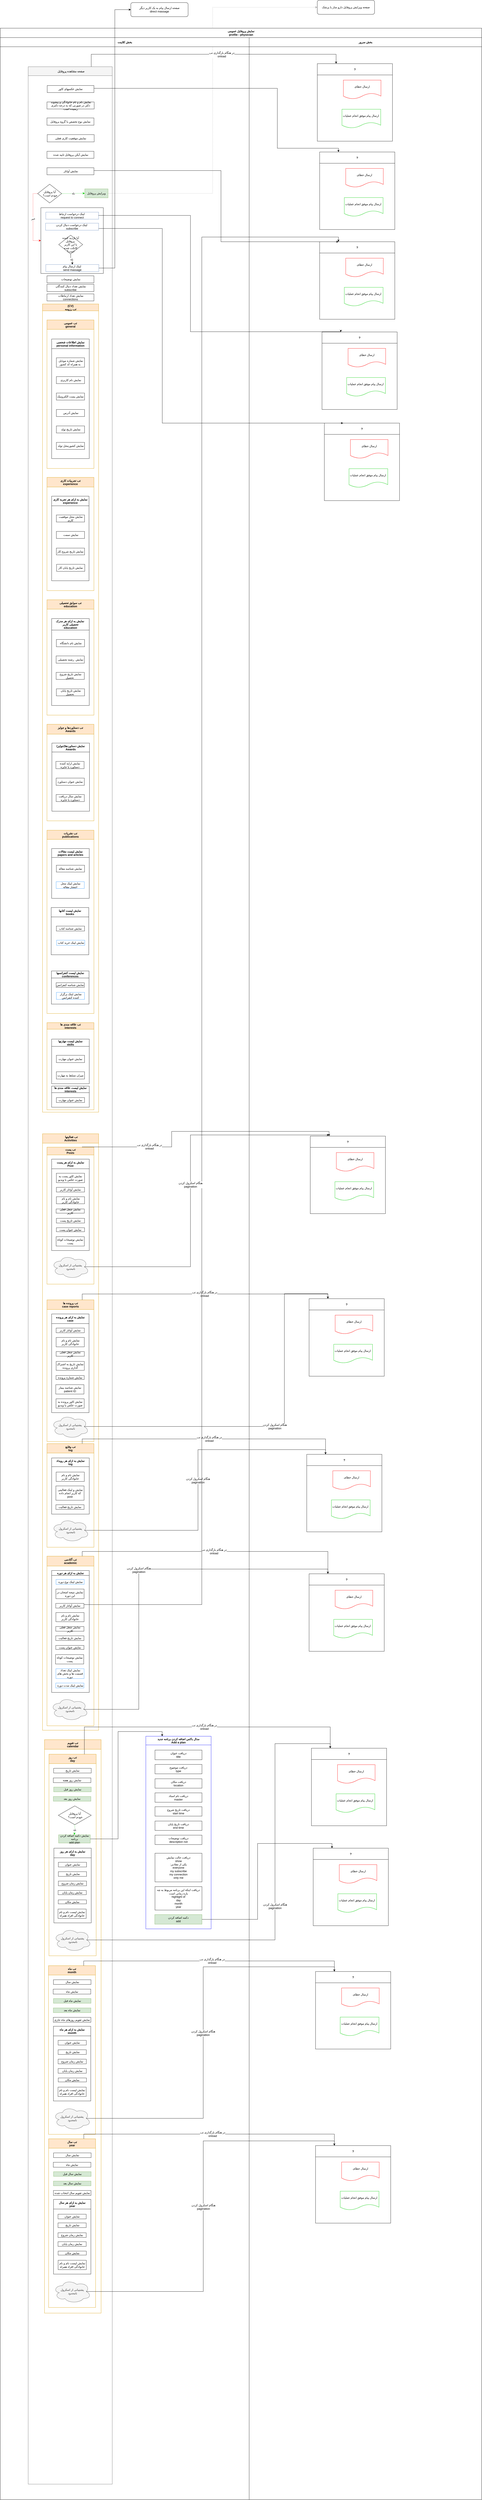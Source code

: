 <mxfile version="11.0.7" type="github"><diagram id="nFZyr5lgO45AVFI8pOyt" name="Page-1"><mxGraphModel dx="2693" dy="-3318" grid="1" gridSize="10" guides="1" tooltips="1" connect="1" arrows="1" fold="1" page="1" pageScale="1" pageWidth="850" pageHeight="1100" math="0" shadow="0"><root><mxCell id="0"/><mxCell id="1" parent="0"/><mxCell id="BDQrtgmXQx_--OrisKJZ-302" value="صفحه ویرایش پروفایل دارو ساز یا پزشک" style="rounded=1;whiteSpace=wrap;html=1;arcSize=14;" parent="1" vertex="1"><mxGeometry x="670" y="4440" width="244" height="60" as="geometry"/></mxCell><mxCell id="BDQrtgmXQx_--OrisKJZ-303" style="edgeStyle=orthogonalEdgeStyle;rounded=0;orthogonalLoop=1;jettySize=auto;html=1;exitX=1;exitY=0.5;exitDx=0;exitDy=0;entryX=0;entryY=0.5;entryDx=0;entryDy=0;dashed=1;strokeColor=#ADADAD;" parent="1" source="BDQrtgmXQx_--OrisKJZ-293" target="BDQrtgmXQx_--OrisKJZ-302" edge="1"><mxGeometry relative="1" as="geometry"/></mxCell><mxCell id="tfL_0uTJYxJrb6nx15mF-1" value="&lt;span style=&quot;background-color: rgb(255 , 255 , 255)&quot;&gt;نمایش پروفایل عمومی&lt;/span&gt;&lt;br&gt;&lt;span style=&quot;background-color: rgb(255 , 255 , 255)&quot;&gt;profile - physician&lt;/span&gt;" style="swimlane;html=1;childLayout=stackLayout;resizeParent=1;resizeParentMax=0;startSize=40;" vertex="1" parent="1"><mxGeometry x="-680" y="4559" width="2050" height="10520" as="geometry"/></mxCell><mxCell id="tfL_0uTJYxJrb6nx15mF-2" value="&lt;span style=&quot;background-color: rgb(255 , 255 , 255)&quot;&gt;بخش کلاینت&lt;/span&gt;" style="swimlane;html=1;startSize=39;" vertex="1" parent="tfL_0uTJYxJrb6nx15mF-1"><mxGeometry y="40" width="1060" height="10480" as="geometry"/></mxCell><mxCell id="6-1D8ZHgFkMubpNs1xCb-3" value="&#10;  صفحه مشاهده پروفایل&#10;" style="swimlane;fillColor=#f5f5f5;strokeColor=#666666;fontColor=#333333;startSize=38;" parent="tfL_0uTJYxJrb6nx15mF-2" vertex="1"><mxGeometry x="119" y="124" width="358" height="10290" as="geometry"/></mxCell><mxCell id="6-1D8ZHgFkMubpNs1xCb-4" value="&lt;p&gt;&lt;/p&gt;&lt;p&gt;&lt;/p&gt;&lt;p&gt;&lt;/p&gt;&lt;p&gt;&lt;/p&gt;&lt;p&gt;&lt;/p&gt;&lt;p&gt;&lt;/p&gt;&lt;p&gt;&amp;nbsp;نمایش نام و نام خانوادگی و پیشوند دکتر در صورتی که به درجه دکتری رسیده است&lt;br&gt;&lt;/p&gt;" style="rounded=0;whiteSpace=wrap;html=1;" parent="6-1D8ZHgFkMubpNs1xCb-3" vertex="1"><mxGeometry x="80" y="150" width="201" height="30" as="geometry"/></mxCell><mxCell id="6-1D8ZHgFkMubpNs1xCb-22" value="&lt;p&gt;&lt;/p&gt;&lt;p&gt;&lt;/p&gt;&lt;p&gt;&lt;/p&gt;&lt;p&gt;&lt;/p&gt;&lt;p&gt;&lt;/p&gt;&lt;p&gt;&lt;/p&gt;&lt;p&gt;نمایش نوع تخصص یا گروه پروفایل&lt;br&gt;&lt;/p&gt;" style="rounded=0;whiteSpace=wrap;html=1;" parent="6-1D8ZHgFkMubpNs1xCb-3" vertex="1"><mxGeometry x="80" y="218" width="200" height="31" as="geometry"/></mxCell><mxCell id="6-1D8ZHgFkMubpNs1xCb-23" value="&lt;p&gt;&lt;/p&gt;&lt;p&gt;&lt;/p&gt;&lt;p&gt;&lt;/p&gt;&lt;p&gt;&lt;/p&gt;&lt;p&gt;&lt;/p&gt;&lt;p&gt;&lt;/p&gt;&lt;p&gt;نمایش موقعیت کاری فعلی&lt;br&gt;&lt;/p&gt;" style="rounded=0;whiteSpace=wrap;html=1;" parent="6-1D8ZHgFkMubpNs1xCb-3" vertex="1"><mxGeometry x="81" y="289" width="200" height="31" as="geometry"/></mxCell><mxCell id="6-1D8ZHgFkMubpNs1xCb-24" value="&lt;p&gt;&lt;/p&gt;&lt;p&gt;&lt;/p&gt;&lt;p&gt;&lt;/p&gt;&lt;p&gt;&lt;/p&gt;&lt;p&gt;&lt;/p&gt;&lt;p&gt;&lt;/p&gt;&lt;p&gt;&amp;nbsp;نمایش آیکن پروفایل تایید شده&lt;br&gt;&lt;/p&gt;" style="rounded=0;whiteSpace=wrap;html=1;" parent="6-1D8ZHgFkMubpNs1xCb-3" vertex="1"><mxGeometry x="80" y="360" width="200" height="30" as="geometry"/></mxCell><mxCell id="BDQrtgmXQx_--OrisKJZ-1" value="&lt;p&gt;&lt;/p&gt;&lt;p&gt;&lt;/p&gt;&lt;p&gt;&lt;/p&gt;&lt;p&gt;&lt;/p&gt;&lt;p&gt;&lt;/p&gt;&lt;p&gt;&lt;/p&gt;&lt;p&gt;نمایش عکسهای کاور&lt;br&gt;&lt;/p&gt;" style="rounded=0;whiteSpace=wrap;html=1;" parent="6-1D8ZHgFkMubpNs1xCb-3" vertex="1"><mxGeometry x="81" y="80" width="199" height="30" as="geometry"/></mxCell><mxCell id="BDQrtgmXQx_--OrisKJZ-2" value="&lt;p&gt;&lt;/p&gt;&lt;p&gt;&lt;/p&gt;&lt;p&gt;&lt;/p&gt;&lt;p&gt;&lt;/p&gt;&lt;p&gt;&lt;/p&gt;&lt;p&gt;&lt;/p&gt;&lt;p&gt;&amp;nbsp;نمایش آواتار&lt;br&gt;&lt;/p&gt;" style="rounded=0;whiteSpace=wrap;html=1;" parent="6-1D8ZHgFkMubpNs1xCb-3" vertex="1"><mxGeometry x="80" y="430" width="200" height="30" as="geometry"/></mxCell><mxCell id="BDQrtgmXQx_--OrisKJZ-7" value="&lt;p&gt;&lt;/p&gt;&lt;p&gt;&lt;/p&gt;&lt;p&gt;&lt;/p&gt;&lt;p&gt;&lt;/p&gt;&lt;p&gt;&lt;/p&gt;&lt;p&gt;&lt;/p&gt;&lt;p&gt;&amp;nbsp;نمایش توضیحات&lt;br&gt;&lt;/p&gt;" style="rounded=0;whiteSpace=wrap;html=1;" parent="6-1D8ZHgFkMubpNs1xCb-3" vertex="1"><mxGeometry x="80" y="890" width="200" height="30" as="geometry"/></mxCell><mxCell id="BDQrtgmXQx_--OrisKJZ-9" value="&lt;p&gt;&lt;/p&gt;&lt;p&gt;&lt;/p&gt;&lt;p&gt;&lt;/p&gt;&lt;p&gt;&lt;/p&gt;&lt;p&gt;&lt;/p&gt;&lt;p&gt;&lt;/p&gt;&lt;p&gt;&amp;nbsp;نمایش تعداد ارتباطات&lt;br&gt;connections&lt;br&gt;&lt;/p&gt;" style="rounded=0;whiteSpace=wrap;html=1;" parent="6-1D8ZHgFkMubpNs1xCb-3" vertex="1"><mxGeometry x="80" y="967" width="200" height="30" as="geometry"/></mxCell><mxCell id="BDQrtgmXQx_--OrisKJZ-10" value="&#10; (CV) &#10;تب رزومه&#10;" style="swimlane;fillColor=#ffe6cc;strokeColor=#d79b00;startSize=29;" parent="6-1D8ZHgFkMubpNs1xCb-3" vertex="1"><mxGeometry x="61" y="1010" width="239" height="3440" as="geometry"><mxRectangle x="61" y="591" width="100" height="20" as="alternateBounds"/></mxGeometry></mxCell><mxCell id="BDQrtgmXQx_--OrisKJZ-21" value="&#10;تب عمومی&#10;general&#10;" style="swimlane;fillColor=#ffe6cc;strokeColor=#d79b00;startSize=40;" parent="BDQrtgmXQx_--OrisKJZ-10" vertex="1"><mxGeometry x="19" y="68" width="200" height="632" as="geometry"/></mxCell><mxCell id="BDQrtgmXQx_--OrisKJZ-22" value="&#10;نمایش اطلاعات شخصی&#10;personal information&#10;" style="swimlane;startSize=41;" parent="BDQrtgmXQx_--OrisKJZ-21" vertex="1"><mxGeometry x="20" y="81" width="160" height="509" as="geometry"/></mxCell><mxCell id="BDQrtgmXQx_--OrisKJZ-23" value="&lt;p&gt;&lt;/p&gt;&lt;p&gt;&lt;/p&gt;&lt;p&gt;&lt;/p&gt;&lt;p&gt;&lt;/p&gt;&lt;p&gt;&lt;/p&gt;&lt;p&gt;&lt;/p&gt;&lt;p&gt;&amp;nbsp;نمایش شماره موبایل به همراه کد کشور&amp;nbsp;&lt;br&gt;&lt;/p&gt;" style="rounded=0;whiteSpace=wrap;html=1;" parent="BDQrtgmXQx_--OrisKJZ-22" vertex="1"><mxGeometry x="20" y="80" width="120" height="40" as="geometry"/></mxCell><mxCell id="BDQrtgmXQx_--OrisKJZ-24" value="&lt;p&gt;&lt;/p&gt;&lt;p&gt;&lt;/p&gt;&lt;p&gt;&lt;/p&gt;&lt;p&gt;&lt;/p&gt;&lt;p&gt;&lt;/p&gt;&lt;p&gt;&lt;/p&gt;&lt;p&gt;نمایش پست الکترونیک&lt;br&gt;&lt;/p&gt;" style="rounded=0;whiteSpace=wrap;html=1;" parent="BDQrtgmXQx_--OrisKJZ-22" vertex="1"><mxGeometry x="20" y="230" width="120" height="30" as="geometry"/></mxCell><mxCell id="BDQrtgmXQx_--OrisKJZ-25" value="&lt;p&gt;&lt;/p&gt;&lt;p&gt;&lt;/p&gt;&lt;p&gt;&lt;/p&gt;&lt;p&gt;&lt;/p&gt;&lt;p&gt;&lt;/p&gt;&lt;p&gt;&lt;/p&gt;&lt;p&gt;&amp;nbsp;نمایش آدرس&lt;br&gt;&lt;/p&gt;" style="rounded=0;whiteSpace=wrap;html=1;" parent="BDQrtgmXQx_--OrisKJZ-22" vertex="1"><mxGeometry x="20" y="300" width="120" height="30" as="geometry"/></mxCell><mxCell id="BDQrtgmXQx_--OrisKJZ-26" value="&lt;p&gt;&lt;/p&gt;&lt;p&gt;&lt;/p&gt;&lt;p&gt;&lt;/p&gt;&lt;p&gt;&lt;/p&gt;&lt;p&gt;&lt;/p&gt;&lt;p&gt;&lt;/p&gt;&lt;p&gt;&amp;nbsp;نمایش تاریخ تولد&lt;br&gt;&lt;/p&gt;" style="rounded=0;whiteSpace=wrap;html=1;" parent="BDQrtgmXQx_--OrisKJZ-22" vertex="1"><mxGeometry x="20" y="370" width="120" height="30" as="geometry"/></mxCell><mxCell id="BDQrtgmXQx_--OrisKJZ-29" value="&lt;p&gt;&lt;/p&gt;&lt;p&gt;&lt;/p&gt;&lt;p&gt;&lt;/p&gt;&lt;p&gt;&lt;/p&gt;&lt;p&gt;&lt;/p&gt;&lt;p&gt;&lt;/p&gt;&lt;p&gt;&amp;nbsp;نمایش کشورمحل تولد&lt;br&gt;&lt;/p&gt;" style="rounded=0;whiteSpace=wrap;html=1;" parent="BDQrtgmXQx_--OrisKJZ-22" vertex="1"><mxGeometry x="20" y="440" width="120" height="30" as="geometry"/></mxCell><mxCell id="BDQrtgmXQx_--OrisKJZ-30" value="&lt;p&gt;&lt;/p&gt;&lt;p&gt;&lt;/p&gt;&lt;p&gt;&lt;/p&gt;&lt;p&gt;&lt;/p&gt;&lt;p&gt;&lt;/p&gt;&lt;p&gt;&lt;/p&gt;&lt;p&gt;&amp;nbsp;نمایش نام کاربری&lt;br&gt;&lt;/p&gt;" style="rounded=0;whiteSpace=wrap;html=1;" parent="BDQrtgmXQx_--OrisKJZ-22" vertex="1"><mxGeometry x="20" y="160" width="120" height="30" as="geometry"/></mxCell><mxCell id="BDQrtgmXQx_--OrisKJZ-65" value="&#10;تب تجربیات کاری&#10;experience&#10;" style="swimlane;fillColor=#ffe6cc;strokeColor=#d79b00;startSize=41;" parent="BDQrtgmXQx_--OrisKJZ-10" vertex="1"><mxGeometry x="19" y="738" width="200" height="482" as="geometry"/></mxCell><mxCell id="BDQrtgmXQx_--OrisKJZ-39" value="&#10;نمایش به ازای هر تجربه کاری&#10;experience&#10;" style="swimlane;startSize=41;" parent="BDQrtgmXQx_--OrisKJZ-65" vertex="1"><mxGeometry x="20" y="80" width="159" height="360" as="geometry"/></mxCell><mxCell id="BDQrtgmXQx_--OrisKJZ-40" value="&lt;p&gt;&lt;/p&gt;&lt;p&gt;&lt;/p&gt;&lt;p&gt;&lt;/p&gt;&lt;p&gt;&lt;/p&gt;&lt;p&gt;&lt;/p&gt;&lt;p&gt;&lt;/p&gt;&lt;p&gt;&amp;nbsp;نمایش محل موقعیت کاری&lt;br&gt;&lt;/p&gt;" style="rounded=0;whiteSpace=wrap;html=1;" parent="BDQrtgmXQx_--OrisKJZ-39" vertex="1"><mxGeometry x="20" y="80" width="120" height="30" as="geometry"/></mxCell><mxCell id="BDQrtgmXQx_--OrisKJZ-41" value="&lt;p&gt;&lt;/p&gt;&lt;p&gt;&lt;/p&gt;&lt;p&gt;&lt;/p&gt;&lt;p&gt;&lt;/p&gt;&lt;p&gt;&lt;/p&gt;&lt;p&gt;&lt;/p&gt;&lt;p&gt;نمایش تاریخ شروع کار&lt;br&gt;&lt;/p&gt;" style="rounded=0;whiteSpace=wrap;html=1;" parent="BDQrtgmXQx_--OrisKJZ-39" vertex="1"><mxGeometry x="20" y="221" width="120" height="29" as="geometry"/></mxCell><mxCell id="BDQrtgmXQx_--OrisKJZ-42" value="&lt;p&gt;&lt;/p&gt;&lt;p&gt;&lt;/p&gt;&lt;p&gt;&lt;/p&gt;&lt;p&gt;&lt;/p&gt;&lt;p&gt;&lt;/p&gt;&lt;p&gt;&lt;/p&gt;&lt;p&gt;نمایش تاریخ پایان کار&lt;br&gt;&lt;/p&gt;" style="rounded=0;whiteSpace=wrap;html=1;" parent="BDQrtgmXQx_--OrisKJZ-39" vertex="1"><mxGeometry x="21" y="290" width="120" height="30" as="geometry"/></mxCell><mxCell id="BDQrtgmXQx_--OrisKJZ-45" value="&lt;p&gt;&lt;/p&gt;&lt;p&gt;&lt;/p&gt;&lt;p&gt;&lt;/p&gt;&lt;p&gt;&lt;/p&gt;&lt;p&gt;&lt;/p&gt;&lt;p&gt;&lt;/p&gt;&lt;p&gt;&amp;nbsp;نمایش سمت&lt;br&gt;&lt;/p&gt;" style="rounded=0;whiteSpace=wrap;html=1;" parent="BDQrtgmXQx_--OrisKJZ-39" vertex="1"><mxGeometry x="20" y="150" width="120" height="30" as="geometry"/></mxCell><mxCell id="BDQrtgmXQx_--OrisKJZ-74" value="&#10;تب سوابق تحصیلی&#10;education&#10;" style="swimlane;fillColor=#ffe6cc;strokeColor=#d79b00;startSize=40;" parent="BDQrtgmXQx_--OrisKJZ-10" vertex="1"><mxGeometry x="19" y="1259" width="200" height="491" as="geometry"/></mxCell><mxCell id="BDQrtgmXQx_--OrisKJZ-46" value="&#10;نمایش به ازای هر مدرک &#10;تحصیلی کاربر&#10;education&#10;" style="swimlane;startSize=49;" parent="BDQrtgmXQx_--OrisKJZ-74" vertex="1"><mxGeometry x="20" y="80" width="160" height="370" as="geometry"/></mxCell><mxCell id="BDQrtgmXQx_--OrisKJZ-47" value="&lt;p&gt;&lt;/p&gt;&lt;p&gt;&lt;/p&gt;&lt;p&gt;&lt;/p&gt;&lt;p&gt;&lt;/p&gt;&lt;p&gt;&lt;/p&gt;&lt;p&gt;&lt;/p&gt;&lt;p&gt;&amp;nbsp;نمایش نام دانشگاه&lt;br&gt;&lt;/p&gt;" style="rounded=0;whiteSpace=wrap;html=1;" parent="BDQrtgmXQx_--OrisKJZ-46" vertex="1"><mxGeometry x="20" y="89" width="120" height="31" as="geometry"/></mxCell><mxCell id="BDQrtgmXQx_--OrisKJZ-48" value="&lt;p&gt;&lt;/p&gt;&lt;p&gt;&lt;/p&gt;&lt;p&gt;&lt;/p&gt;&lt;p&gt;&lt;/p&gt;&lt;p&gt;&lt;/p&gt;&lt;p&gt;&lt;/p&gt;&lt;p&gt;&amp;nbsp;نمایش تاریخ شروع تحصیل&amp;nbsp;&lt;br&gt;&lt;/p&gt;" style="rounded=0;whiteSpace=wrap;html=1;" parent="BDQrtgmXQx_--OrisKJZ-46" vertex="1"><mxGeometry x="19" y="229" width="120" height="30" as="geometry"/></mxCell><mxCell id="BDQrtgmXQx_--OrisKJZ-49" value="&lt;p&gt;&lt;/p&gt;&lt;p&gt;&lt;/p&gt;&lt;p&gt;&lt;/p&gt;&lt;p&gt;&lt;/p&gt;&lt;p&gt;&lt;/p&gt;&lt;p&gt;&lt;/p&gt;&lt;p&gt;&amp;nbsp;نمایش تاریخ پایان تحصیل&amp;nbsp;&lt;br&gt;&lt;/p&gt;" style="rounded=0;whiteSpace=wrap;html=1;" parent="BDQrtgmXQx_--OrisKJZ-46" vertex="1"><mxGeometry x="20" y="299" width="120" height="30" as="geometry"/></mxCell><mxCell id="BDQrtgmXQx_--OrisKJZ-50" value="&lt;p&gt;&lt;/p&gt;&lt;p&gt;&lt;/p&gt;&lt;p&gt;&lt;/p&gt;&lt;p&gt;&lt;/p&gt;&lt;p&gt;&lt;/p&gt;&lt;p&gt;&lt;/p&gt;&lt;p&gt;&amp;nbsp;نمایش&amp;nbsp; رشته تحصیلی&lt;br&gt;&lt;/p&gt;" style="rounded=0;whiteSpace=wrap;html=1;" parent="BDQrtgmXQx_--OrisKJZ-46" vertex="1"><mxGeometry x="19" y="159" width="120" height="31" as="geometry"/></mxCell><mxCell id="BDQrtgmXQx_--OrisKJZ-81" value="&#10;تب دستاوردها و جوایز&#10;Awards&#10;" style="swimlane;fillColor=#ffe6cc;strokeColor=#d79b00;startSize=42;" parent="BDQrtgmXQx_--OrisKJZ-10" vertex="1"><mxGeometry x="19" y="1789" width="200" height="411" as="geometry"/></mxCell><mxCell id="BDQrtgmXQx_--OrisKJZ-51" value="&#10;(نمایش دستاوردها(جوایز&#10;Awards&#10;" style="swimlane;startSize=38;" parent="BDQrtgmXQx_--OrisKJZ-81" vertex="1"><mxGeometry x="21" y="80" width="160" height="290" as="geometry"/></mxCell><mxCell id="BDQrtgmXQx_--OrisKJZ-52" value="&lt;p&gt;&lt;/p&gt;&lt;p&gt;&lt;/p&gt;&lt;p&gt;&lt;/p&gt;&lt;p&gt;&lt;/p&gt;&lt;p&gt;&lt;/p&gt;&lt;p&gt;&lt;/p&gt;&lt;p&gt;نمایش ارايه کننده دستاورد یا جایزه&lt;/p&gt;" style="rounded=0;whiteSpace=wrap;html=1;" parent="BDQrtgmXQx_--OrisKJZ-51" vertex="1"><mxGeometry x="17" y="78" width="120" height="31" as="geometry"/></mxCell><mxCell id="BDQrtgmXQx_--OrisKJZ-53" value="&lt;p&gt;&lt;/p&gt;&lt;p&gt;&lt;/p&gt;&lt;p&gt;&lt;/p&gt;&lt;p&gt;&lt;/p&gt;&lt;p&gt;&lt;/p&gt;&lt;p&gt;&lt;/p&gt;&lt;p&gt;نمایش سال دریافت دستاورد یا جایزه&lt;/p&gt;" style="rounded=0;whiteSpace=wrap;html=1;" parent="BDQrtgmXQx_--OrisKJZ-51" vertex="1"><mxGeometry x="18" y="219" width="120" height="30" as="geometry"/></mxCell><mxCell id="BDQrtgmXQx_--OrisKJZ-55" value="&lt;p&gt;&lt;/p&gt;&lt;p&gt;&lt;/p&gt;&lt;p&gt;&lt;/p&gt;&lt;p&gt;&lt;/p&gt;&lt;p&gt;&lt;/p&gt;&lt;p&gt;&lt;/p&gt;&lt;p&gt;نمایش عنوان دستاورد&lt;br&gt;&lt;/p&gt;" style="rounded=0;whiteSpace=wrap;html=1;" parent="BDQrtgmXQx_--OrisKJZ-51" vertex="1"><mxGeometry x="18" y="149" width="120" height="31" as="geometry"/></mxCell><mxCell id="BDQrtgmXQx_--OrisKJZ-87" value="&#10;تب نشریات&#10;publications&#10;" style="swimlane;fillColor=#ffe6cc;strokeColor=#d79b00;startSize=39;" parent="BDQrtgmXQx_--OrisKJZ-10" vertex="1"><mxGeometry x="19" y="2240" width="200" height="780" as="geometry"/></mxCell><mxCell id="BDQrtgmXQx_--OrisKJZ-60" value="&#10;نمایش لیست مقالات&#10;papers and articles&#10;" style="swimlane;startSize=38;" parent="BDQrtgmXQx_--OrisKJZ-87" vertex="1"><mxGeometry x="20" y="78" width="160" height="212" as="geometry"/></mxCell><mxCell id="BDQrtgmXQx_--OrisKJZ-106" value="&lt;p&gt;&lt;/p&gt;&lt;p&gt;&lt;/p&gt;&lt;p&gt;&lt;/p&gt;&lt;p&gt;&lt;/p&gt;&lt;p&gt;&lt;/p&gt;&lt;p&gt;&lt;/p&gt;&lt;p&gt;نمایش شناسه مقاله&lt;/p&gt;" style="rounded=0;whiteSpace=wrap;html=1;" parent="BDQrtgmXQx_--OrisKJZ-60" vertex="1"><mxGeometry x="20" y="71" width="120" height="29" as="geometry"/></mxCell><mxCell id="BDQrtgmXQx_--OrisKJZ-110" value="&lt;p&gt;&lt;/p&gt;&lt;p&gt;&lt;/p&gt;&lt;p&gt;&lt;/p&gt;&lt;p&gt;&lt;/p&gt;&lt;p&gt;&lt;/p&gt;&lt;p&gt;&lt;/p&gt;&lt;p&gt;&amp;nbsp;نمایش لینک محل انتشار مقاله&lt;/p&gt;" style="rounded=0;whiteSpace=wrap;html=1;fillColor=#FFFFFF;strokeColor=#3399FF;" parent="BDQrtgmXQx_--OrisKJZ-60" vertex="1"><mxGeometry x="19" y="141" width="120" height="29" as="geometry"/></mxCell><mxCell id="BDQrtgmXQx_--OrisKJZ-97" value="&#10;نمایش لیست کتابها&#10;books&#10;" style="swimlane;startSize=40;" parent="BDQrtgmXQx_--OrisKJZ-87" vertex="1"><mxGeometry x="18" y="329" width="160" height="201" as="geometry"/></mxCell><mxCell id="BDQrtgmXQx_--OrisKJZ-111" value="&lt;p&gt;&lt;/p&gt;&lt;p&gt;&lt;/p&gt;&lt;p&gt;&lt;/p&gt;&lt;p&gt;&lt;/p&gt;&lt;p&gt;&lt;/p&gt;&lt;p&gt;&lt;/p&gt;&lt;p&gt;نمایش شناسه کتاب&lt;/p&gt;" style="rounded=0;whiteSpace=wrap;html=1;" parent="BDQrtgmXQx_--OrisKJZ-97" vertex="1"><mxGeometry x="22" y="79" width="120" height="21" as="geometry"/></mxCell><mxCell id="BDQrtgmXQx_--OrisKJZ-112" value="&lt;p&gt;&lt;/p&gt;&lt;p&gt;&lt;/p&gt;&lt;p&gt;&lt;/p&gt;&lt;p&gt;&lt;/p&gt;&lt;p&gt;&lt;/p&gt;&lt;p&gt;&lt;/p&gt;&lt;p&gt;&amp;nbsp;نمایش لینک خرید کتاب&lt;/p&gt;" style="rounded=0;whiteSpace=wrap;html=1;fillColor=#FFFFFF;strokeColor=#3399FF;" parent="BDQrtgmXQx_--OrisKJZ-97" vertex="1"><mxGeometry x="23" y="139" width="120" height="22" as="geometry"/></mxCell><mxCell id="BDQrtgmXQx_--OrisKJZ-101" value="&#10;نمایش لیست کنفرانسها&#10;conferences&#10;" style="swimlane;startSize=30;" parent="BDQrtgmXQx_--OrisKJZ-87" vertex="1"><mxGeometry x="19" y="599" width="160" height="141" as="geometry"/></mxCell><mxCell id="BDQrtgmXQx_--OrisKJZ-113" value="&lt;p&gt;&lt;/p&gt;&lt;p&gt;&lt;/p&gt;&lt;p&gt;&lt;/p&gt;&lt;p&gt;&lt;/p&gt;&lt;p&gt;&lt;/p&gt;&lt;p&gt;&lt;/p&gt;&lt;p&gt;نمایش شناسه کنفرانس&lt;/p&gt;" style="rounded=0;whiteSpace=wrap;html=1;" parent="BDQrtgmXQx_--OrisKJZ-101" vertex="1"><mxGeometry x="20" y="50" width="120" height="20" as="geometry"/></mxCell><mxCell id="BDQrtgmXQx_--OrisKJZ-114" value="&lt;p&gt;&lt;/p&gt;&lt;p&gt;&lt;/p&gt;&lt;p&gt;&lt;/p&gt;&lt;p&gt;&lt;/p&gt;&lt;p&gt;&lt;/p&gt;&lt;p&gt;&lt;/p&gt;&lt;p&gt;&amp;nbsp;نمایش لینک برگزار کننده کنفرانس&lt;/p&gt;" style="rounded=0;whiteSpace=wrap;html=1;fillColor=#FFFFFF;strokeColor=#3399FF;" parent="BDQrtgmXQx_--OrisKJZ-101" vertex="1"><mxGeometry x="21" y="91" width="120" height="30" as="geometry"/></mxCell><mxCell id="BDQrtgmXQx_--OrisKJZ-92" value="&#10;تب علاقه مندی ها&#10;interests&#10;" style="swimlane;fillColor=#ffe6cc;strokeColor=#d79b00;startSize=28;" parent="BDQrtgmXQx_--OrisKJZ-10" vertex="1"><mxGeometry x="19" y="3059" width="200" height="371" as="geometry"/></mxCell><mxCell id="BDQrtgmXQx_--OrisKJZ-93" value="&#10;نمایش لیست مهارتها&#10;skills&#10;" style="swimlane;startSize=31;" parent="BDQrtgmXQx_--OrisKJZ-92" vertex="1"><mxGeometry x="20" y="70" width="160" height="190" as="geometry"/></mxCell><mxCell id="BDQrtgmXQx_--OrisKJZ-94" value="&lt;p&gt;&lt;/p&gt;&lt;p&gt;&lt;/p&gt;&lt;p&gt;&lt;/p&gt;&lt;p&gt;&lt;/p&gt;&lt;p&gt;&lt;/p&gt;&lt;p&gt;&lt;/p&gt;&lt;p&gt;نمایش عنوان مهارت&lt;/p&gt;" style="rounded=0;whiteSpace=wrap;html=1;" parent="BDQrtgmXQx_--OrisKJZ-93" vertex="1"><mxGeometry x="20" y="69" width="120" height="31" as="geometry"/></mxCell><mxCell id="BDQrtgmXQx_--OrisKJZ-96" value="&lt;p&gt;&lt;/p&gt;&lt;p&gt;&lt;/p&gt;&lt;p&gt;&lt;/p&gt;&lt;p&gt;&lt;/p&gt;&lt;p&gt;&lt;/p&gt;&lt;p&gt;&lt;/p&gt;&lt;p&gt;میزان تسلط به مهارت&lt;/p&gt;" style="rounded=0;whiteSpace=wrap;html=1;" parent="BDQrtgmXQx_--OrisKJZ-93" vertex="1"><mxGeometry x="20" y="139" width="120" height="31" as="geometry"/></mxCell><mxCell id="BDQrtgmXQx_--OrisKJZ-122" value="&#10;نمایش لیست علاقه مندی ها&#10;interests&#10;" style="swimlane;startSize=28;" parent="BDQrtgmXQx_--OrisKJZ-92" vertex="1"><mxGeometry x="20" y="270" width="160" height="90" as="geometry"/></mxCell><mxCell id="BDQrtgmXQx_--OrisKJZ-123" value="&lt;p&gt;&lt;/p&gt;&lt;p&gt;&lt;/p&gt;&lt;p&gt;&lt;/p&gt;&lt;p&gt;&lt;/p&gt;&lt;p&gt;&lt;/p&gt;&lt;p&gt;&lt;/p&gt;&lt;p&gt;نمایش عنوان مهارت&lt;/p&gt;" style="rounded=0;whiteSpace=wrap;html=1;" parent="BDQrtgmXQx_--OrisKJZ-122" vertex="1"><mxGeometry x="20" y="49" width="120" height="21" as="geometry"/></mxCell><mxCell id="BDQrtgmXQx_--OrisKJZ-8" value="&lt;p&gt;&lt;/p&gt;&lt;p&gt;&lt;/p&gt;&lt;p&gt;&lt;/p&gt;&lt;p&gt;&lt;/p&gt;&lt;p&gt;&lt;/p&gt;&lt;p&gt;&lt;/p&gt;&lt;p&gt;&amp;nbsp;نمایش تعداد دنبال کنندگان&lt;br&gt;subscribe&lt;br&gt;&lt;/p&gt;" style="rounded=0;whiteSpace=wrap;html=1;" parent="6-1D8ZHgFkMubpNs1xCb-3" vertex="1"><mxGeometry x="80" y="926" width="200" height="31" as="geometry"/></mxCell><mxCell id="BDQrtgmXQx_--OrisKJZ-127" value="&#10;  تب فعالیتها&#10;Activities&#10;" style="swimlane;fillColor=#ffe6cc;strokeColor=#d79b00;startSize=40;" parent="6-1D8ZHgFkMubpNs1xCb-3" vertex="1"><mxGeometry x="61" y="4542" width="239" height="2539" as="geometry"><mxRectangle x="61" y="591" width="100" height="20" as="alternateBounds"/></mxGeometry></mxCell><mxCell id="BDQrtgmXQx_--OrisKJZ-128" value="&#10;تب پست&#10;Posts&#10;" style="swimlane;fillColor=#ffe6cc;strokeColor=#d79b00;startSize=33;" parent="BDQrtgmXQx_--OrisKJZ-127" vertex="1"><mxGeometry x="19" y="57" width="200" height="583" as="geometry"/></mxCell><mxCell id="BDQrtgmXQx_--OrisKJZ-129" value="&#10;نمایش به ازای هر پست&#10;Post&#10;" style="swimlane;startSize=41;" parent="BDQrtgmXQx_--OrisKJZ-128" vertex="1"><mxGeometry x="20" y="51" width="160" height="389" as="geometry"/></mxCell><mxCell id="BDQrtgmXQx_--OrisKJZ-130" value="&lt;p&gt;&lt;/p&gt;&lt;p&gt;&lt;/p&gt;&lt;p&gt;&lt;/p&gt;&lt;p&gt;&lt;/p&gt;&lt;p&gt;&lt;/p&gt;&lt;p&gt;&lt;/p&gt;&lt;p&gt;نمایش کاور پست به صورت عکس یا ویدیو&lt;br&gt;&lt;/p&gt;" style="rounded=0;whiteSpace=wrap;html=1;" parent="BDQrtgmXQx_--OrisKJZ-129" vertex="1"><mxGeometry x="20" y="60" width="120" height="40" as="geometry"/></mxCell><mxCell id="BDQrtgmXQx_--OrisKJZ-131" value="&lt;p&gt;&lt;/p&gt;&lt;p&gt;&lt;/p&gt;&lt;p&gt;&lt;/p&gt;&lt;p&gt;&lt;/p&gt;&lt;p&gt;&lt;/p&gt;&lt;p&gt;&lt;/p&gt;&lt;p&gt;&amp;nbsp;نمایش نام و نام خانوادگی کاربر&lt;br&gt;&lt;/p&gt;" style="rounded=0;whiteSpace=wrap;html=1;" parent="BDQrtgmXQx_--OrisKJZ-129" vertex="1"><mxGeometry x="20" y="160" width="120" height="30" as="geometry"/></mxCell><mxCell id="BDQrtgmXQx_--OrisKJZ-132" value="&lt;p&gt;&lt;/p&gt;&lt;p&gt;&lt;/p&gt;&lt;p&gt;&lt;/p&gt;&lt;p&gt;&lt;/p&gt;&lt;p&gt;&lt;/p&gt;&lt;p&gt;&lt;/p&gt;&lt;p&gt;نمایش شغل فعلی کاربر&lt;br&gt;&lt;/p&gt;" style="rounded=0;whiteSpace=wrap;html=1;" parent="BDQrtgmXQx_--OrisKJZ-129" vertex="1"><mxGeometry x="19" y="212" width="120" height="18" as="geometry"/></mxCell><mxCell id="BDQrtgmXQx_--OrisKJZ-133" value="&lt;p&gt;&lt;/p&gt;&lt;p&gt;&lt;/p&gt;&lt;p&gt;&lt;/p&gt;&lt;p&gt;&lt;/p&gt;&lt;p&gt;&lt;/p&gt;&lt;p&gt;&lt;/p&gt;&lt;p&gt;نمایش تاریخ پست&lt;br&gt;&lt;/p&gt;" style="rounded=0;whiteSpace=wrap;html=1;" parent="BDQrtgmXQx_--OrisKJZ-129" vertex="1"><mxGeometry x="20" y="252" width="120" height="20" as="geometry"/></mxCell><mxCell id="BDQrtgmXQx_--OrisKJZ-134" value="&lt;p&gt;&lt;/p&gt;&lt;p&gt;&lt;/p&gt;&lt;p&gt;&lt;/p&gt;&lt;p&gt;&lt;/p&gt;&lt;p&gt;&lt;/p&gt;&lt;p&gt;&lt;/p&gt;&lt;p&gt;نمایش عنوان پست&lt;br&gt;&lt;/p&gt;" style="rounded=0;whiteSpace=wrap;html=1;" parent="BDQrtgmXQx_--OrisKJZ-129" vertex="1"><mxGeometry x="20" y="292" width="120" height="17" as="geometry"/></mxCell><mxCell id="BDQrtgmXQx_--OrisKJZ-135" value="&lt;p&gt;&lt;/p&gt;&lt;p&gt;&lt;/p&gt;&lt;p&gt;&lt;/p&gt;&lt;p&gt;&lt;/p&gt;&lt;p&gt;&lt;/p&gt;&lt;p&gt;&lt;/p&gt;&lt;p&gt;نمایش آواتار کاربر&lt;br&gt;&lt;/p&gt;" style="rounded=0;whiteSpace=wrap;html=1;" parent="BDQrtgmXQx_--OrisKJZ-129" vertex="1"><mxGeometry x="20" y="120" width="120" height="20" as="geometry"/></mxCell><mxCell id="BDQrtgmXQx_--OrisKJZ-169" value="&lt;p&gt;&lt;/p&gt;&lt;p&gt;&lt;/p&gt;&lt;p&gt;&lt;/p&gt;&lt;p&gt;&lt;/p&gt;&lt;p&gt;&lt;/p&gt;&lt;p&gt;&lt;/p&gt;&lt;p&gt;نمایش توضیحات کوتاه پست&lt;br&gt;&lt;/p&gt;" style="rounded=0;whiteSpace=wrap;html=1;" parent="BDQrtgmXQx_--OrisKJZ-129" vertex="1"><mxGeometry x="19" y="330" width="120" height="40" as="geometry"/></mxCell><mxCell id="BDQrtgmXQx_--OrisKJZ-171" value="&lt;span&gt;پشتیبانی از اسکرول&lt;/span&gt;&lt;br&gt;&lt;span&gt;&amp;nbsp;نامحدود&lt;/span&gt;" style="ellipse;shape=cloud;whiteSpace=wrap;html=1;fillColor=#f5f5f5;strokeColor=#666666;fontColor=#333333;" parent="BDQrtgmXQx_--OrisKJZ-128" vertex="1"><mxGeometry x="19" y="460" width="161" height="100" as="geometry"/></mxCell><mxCell id="BDQrtgmXQx_--OrisKJZ-136" value="&#10;تب پرونده ها&#10;case reports&#10;" style="swimlane;fillColor=#ffe6cc;strokeColor=#d79b00;startSize=41;" parent="BDQrtgmXQx_--OrisKJZ-127" vertex="1"><mxGeometry x="19" y="707" width="200" height="603" as="geometry"/></mxCell><mxCell id="BDQrtgmXQx_--OrisKJZ-137" value="&#10;نمایش به ازای هر پرونده&#10;case&#10;" style="swimlane;startSize=41;" parent="BDQrtgmXQx_--OrisKJZ-136" vertex="1"><mxGeometry x="20" y="60" width="159" height="420" as="geometry"/></mxCell><mxCell id="BDQrtgmXQx_--OrisKJZ-138" value="&lt;p&gt;&lt;/p&gt;&lt;p&gt;&lt;/p&gt;&lt;p&gt;&lt;/p&gt;&lt;p&gt;&lt;/p&gt;&lt;p&gt;&lt;/p&gt;&lt;p&gt;&lt;/p&gt;&lt;p&gt;نمایش آواتار کاربر&lt;br&gt;&lt;/p&gt;" style="rounded=0;whiteSpace=wrap;html=1;" parent="BDQrtgmXQx_--OrisKJZ-137" vertex="1"><mxGeometry x="19" y="60" width="120" height="20" as="geometry"/></mxCell><mxCell id="BDQrtgmXQx_--OrisKJZ-139" value="&lt;p&gt;&lt;/p&gt;&lt;p&gt;&lt;/p&gt;&lt;p&gt;&lt;/p&gt;&lt;p&gt;&lt;/p&gt;&lt;p&gt;&lt;/p&gt;&lt;p&gt;&lt;/p&gt;&lt;p&gt;نمایش شغل فعلی کاربر&lt;br&gt;&lt;/p&gt;" style="rounded=0;whiteSpace=wrap;html=1;" parent="BDQrtgmXQx_--OrisKJZ-137" vertex="1"><mxGeometry x="19" y="160" width="120" height="20" as="geometry"/></mxCell><mxCell id="BDQrtgmXQx_--OrisKJZ-140" value="&lt;p&gt;&lt;/p&gt;&lt;p&gt;&lt;/p&gt;&lt;p&gt;&lt;/p&gt;&lt;p&gt;&lt;/p&gt;&lt;p&gt;&lt;/p&gt;&lt;p&gt;&lt;/p&gt;&lt;p&gt;نمایش تاریخ به اشتراک گذاری پرونده&lt;br&gt;&lt;/p&gt;" style="rounded=0;whiteSpace=wrap;html=1;" parent="BDQrtgmXQx_--OrisKJZ-137" vertex="1"><mxGeometry x="19" y="202" width="120" height="38" as="geometry"/></mxCell><mxCell id="BDQrtgmXQx_--OrisKJZ-141" value="&lt;p&gt;&lt;/p&gt;&lt;p&gt;&lt;/p&gt;&lt;p&gt;&lt;/p&gt;&lt;p&gt;&lt;/p&gt;&lt;p&gt;&lt;/p&gt;&lt;p&gt;&lt;/p&gt;&lt;p&gt;&amp;nbsp;نمایش نام و نام خانوادگی کاربر&lt;br&gt;&lt;/p&gt;" style="rounded=0;whiteSpace=wrap;html=1;" parent="BDQrtgmXQx_--OrisKJZ-137" vertex="1"><mxGeometry x="19" y="100" width="120" height="40" as="geometry"/></mxCell><mxCell id="BDQrtgmXQx_--OrisKJZ-174" value="&lt;p&gt;&lt;/p&gt;&lt;p&gt;&lt;/p&gt;&lt;p&gt;&lt;/p&gt;&lt;p&gt;&lt;/p&gt;&lt;p&gt;&lt;/p&gt;&lt;p&gt;&lt;/p&gt;&lt;p&gt;نمایش شماره پرونده&lt;br&gt;&lt;/p&gt;" style="rounded=0;whiteSpace=wrap;html=1;" parent="BDQrtgmXQx_--OrisKJZ-137" vertex="1"><mxGeometry x="18.5" y="262" width="120" height="17" as="geometry"/></mxCell><mxCell id="BDQrtgmXQx_--OrisKJZ-175" value="&lt;p&gt;&lt;/p&gt;&lt;p&gt;&lt;/p&gt;&lt;p&gt;&lt;/p&gt;&lt;p&gt;&lt;/p&gt;&lt;p&gt;&lt;/p&gt;&lt;p&gt;&lt;/p&gt;&lt;p&gt;نمایش شناسه بیمار&lt;br&gt;patient ID&lt;/p&gt;" style="rounded=0;whiteSpace=wrap;html=1;" parent="BDQrtgmXQx_--OrisKJZ-137" vertex="1"><mxGeometry x="17.5" y="301" width="120" height="40" as="geometry"/></mxCell><mxCell id="BDQrtgmXQx_--OrisKJZ-177" value="&lt;p&gt;&lt;/p&gt;&lt;p&gt;&lt;/p&gt;&lt;p&gt;&lt;/p&gt;&lt;p&gt;&lt;/p&gt;&lt;p&gt;&lt;/p&gt;&lt;p&gt;&lt;/p&gt;&lt;p&gt;نمایش کاور پرونده به صورت عکس یا ویدیو&lt;br&gt;&lt;/p&gt;" style="rounded=0;whiteSpace=wrap;html=1;" parent="BDQrtgmXQx_--OrisKJZ-137" vertex="1"><mxGeometry x="18.5" y="361" width="120" height="40" as="geometry"/></mxCell><mxCell id="BDQrtgmXQx_--OrisKJZ-176" value="&lt;span&gt;پشتیبانی از اسکرول&lt;/span&gt;&lt;br&gt;&lt;span&gt;&amp;nbsp;نامحدود&lt;/span&gt;" style="ellipse;shape=cloud;whiteSpace=wrap;html=1;fillColor=#f5f5f5;strokeColor=#666666;fontColor=#333333;" parent="BDQrtgmXQx_--OrisKJZ-136" vertex="1"><mxGeometry x="18" y="490" width="161" height="100" as="geometry"/></mxCell><mxCell id="BDQrtgmXQx_--OrisKJZ-142" value="&#10;تب وقایع&#10;log&#10;" style="swimlane;fillColor=#ffe6cc;strokeColor=#d79b00;startSize=40;" parent="BDQrtgmXQx_--OrisKJZ-127" vertex="1"><mxGeometry x="19" y="1319" width="200" height="441" as="geometry"/></mxCell><mxCell id="BDQrtgmXQx_--OrisKJZ-143" value="&#10;نمایش به ازای هر رویداد&#10;log&#10;" style="swimlane;startSize=37;" parent="BDQrtgmXQx_--OrisKJZ-142" vertex="1"><mxGeometry x="20" y="61" width="160" height="239" as="geometry"/></mxCell><mxCell id="BDQrtgmXQx_--OrisKJZ-144" value="&lt;p&gt;&lt;/p&gt;&lt;p&gt;&lt;/p&gt;&lt;p&gt;&lt;/p&gt;&lt;p&gt;&lt;/p&gt;&lt;p&gt;&lt;/p&gt;&lt;p&gt;&lt;/p&gt;&lt;p&gt;&amp;nbsp;نمایش نام و نام خانوادگی کاربر&lt;br&gt;&lt;/p&gt;" style="rounded=0;whiteSpace=wrap;html=1;" parent="BDQrtgmXQx_--OrisKJZ-143" vertex="1"><mxGeometry x="19" y="60" width="120" height="40" as="geometry"/></mxCell><mxCell id="BDQrtgmXQx_--OrisKJZ-146" value="&lt;p&gt;&lt;/p&gt;&lt;p&gt;&lt;/p&gt;&lt;p&gt;&lt;/p&gt;&lt;p&gt;&lt;/p&gt;&lt;p&gt;&lt;/p&gt;&lt;p&gt;&lt;/p&gt;&lt;p&gt;نمایش تاریخ فعالیت&lt;br&gt;&lt;/p&gt;" style="rounded=0;whiteSpace=wrap;html=1;" parent="BDQrtgmXQx_--OrisKJZ-143" vertex="1"><mxGeometry x="18" y="199" width="120" height="20" as="geometry"/></mxCell><mxCell id="BDQrtgmXQx_--OrisKJZ-147" value="&lt;p&gt;&lt;/p&gt;&lt;p&gt;&lt;/p&gt;&lt;p&gt;&lt;/p&gt;&lt;p&gt;&lt;/p&gt;&lt;p&gt;&lt;/p&gt;&lt;p&gt;&lt;/p&gt;&lt;p&gt;&amp;nbsp;نمایش و لینک فعالیتی که کاربر انجام داده&lt;br&gt;post&lt;br&gt;&lt;/p&gt;" style="rounded=0;whiteSpace=wrap;html=1;" parent="BDQrtgmXQx_--OrisKJZ-143" vertex="1"><mxGeometry x="18" y="119" width="120" height="61" as="geometry"/></mxCell><mxCell id="BDQrtgmXQx_--OrisKJZ-182" value="&lt;span&gt;پشتیبانی از اسکرول&lt;/span&gt;&lt;br&gt;&lt;span&gt;&amp;nbsp;نامحدود&lt;/span&gt;" style="ellipse;shape=cloud;whiteSpace=wrap;html=1;fillColor=#f5f5f5;strokeColor=#666666;fontColor=#333333;" parent="BDQrtgmXQx_--OrisKJZ-142" vertex="1"><mxGeometry x="19" y="319" width="161" height="100" as="geometry"/></mxCell><mxCell id="BDQrtgmXQx_--OrisKJZ-148" value="&#10;تب آکادمی&#10;academic&#10;" style="swimlane;fillColor=#ffe6cc;strokeColor=#d79b00;startSize=42;" parent="BDQrtgmXQx_--OrisKJZ-127" vertex="1"><mxGeometry x="19" y="1798" width="200" height="722" as="geometry"/></mxCell><mxCell id="BDQrtgmXQx_--OrisKJZ-149" value="&#10;نمایش به ازای هر دوره&#10;" style="swimlane;startSize=21;" parent="BDQrtgmXQx_--OrisKJZ-148" vertex="1"><mxGeometry x="20" y="61" width="160" height="519" as="geometry"/></mxCell><mxCell id="BDQrtgmXQx_--OrisKJZ-150" value="&lt;p&gt;&lt;/p&gt;&lt;p&gt;&lt;/p&gt;&lt;p&gt;&lt;/p&gt;&lt;p&gt;&lt;/p&gt;&lt;p&gt;&lt;/p&gt;&lt;p&gt;&lt;/p&gt;&lt;p&gt;نمایش نتیجه امتحان در این دوره&lt;/p&gt;" style="rounded=0;whiteSpace=wrap;html=1;" parent="BDQrtgmXQx_--OrisKJZ-149" vertex="1"><mxGeometry x="18" y="79" width="120" height="41" as="geometry"/></mxCell><mxCell id="BDQrtgmXQx_--OrisKJZ-152" value="&lt;p&gt;&lt;/p&gt;&lt;p&gt;&lt;/p&gt;&lt;p&gt;&lt;/p&gt;&lt;p&gt;&lt;/p&gt;&lt;p&gt;&lt;/p&gt;&lt;p&gt;&lt;/p&gt;&lt;p&gt;&amp;nbsp;نمایش نام و نام خانوادگی کاربر&lt;br&gt;&lt;/p&gt;" style="rounded=0;whiteSpace=wrap;html=1;" parent="BDQrtgmXQx_--OrisKJZ-149" vertex="1"><mxGeometry x="18" y="179" width="120" height="39" as="geometry"/></mxCell><mxCell id="BDQrtgmXQx_--OrisKJZ-183" value="&lt;p&gt;&lt;/p&gt;&lt;p&gt;&lt;/p&gt;&lt;p&gt;&lt;/p&gt;&lt;p&gt;&lt;/p&gt;&lt;p&gt;&lt;/p&gt;&lt;p&gt;&lt;/p&gt;&lt;p&gt;&amp;nbsp;نمایش لینک نوع دوره&lt;/p&gt;" style="rounded=0;whiteSpace=wrap;html=1;fillColor=#FFFFFF;strokeColor=#3399FF;" parent="BDQrtgmXQx_--OrisKJZ-149" vertex="1"><mxGeometry x="18.5" y="38" width="120" height="21" as="geometry"/></mxCell><mxCell id="BDQrtgmXQx_--OrisKJZ-184" value="&lt;p&gt;&lt;/p&gt;&lt;p&gt;&lt;/p&gt;&lt;p&gt;&lt;/p&gt;&lt;p&gt;&lt;/p&gt;&lt;p&gt;&lt;/p&gt;&lt;p&gt;&lt;/p&gt;&lt;p&gt;نمایش آواتار کاربر&lt;br&gt;&lt;/p&gt;" style="rounded=0;whiteSpace=wrap;html=1;" parent="BDQrtgmXQx_--OrisKJZ-149" vertex="1"><mxGeometry x="17.5" y="140" width="120" height="20" as="geometry"/></mxCell><mxCell id="BDQrtgmXQx_--OrisKJZ-185" value="&lt;p&gt;&lt;/p&gt;&lt;p&gt;&lt;/p&gt;&lt;p&gt;&lt;/p&gt;&lt;p&gt;&lt;/p&gt;&lt;p&gt;&lt;/p&gt;&lt;p&gt;&lt;/p&gt;&lt;p&gt;نمایش شغل فعلی کاربر&lt;br&gt;&lt;/p&gt;" style="rounded=0;whiteSpace=wrap;html=1;" parent="BDQrtgmXQx_--OrisKJZ-149" vertex="1"><mxGeometry x="17.5" y="238.5" width="120" height="20" as="geometry"/></mxCell><mxCell id="BDQrtgmXQx_--OrisKJZ-186" value="&lt;p&gt;&lt;/p&gt;&lt;p&gt;&lt;/p&gt;&lt;p&gt;&lt;/p&gt;&lt;p&gt;&lt;/p&gt;&lt;p&gt;&lt;/p&gt;&lt;p&gt;&lt;/p&gt;&lt;p&gt;نمایش تاریخ فعالیت&lt;br&gt;&lt;/p&gt;" style="rounded=0;whiteSpace=wrap;html=1;" parent="BDQrtgmXQx_--OrisKJZ-149" vertex="1"><mxGeometry x="17.5" y="278" width="120" height="20" as="geometry"/></mxCell><mxCell id="BDQrtgmXQx_--OrisKJZ-188" value="&lt;p&gt;&lt;/p&gt;&lt;p&gt;&lt;/p&gt;&lt;p&gt;&lt;/p&gt;&lt;p&gt;&lt;/p&gt;&lt;p&gt;&lt;/p&gt;&lt;p&gt;&lt;/p&gt;&lt;p&gt;نمایش عنوان پست&lt;br&gt;&lt;/p&gt;" style="rounded=0;whiteSpace=wrap;html=1;" parent="BDQrtgmXQx_--OrisKJZ-149" vertex="1"><mxGeometry x="17.5" y="319" width="120" height="17" as="geometry"/></mxCell><mxCell id="BDQrtgmXQx_--OrisKJZ-189" value="&lt;p&gt;&lt;/p&gt;&lt;p&gt;&lt;/p&gt;&lt;p&gt;&lt;/p&gt;&lt;p&gt;&lt;/p&gt;&lt;p&gt;&lt;/p&gt;&lt;p&gt;&lt;/p&gt;&lt;p&gt;نمایش توضیحات کوتاه پست&lt;br&gt;&lt;/p&gt;" style="rounded=0;whiteSpace=wrap;html=1;" parent="BDQrtgmXQx_--OrisKJZ-149" vertex="1"><mxGeometry x="16.5" y="358" width="120" height="40" as="geometry"/></mxCell><mxCell id="BDQrtgmXQx_--OrisKJZ-190" value="&lt;p&gt;&lt;/p&gt;&lt;p&gt;&lt;/p&gt;&lt;p&gt;&lt;/p&gt;&lt;p&gt;&lt;/p&gt;&lt;p&gt;&lt;/p&gt;&lt;p&gt;&lt;/p&gt;&lt;p&gt;&amp;nbsp;نمایش لینک تعداد قسمت ها و بخش های دوره&lt;/p&gt;" style="rounded=0;whiteSpace=wrap;html=1;fillColor=#FFFFFF;strokeColor=#3399FF;" parent="BDQrtgmXQx_--OrisKJZ-149" vertex="1"><mxGeometry x="18" y="418" width="120" height="42" as="geometry"/></mxCell><mxCell id="BDQrtgmXQx_--OrisKJZ-191" value="&lt;p&gt;&lt;/p&gt;&lt;p&gt;&lt;/p&gt;&lt;p&gt;&lt;/p&gt;&lt;p&gt;&lt;/p&gt;&lt;p&gt;&lt;/p&gt;&lt;p&gt;&lt;/p&gt;&lt;p&gt;&amp;nbsp;نمایش لینک مدت دوره&lt;/p&gt;" style="rounded=0;whiteSpace=wrap;html=1;fillColor=#FFFFFF;strokeColor=#3399FF;" parent="BDQrtgmXQx_--OrisKJZ-149" vertex="1"><mxGeometry x="17.5" y="479" width="120" height="21" as="geometry"/></mxCell><mxCell id="BDQrtgmXQx_--OrisKJZ-187" value="&lt;span&gt;پشتیبانی از اسکرول&lt;/span&gt;&lt;br&gt;&lt;span&gt;&amp;nbsp;نامحدود&lt;/span&gt;" style="ellipse;shape=cloud;whiteSpace=wrap;html=1;fillColor=#f5f5f5;strokeColor=#666666;fontColor=#333333;" parent="BDQrtgmXQx_--OrisKJZ-148" vertex="1"><mxGeometry x="15.5" y="601" width="161" height="100" as="geometry"/></mxCell><mxCell id="BDQrtgmXQx_--OrisKJZ-295" value="" style="rounded=0;whiteSpace=wrap;html=1;" parent="6-1D8ZHgFkMubpNs1xCb-3" vertex="1"><mxGeometry x="54" y="600" width="266" height="280" as="geometry"/></mxCell><mxCell id="BDQrtgmXQx_--OrisKJZ-296" value="&lt;p&gt;&lt;/p&gt;&lt;p&gt;&lt;/p&gt;&lt;p&gt;&lt;/p&gt;&lt;p&gt;&lt;/p&gt;&lt;p&gt;&lt;/p&gt;&lt;p&gt;لینک درخواست ارتباط&amp;nbsp;&lt;br&gt;&lt;span&gt;request to connect&lt;/span&gt;&lt;/p&gt;" style="rounded=0;whiteSpace=wrap;html=1;fillColor=#FFFFFF;strokeColor=#6c8ebf;" parent="6-1D8ZHgFkMubpNs1xCb-3" vertex="1"><mxGeometry x="75" y="619" width="225" height="30" as="geometry"/></mxCell><mxCell id="BDQrtgmXQx_--OrisKJZ-297" value="&lt;p&gt;&lt;/p&gt;&lt;p&gt;&lt;/p&gt;&lt;p&gt;&lt;/p&gt;&lt;p&gt;&lt;/p&gt;&lt;p&gt;&lt;/p&gt;&lt;p&gt;لینک درخواست دنبال کردن&amp;nbsp;&lt;br&gt;subscribe&lt;br&gt;&lt;/p&gt;" style="rounded=0;whiteSpace=wrap;html=1;fillColor=#FFFFFF;strokeColor=#6c8ebf;" parent="6-1D8ZHgFkMubpNs1xCb-3" vertex="1"><mxGeometry x="74" y="666" width="226" height="30" as="geometry"/></mxCell><mxCell id="BDQrtgmXQx_--OrisKJZ-298" value="&lt;p&gt;&lt;/p&gt;&lt;p&gt;&lt;/p&gt;&lt;p&gt;&lt;/p&gt;&lt;p&gt;&lt;/p&gt;&lt;p&gt;&lt;/p&gt;&lt;p&gt;لینک ارسال پیام&amp;nbsp;&lt;br&gt;&lt;span&gt;send massage&lt;/span&gt;&lt;/p&gt;" style="rounded=0;whiteSpace=wrap;html=1;fillColor=#FFFFFF;strokeColor=#6c8ebf;" parent="6-1D8ZHgFkMubpNs1xCb-3" vertex="1"><mxGeometry x="75" y="842" width="226" height="30" as="geometry"/></mxCell><mxCell id="BDQrtgmXQx_--OrisKJZ-293" value="&lt;p&gt;&lt;/p&gt;&lt;p&gt;&lt;/p&gt;&lt;p&gt;&lt;/p&gt;&lt;p&gt;&lt;/p&gt;&lt;p&gt;&lt;/p&gt;&lt;p&gt;&lt;/p&gt;&lt;p&gt;ویرایش پروفایل&lt;br&gt;&lt;/p&gt;" style="rounded=0;whiteSpace=wrap;html=1;fillColor=#d5e8d4;strokeColor=#82b366;" parent="6-1D8ZHgFkMubpNs1xCb-3" vertex="1"><mxGeometry x="241" y="520" width="99" height="38" as="geometry"/></mxCell><mxCell id="BDQrtgmXQx_--OrisKJZ-301" value="خیر" style="edgeStyle=orthogonalEdgeStyle;rounded=0;orthogonalLoop=1;jettySize=auto;html=1;exitX=0;exitY=0.5;exitDx=0;exitDy=0;entryX=0;entryY=0.5;entryDx=0;entryDy=0;dashed=1;strokeColor=#FF0000;" parent="6-1D8ZHgFkMubpNs1xCb-3" source="BDQrtgmXQx_--OrisKJZ-278" target="BDQrtgmXQx_--OrisKJZ-295" edge="1"><mxGeometry relative="1" as="geometry"/></mxCell><mxCell id="BDQrtgmXQx_--OrisKJZ-278" value="آیا پروفایل&lt;br&gt;&amp;nbsp;خودم است؟" style="rhombus;whiteSpace=wrap;html=1;" parent="6-1D8ZHgFkMubpNs1xCb-3" vertex="1"><mxGeometry x="40.5" y="500" width="102" height="80" as="geometry"/></mxCell><mxCell id="BDQrtgmXQx_--OrisKJZ-294" value="بله" style="edgeStyle=orthogonalEdgeStyle;rounded=0;orthogonalLoop=1;jettySize=auto;html=1;exitX=1;exitY=0.5;exitDx=0;exitDy=0;entryX=0;entryY=0.5;entryDx=0;entryDy=0;dashed=1;fillColor=#d5e8d4;strokeColor=#00CC00;" parent="6-1D8ZHgFkMubpNs1xCb-3" source="BDQrtgmXQx_--OrisKJZ-278" target="BDQrtgmXQx_--OrisKJZ-293" edge="1"><mxGeometry relative="1" as="geometry"/></mxCell><mxCell id="tfL_0uTJYxJrb6nx15mF-65" value="بله" style="edgeStyle=orthogonalEdgeStyle;rounded=0;orthogonalLoop=1;jettySize=auto;html=1;exitX=0.5;exitY=1;exitDx=0;exitDy=0;entryX=0.5;entryY=0;entryDx=0;entryDy=0;" edge="1" parent="6-1D8ZHgFkMubpNs1xCb-3" source="tfL_0uTJYxJrb6nx15mF-63" target="BDQrtgmXQx_--OrisKJZ-298"><mxGeometry relative="1" as="geometry"/></mxCell><mxCell id="tfL_0uTJYxJrb6nx15mF-63" value="آیا بازدید کننده پروفایل&amp;nbsp;&lt;br&gt;با این کاربر&lt;br&gt;کانکت شده&lt;br&gt;است؟" style="rhombus;whiteSpace=wrap;html=1;" vertex="1" parent="6-1D8ZHgFkMubpNs1xCb-3"><mxGeometry x="130" y="717" width="102" height="80" as="geometry"/></mxCell><mxCell id="BDQrtgmXQx_--OrisKJZ-213" value="&#10;تب تقویم&#10;calendar&#10;" style="swimlane;fillColor=#ffe6cc;strokeColor=#d79b00;startSize=41;" parent="6-1D8ZHgFkMubpNs1xCb-3" vertex="1"><mxGeometry x="69.5" y="7121" width="241" height="2441" as="geometry"/></mxCell><mxCell id="BDQrtgmXQx_--OrisKJZ-223" value="&#10;تب روز&#10;day&#10;" style="swimlane;fillColor=#ffe6cc;strokeColor=#d79b00;startSize=40;" parent="BDQrtgmXQx_--OrisKJZ-213" vertex="1"><mxGeometry x="19" y="62" width="201" height="858" as="geometry"/></mxCell><mxCell id="BDQrtgmXQx_--OrisKJZ-242" value="&lt;p&gt;&lt;/p&gt;&lt;p&gt;&lt;/p&gt;&lt;p&gt;&lt;/p&gt;&lt;p&gt;&lt;/p&gt;&lt;p&gt;&lt;/p&gt;&lt;p&gt;&lt;/p&gt;&lt;p&gt;نمایش تاریخ&lt;/p&gt;" style="rounded=0;whiteSpace=wrap;html=1;" parent="BDQrtgmXQx_--OrisKJZ-223" vertex="1"><mxGeometry x="20" y="60" width="160" height="20" as="geometry"/></mxCell><mxCell id="BDQrtgmXQx_--OrisKJZ-243" value="&lt;p&gt;&lt;/p&gt;&lt;p&gt;&lt;/p&gt;&lt;p&gt;&lt;/p&gt;&lt;p&gt;&lt;/p&gt;&lt;p&gt;&lt;/p&gt;&lt;p&gt;&lt;/p&gt;&lt;p&gt;نمایش روز هفته&lt;/p&gt;" style="rounded=0;whiteSpace=wrap;html=1;" parent="BDQrtgmXQx_--OrisKJZ-223" vertex="1"><mxGeometry x="18.5" y="101" width="160" height="20" as="geometry"/></mxCell><mxCell id="BDQrtgmXQx_--OrisKJZ-244" value="&lt;p&gt;&lt;/p&gt;&lt;p&gt;&lt;/p&gt;&lt;p&gt;&lt;/p&gt;&lt;p&gt;&lt;/p&gt;&lt;p&gt;&lt;/p&gt;&lt;p&gt;&lt;/p&gt;&lt;p&gt;نمایش روز قبل&lt;/p&gt;" style="rounded=0;whiteSpace=wrap;html=1;fillColor=#d5e8d4;strokeColor=#82b366;" parent="BDQrtgmXQx_--OrisKJZ-223" vertex="1"><mxGeometry x="20" y="140" width="160" height="20" as="geometry"/></mxCell><mxCell id="BDQrtgmXQx_--OrisKJZ-245" value="&lt;p&gt;&lt;/p&gt;&lt;p&gt;&lt;/p&gt;&lt;p&gt;&lt;/p&gt;&lt;p&gt;&lt;/p&gt;&lt;p&gt;&lt;/p&gt;&lt;p&gt;&lt;/p&gt;&lt;p&gt;نمایش روز بعد&lt;/p&gt;" style="rounded=0;whiteSpace=wrap;html=1;fillColor=#d5e8d4;strokeColor=#82b366;" parent="BDQrtgmXQx_--OrisKJZ-223" vertex="1"><mxGeometry x="18.5" y="180" width="160" height="20" as="geometry"/></mxCell><mxCell id="BDQrtgmXQx_--OrisKJZ-214" value="&#10;نمایش به ازای هر روز&#10;day&#10;" style="swimlane;startSize=41;" parent="BDQrtgmXQx_--OrisKJZ-223" vertex="1"><mxGeometry x="21" y="400" width="159" height="318" as="geometry"/></mxCell><mxCell id="BDQrtgmXQx_--OrisKJZ-215" value="&lt;p&gt;&lt;/p&gt;&lt;p&gt;&lt;/p&gt;&lt;p&gt;&lt;/p&gt;&lt;p&gt;&lt;/p&gt;&lt;p&gt;&lt;/p&gt;&lt;p&gt;&lt;/p&gt;&lt;p&gt;نمایش عنوان&lt;br&gt;&lt;/p&gt;" style="rounded=0;whiteSpace=wrap;html=1;" parent="BDQrtgmXQx_--OrisKJZ-214" vertex="1"><mxGeometry x="19" y="60" width="120" height="20" as="geometry"/></mxCell><mxCell id="BDQrtgmXQx_--OrisKJZ-216" value="&lt;p&gt;&lt;/p&gt;&lt;p&gt;&lt;/p&gt;&lt;p&gt;&lt;/p&gt;&lt;p&gt;&lt;/p&gt;&lt;p&gt;&lt;/p&gt;&lt;p&gt;&lt;/p&gt;&lt;p&gt;نمایش زمان شروع&lt;br&gt;&lt;/p&gt;" style="rounded=0;whiteSpace=wrap;html=1;" parent="BDQrtgmXQx_--OrisKJZ-214" vertex="1"><mxGeometry x="19" y="140" width="120" height="20" as="geometry"/></mxCell><mxCell id="BDQrtgmXQx_--OrisKJZ-217" value="&lt;p&gt;&lt;/p&gt;&lt;p&gt;&lt;/p&gt;&lt;p&gt;&lt;/p&gt;&lt;p&gt;&lt;/p&gt;&lt;p&gt;&lt;/p&gt;&lt;p&gt;&lt;/p&gt;&lt;p&gt;نمایش زمان پایان&lt;br&gt;&lt;/p&gt;" style="rounded=0;whiteSpace=wrap;html=1;" parent="BDQrtgmXQx_--OrisKJZ-214" vertex="1"><mxGeometry x="18" y="180" width="120" height="18" as="geometry"/></mxCell><mxCell id="BDQrtgmXQx_--OrisKJZ-218" value="&lt;p&gt;&lt;/p&gt;&lt;p&gt;&lt;/p&gt;&lt;p&gt;&lt;/p&gt;&lt;p&gt;&lt;/p&gt;&lt;p&gt;&lt;/p&gt;&lt;p&gt;&lt;/p&gt;&lt;p&gt;&amp;nbsp;نمایش تاریخ&lt;br&gt;&lt;/p&gt;" style="rounded=0;whiteSpace=wrap;html=1;" parent="BDQrtgmXQx_--OrisKJZ-214" vertex="1"><mxGeometry x="19" y="100" width="120" height="20" as="geometry"/></mxCell><mxCell id="BDQrtgmXQx_--OrisKJZ-219" value="&lt;p&gt;&lt;/p&gt;&lt;p&gt;&lt;/p&gt;&lt;p&gt;&lt;/p&gt;&lt;p&gt;&lt;/p&gt;&lt;p&gt;&lt;/p&gt;&lt;p&gt;&lt;/p&gt;&lt;p&gt;نمایش مکان&lt;br&gt;&lt;/p&gt;" style="rounded=0;whiteSpace=wrap;html=1;" parent="BDQrtgmXQx_--OrisKJZ-214" vertex="1"><mxGeometry x="18.5" y="220" width="120" height="17" as="geometry"/></mxCell><mxCell id="BDQrtgmXQx_--OrisKJZ-220" value="&lt;p&gt;&lt;/p&gt;&lt;p&gt;&lt;/p&gt;&lt;p&gt;&lt;/p&gt;&lt;p&gt;&lt;/p&gt;&lt;p&gt;&lt;/p&gt;&lt;p&gt;&lt;/p&gt;&lt;p&gt;نمایش لیست نام و نام خانوادگی افراد همراه&lt;br&gt;&lt;/p&gt;" style="rounded=0;whiteSpace=wrap;html=1;" parent="BDQrtgmXQx_--OrisKJZ-214" vertex="1"><mxGeometry x="17.5" y="259" width="120" height="40" as="geometry"/></mxCell><mxCell id="BDQrtgmXQx_--OrisKJZ-222" value="&lt;span&gt;پشتیبانی از اسکرول&lt;/span&gt;&lt;br&gt;&lt;span&gt;&amp;nbsp;نامحدود&lt;/span&gt;" style="ellipse;shape=cloud;whiteSpace=wrap;html=1;fillColor=#f5f5f5;strokeColor=#666666;fontColor=#333333;" parent="BDQrtgmXQx_--OrisKJZ-223" vertex="1"><mxGeometry x="19.5" y="740.5" width="161" height="100" as="geometry"/></mxCell><mxCell id="BDQrtgmXQx_--OrisKJZ-306" value="آیا پروفایل&lt;br&gt;&amp;nbsp;خودم است؟" style="rhombus;whiteSpace=wrap;html=1;" parent="BDQrtgmXQx_--OrisKJZ-223" vertex="1"><mxGeometry x="40" y="220" width="140" height="80" as="geometry"/></mxCell><mxCell id="BDQrtgmXQx_--OrisKJZ-307" value="بله" style="edgeStyle=orthogonalEdgeStyle;rounded=0;orthogonalLoop=1;jettySize=auto;html=1;entryX=0.5;entryY=0;entryDx=0;entryDy=0;dashed=1;fillColor=#d5e8d4;strokeColor=#00CC00;exitX=0.5;exitY=1;exitDx=0;exitDy=0;" parent="BDQrtgmXQx_--OrisKJZ-223" source="BDQrtgmXQx_--OrisKJZ-306" target="BDQrtgmXQx_--OrisKJZ-304" edge="1"><mxGeometry relative="1" as="geometry"><mxPoint x="161" y="270" as="sourcePoint"/></mxGeometry></mxCell><mxCell id="BDQrtgmXQx_--OrisKJZ-304" value="&lt;p&gt;&lt;/p&gt;&lt;p&gt;&lt;/p&gt;&lt;p&gt;&lt;/p&gt;&lt;p&gt;&lt;/p&gt;&lt;p&gt;&lt;/p&gt;&lt;p&gt;&lt;/p&gt;&lt;p&gt;&lt;span&gt;نمایش دکمه اضافه کردن برنامه&lt;br&gt;add plan&lt;/span&gt;&lt;/p&gt;" style="rounded=0;whiteSpace=wrap;html=1;fillColor=#d5e8d4;strokeColor=#82b366;" parent="BDQrtgmXQx_--OrisKJZ-223" vertex="1"><mxGeometry x="41" y="343" width="135" height="35" as="geometry"/></mxCell><mxCell id="BDQrtgmXQx_--OrisKJZ-248" value="&#10;تب ماه&#10;month&#10;" style="swimlane;fillColor=#ffe6cc;strokeColor=#d79b00;startSize=40;" parent="BDQrtgmXQx_--OrisKJZ-213" vertex="1"><mxGeometry x="17" y="962" width="200" height="718" as="geometry"/></mxCell><mxCell id="BDQrtgmXQx_--OrisKJZ-249" value="&lt;p&gt;&lt;/p&gt;&lt;p&gt;&lt;/p&gt;&lt;p&gt;&lt;/p&gt;&lt;p&gt;&lt;/p&gt;&lt;p&gt;&lt;/p&gt;&lt;p&gt;&lt;/p&gt;&lt;p&gt;نمایش سال&lt;/p&gt;" style="rounded=0;whiteSpace=wrap;html=1;" parent="BDQrtgmXQx_--OrisKJZ-248" vertex="1"><mxGeometry x="21" y="60" width="160" height="20" as="geometry"/></mxCell><mxCell id="BDQrtgmXQx_--OrisKJZ-250" value="&lt;p&gt;&lt;/p&gt;&lt;p&gt;&lt;/p&gt;&lt;p&gt;&lt;/p&gt;&lt;p&gt;&lt;/p&gt;&lt;p&gt;&lt;/p&gt;&lt;p&gt;&lt;/p&gt;&lt;p&gt;نمایش ماه&lt;/p&gt;" style="rounded=0;whiteSpace=wrap;html=1;" parent="BDQrtgmXQx_--OrisKJZ-248" vertex="1"><mxGeometry x="20" y="100" width="160" height="21" as="geometry"/></mxCell><mxCell id="BDQrtgmXQx_--OrisKJZ-251" value="&lt;p&gt;&lt;/p&gt;&lt;p&gt;&lt;/p&gt;&lt;p&gt;&lt;/p&gt;&lt;p&gt;&lt;/p&gt;&lt;p&gt;&lt;/p&gt;&lt;p&gt;&lt;/p&gt;&lt;p&gt;نمایش ماه قبل&lt;/p&gt;" style="rounded=0;whiteSpace=wrap;html=1;fillColor=#d5e8d4;strokeColor=#82b366;" parent="BDQrtgmXQx_--OrisKJZ-248" vertex="1"><mxGeometry x="21" y="140" width="160" height="20" as="geometry"/></mxCell><mxCell id="BDQrtgmXQx_--OrisKJZ-252" value="&lt;p&gt;&lt;/p&gt;&lt;p&gt;&lt;/p&gt;&lt;p&gt;&lt;/p&gt;&lt;p&gt;&lt;/p&gt;&lt;p&gt;&lt;/p&gt;&lt;p&gt;&lt;/p&gt;&lt;p&gt;نمایش ماه بعد&lt;/p&gt;" style="rounded=0;whiteSpace=wrap;html=1;fillColor=#d5e8d4;strokeColor=#82b366;" parent="BDQrtgmXQx_--OrisKJZ-248" vertex="1"><mxGeometry x="20.5" y="180" width="160" height="20" as="geometry"/></mxCell><mxCell id="BDQrtgmXQx_--OrisKJZ-253" value="&#10;نمایش به ازای هر ماه&#10;month&#10;" style="swimlane;startSize=41;" parent="BDQrtgmXQx_--OrisKJZ-248" vertex="1"><mxGeometry x="21" y="258" width="159" height="318" as="geometry"/></mxCell><mxCell id="BDQrtgmXQx_--OrisKJZ-254" value="&lt;p&gt;&lt;/p&gt;&lt;p&gt;&lt;/p&gt;&lt;p&gt;&lt;/p&gt;&lt;p&gt;&lt;/p&gt;&lt;p&gt;&lt;/p&gt;&lt;p&gt;&lt;/p&gt;&lt;p&gt;نمایش عنوان&lt;br&gt;&lt;/p&gt;" style="rounded=0;whiteSpace=wrap;html=1;" parent="BDQrtgmXQx_--OrisKJZ-253" vertex="1"><mxGeometry x="20" y="60" width="120" height="20" as="geometry"/></mxCell><mxCell id="BDQrtgmXQx_--OrisKJZ-255" value="&lt;p&gt;&lt;/p&gt;&lt;p&gt;&lt;/p&gt;&lt;p&gt;&lt;/p&gt;&lt;p&gt;&lt;/p&gt;&lt;p&gt;&lt;/p&gt;&lt;p&gt;&lt;/p&gt;&lt;p&gt;نمایش زمان شروع&lt;br&gt;&lt;/p&gt;" style="rounded=0;whiteSpace=wrap;html=1;" parent="BDQrtgmXQx_--OrisKJZ-253" vertex="1"><mxGeometry x="20" y="140" width="120" height="20" as="geometry"/></mxCell><mxCell id="BDQrtgmXQx_--OrisKJZ-256" value="&lt;p&gt;&lt;/p&gt;&lt;p&gt;&lt;/p&gt;&lt;p&gt;&lt;/p&gt;&lt;p&gt;&lt;/p&gt;&lt;p&gt;&lt;/p&gt;&lt;p&gt;&lt;/p&gt;&lt;p&gt;نمایش زمان پایان&lt;br&gt;&lt;/p&gt;" style="rounded=0;whiteSpace=wrap;html=1;" parent="BDQrtgmXQx_--OrisKJZ-253" vertex="1"><mxGeometry x="20" y="180" width="120" height="20" as="geometry"/></mxCell><mxCell id="BDQrtgmXQx_--OrisKJZ-257" value="&lt;p&gt;&lt;/p&gt;&lt;p&gt;&lt;/p&gt;&lt;p&gt;&lt;/p&gt;&lt;p&gt;&lt;/p&gt;&lt;p&gt;&lt;/p&gt;&lt;p&gt;&lt;/p&gt;&lt;p&gt;&amp;nbsp;نمایش تاریخ&lt;br&gt;&lt;/p&gt;" style="rounded=0;whiteSpace=wrap;html=1;" parent="BDQrtgmXQx_--OrisKJZ-253" vertex="1"><mxGeometry x="20" y="100" width="120" height="20" as="geometry"/></mxCell><mxCell id="BDQrtgmXQx_--OrisKJZ-258" value="&lt;p&gt;&lt;/p&gt;&lt;p&gt;&lt;/p&gt;&lt;p&gt;&lt;/p&gt;&lt;p&gt;&lt;/p&gt;&lt;p&gt;&lt;/p&gt;&lt;p&gt;&lt;/p&gt;&lt;p&gt;نمایش مکان&lt;br&gt;&lt;/p&gt;" style="rounded=0;whiteSpace=wrap;html=1;" parent="BDQrtgmXQx_--OrisKJZ-253" vertex="1"><mxGeometry x="20.5" y="220" width="120" height="17" as="geometry"/></mxCell><mxCell id="BDQrtgmXQx_--OrisKJZ-259" value="&lt;p&gt;&lt;/p&gt;&lt;p&gt;&lt;/p&gt;&lt;p&gt;&lt;/p&gt;&lt;p&gt;&lt;/p&gt;&lt;p&gt;&lt;/p&gt;&lt;p&gt;&lt;/p&gt;&lt;p&gt;نمایش لیست نام و نام خانوادگی افراد همراه&lt;br&gt;&lt;/p&gt;" style="rounded=0;whiteSpace=wrap;html=1;" parent="BDQrtgmXQx_--OrisKJZ-253" vertex="1"><mxGeometry x="19.5" y="259" width="120" height="40" as="geometry"/></mxCell><mxCell id="BDQrtgmXQx_--OrisKJZ-260" value="&lt;span&gt;پشتیبانی از اسکرول&lt;/span&gt;&lt;br&gt;&lt;span&gt;&amp;nbsp;نامحدود&lt;/span&gt;" style="ellipse;shape=cloud;whiteSpace=wrap;html=1;fillColor=#f5f5f5;strokeColor=#666666;fontColor=#333333;" parent="BDQrtgmXQx_--OrisKJZ-248" vertex="1"><mxGeometry x="19.5" y="600" width="161" height="100" as="geometry"/></mxCell><mxCell id="BDQrtgmXQx_--OrisKJZ-261" value="&lt;p&gt;&lt;/p&gt;&lt;p&gt;&lt;/p&gt;&lt;p&gt;&lt;/p&gt;&lt;p&gt;&lt;/p&gt;&lt;p&gt;&lt;/p&gt;&lt;p&gt;&lt;/p&gt;&lt;p&gt;نمایش تقویم روزهای ماه جاری&lt;/p&gt;" style="rounded=0;whiteSpace=wrap;html=1;" parent="BDQrtgmXQx_--OrisKJZ-248" vertex="1"><mxGeometry x="20.5" y="220" width="160" height="21" as="geometry"/></mxCell><mxCell id="BDQrtgmXQx_--OrisKJZ-262" value="&#10;تب سال&#10;year&#10;" style="swimlane;fillColor=#ffe6cc;strokeColor=#d79b00;startSize=40;" parent="BDQrtgmXQx_--OrisKJZ-213" vertex="1"><mxGeometry x="17.5" y="1699" width="200" height="718" as="geometry"/></mxCell><mxCell id="BDQrtgmXQx_--OrisKJZ-263" value="&lt;p&gt;&lt;/p&gt;&lt;p&gt;&lt;/p&gt;&lt;p&gt;&lt;/p&gt;&lt;p&gt;&lt;/p&gt;&lt;p&gt;&lt;/p&gt;&lt;p&gt;&lt;/p&gt;&lt;p&gt;نمایش سال&lt;/p&gt;" style="rounded=0;whiteSpace=wrap;html=1;" parent="BDQrtgmXQx_--OrisKJZ-262" vertex="1"><mxGeometry x="21" y="60" width="160" height="20" as="geometry"/></mxCell><mxCell id="BDQrtgmXQx_--OrisKJZ-264" value="&lt;p&gt;&lt;/p&gt;&lt;p&gt;&lt;/p&gt;&lt;p&gt;&lt;/p&gt;&lt;p&gt;&lt;/p&gt;&lt;p&gt;&lt;/p&gt;&lt;p&gt;&lt;/p&gt;&lt;p&gt;نمایش ماه&lt;/p&gt;" style="rounded=0;whiteSpace=wrap;html=1;" parent="BDQrtgmXQx_--OrisKJZ-262" vertex="1"><mxGeometry x="20" y="100" width="160" height="21" as="geometry"/></mxCell><mxCell id="BDQrtgmXQx_--OrisKJZ-265" value="&lt;p&gt;&lt;/p&gt;&lt;p&gt;&lt;/p&gt;&lt;p&gt;&lt;/p&gt;&lt;p&gt;&lt;/p&gt;&lt;p&gt;&lt;/p&gt;&lt;p&gt;&lt;/p&gt;&lt;p&gt;نمایش سال قبل&lt;/p&gt;" style="rounded=0;whiteSpace=wrap;html=1;fillColor=#d5e8d4;strokeColor=#82b366;" parent="BDQrtgmXQx_--OrisKJZ-262" vertex="1"><mxGeometry x="21" y="140" width="160" height="20" as="geometry"/></mxCell><mxCell id="BDQrtgmXQx_--OrisKJZ-266" value="&lt;p&gt;&lt;/p&gt;&lt;p&gt;&lt;/p&gt;&lt;p&gt;&lt;/p&gt;&lt;p&gt;&lt;/p&gt;&lt;p&gt;&lt;/p&gt;&lt;p&gt;&lt;/p&gt;&lt;p&gt;نمایش سال بعد&lt;/p&gt;" style="rounded=0;whiteSpace=wrap;html=1;fillColor=#d5e8d4;strokeColor=#82b366;" parent="BDQrtgmXQx_--OrisKJZ-262" vertex="1"><mxGeometry x="20.5" y="180" width="160" height="20" as="geometry"/></mxCell><mxCell id="BDQrtgmXQx_--OrisKJZ-267" value="&#10;نمایش به ازای هر سال&#10;year&#10;" style="swimlane;startSize=41;" parent="BDQrtgmXQx_--OrisKJZ-262" vertex="1"><mxGeometry x="21" y="258" width="159" height="318" as="geometry"/></mxCell><mxCell id="BDQrtgmXQx_--OrisKJZ-268" value="&lt;p&gt;&lt;/p&gt;&lt;p&gt;&lt;/p&gt;&lt;p&gt;&lt;/p&gt;&lt;p&gt;&lt;/p&gt;&lt;p&gt;&lt;/p&gt;&lt;p&gt;&lt;/p&gt;&lt;p&gt;نمایش عنوان&lt;br&gt;&lt;/p&gt;" style="rounded=0;whiteSpace=wrap;html=1;" parent="BDQrtgmXQx_--OrisKJZ-267" vertex="1"><mxGeometry x="19" y="63" width="120" height="20" as="geometry"/></mxCell><mxCell id="BDQrtgmXQx_--OrisKJZ-269" value="&lt;p&gt;&lt;/p&gt;&lt;p&gt;&lt;/p&gt;&lt;p&gt;&lt;/p&gt;&lt;p&gt;&lt;/p&gt;&lt;p&gt;&lt;/p&gt;&lt;p&gt;&lt;/p&gt;&lt;p&gt;نمایش زمان شروع&lt;br&gt;&lt;/p&gt;" style="rounded=0;whiteSpace=wrap;html=1;" parent="BDQrtgmXQx_--OrisKJZ-267" vertex="1"><mxGeometry x="19" y="142" width="120" height="20" as="geometry"/></mxCell><mxCell id="BDQrtgmXQx_--OrisKJZ-270" value="&lt;p&gt;&lt;/p&gt;&lt;p&gt;&lt;/p&gt;&lt;p&gt;&lt;/p&gt;&lt;p&gt;&lt;/p&gt;&lt;p&gt;&lt;/p&gt;&lt;p&gt;&lt;/p&gt;&lt;p&gt;نمایش زمان پایان&lt;br&gt;&lt;/p&gt;" style="rounded=0;whiteSpace=wrap;html=1;" parent="BDQrtgmXQx_--OrisKJZ-267" vertex="1"><mxGeometry x="19" y="180" width="120" height="20" as="geometry"/></mxCell><mxCell id="BDQrtgmXQx_--OrisKJZ-271" value="&lt;p&gt;&lt;/p&gt;&lt;p&gt;&lt;/p&gt;&lt;p&gt;&lt;/p&gt;&lt;p&gt;&lt;/p&gt;&lt;p&gt;&lt;/p&gt;&lt;p&gt;&lt;/p&gt;&lt;p&gt;&amp;nbsp;نمایش تاریخ&lt;br&gt;&lt;/p&gt;" style="rounded=0;whiteSpace=wrap;html=1;" parent="BDQrtgmXQx_--OrisKJZ-267" vertex="1"><mxGeometry x="19" y="100" width="120" height="20" as="geometry"/></mxCell><mxCell id="BDQrtgmXQx_--OrisKJZ-272" value="&lt;p&gt;&lt;/p&gt;&lt;p&gt;&lt;/p&gt;&lt;p&gt;&lt;/p&gt;&lt;p&gt;&lt;/p&gt;&lt;p&gt;&lt;/p&gt;&lt;p&gt;&lt;/p&gt;&lt;p&gt;نمایش مکان&lt;br&gt;&lt;/p&gt;" style="rounded=0;whiteSpace=wrap;html=1;" parent="BDQrtgmXQx_--OrisKJZ-267" vertex="1"><mxGeometry x="19.5" y="220" width="120" height="17" as="geometry"/></mxCell><mxCell id="BDQrtgmXQx_--OrisKJZ-273" value="&lt;p&gt;&lt;/p&gt;&lt;p&gt;&lt;/p&gt;&lt;p&gt;&lt;/p&gt;&lt;p&gt;&lt;/p&gt;&lt;p&gt;&lt;/p&gt;&lt;p&gt;&lt;/p&gt;&lt;p&gt;نمایش لیست نام و نام خانوادگی افراد همراه&lt;br&gt;&lt;/p&gt;" style="rounded=0;whiteSpace=wrap;html=1;" parent="BDQrtgmXQx_--OrisKJZ-267" vertex="1"><mxGeometry x="19.5" y="259" width="120" height="40" as="geometry"/></mxCell><mxCell id="BDQrtgmXQx_--OrisKJZ-274" value="&lt;span&gt;پشتیبانی از اسکرول&lt;/span&gt;&lt;br&gt;&lt;span&gt;&amp;nbsp;نامحدود&lt;/span&gt;" style="ellipse;shape=cloud;whiteSpace=wrap;html=1;fillColor=#f5f5f5;strokeColor=#666666;fontColor=#333333;" parent="BDQrtgmXQx_--OrisKJZ-262" vertex="1"><mxGeometry x="19.5" y="600" width="161" height="100" as="geometry"/></mxCell><mxCell id="BDQrtgmXQx_--OrisKJZ-275" value="&lt;p&gt;&lt;/p&gt;&lt;p&gt;&lt;/p&gt;&lt;p&gt;&lt;/p&gt;&lt;p&gt;&lt;/p&gt;&lt;p&gt;&lt;/p&gt;&lt;p&gt;&lt;/p&gt;&lt;p&gt;نمایش تقویم سال انتخاب شده&lt;/p&gt;" style="rounded=0;whiteSpace=wrap;html=1;" parent="BDQrtgmXQx_--OrisKJZ-262" vertex="1"><mxGeometry x="20.5" y="220" width="160" height="21" as="geometry"/></mxCell><mxCell id="BDQrtgmXQx_--OrisKJZ-310" value="&#10;مدال باکس اضافه کردن برنامه جدید&#10;Add a plan&#10;" style="swimlane;strokeColor=#0000FF;startSize=37;" parent="tfL_0uTJYxJrb6nx15mF-2" vertex="1"><mxGeometry x="620" y="7230.5" width="278" height="820" as="geometry"/></mxCell><mxCell id="BDQrtgmXQx_--OrisKJZ-311" value="&lt;p&gt;&lt;/p&gt;&lt;p&gt;&lt;/p&gt;&lt;p&gt;&lt;/p&gt;&lt;p&gt;&lt;/p&gt;&lt;p&gt;&lt;/p&gt;&lt;p&gt;دریافت عنوان&lt;br&gt;title&lt;br&gt;&lt;/p&gt;" style="rounded=0;whiteSpace=wrap;html=1;" parent="BDQrtgmXQx_--OrisKJZ-310" vertex="1"><mxGeometry x="39" y="59" width="200" height="41" as="geometry"/></mxCell><mxCell id="BDQrtgmXQx_--OrisKJZ-312" value="&lt;p&gt;&lt;/p&gt;&lt;p&gt;&lt;/p&gt;&lt;p&gt;&lt;/p&gt;&lt;p&gt;&lt;/p&gt;&lt;p&gt;&lt;/p&gt;&lt;p&gt;دریافت موضوع&lt;br&gt;type&lt;/p&gt;" style="rounded=0;whiteSpace=wrap;html=1;" parent="BDQrtgmXQx_--OrisKJZ-310" vertex="1"><mxGeometry x="39" y="120" width="200" height="40" as="geometry"/></mxCell><mxCell id="BDQrtgmXQx_--OrisKJZ-319" value="&lt;p&gt;&lt;/p&gt;&lt;p&gt;&lt;/p&gt;&lt;p&gt;&lt;/p&gt;&lt;p&gt;&lt;/p&gt;&lt;p&gt;&lt;/p&gt;&lt;p&gt;دریافت مکان&lt;br&gt;location&lt;/p&gt;" style="rounded=0;whiteSpace=wrap;html=1;" parent="BDQrtgmXQx_--OrisKJZ-310" vertex="1"><mxGeometry x="39" y="181" width="200" height="40" as="geometry"/></mxCell><mxCell id="BDQrtgmXQx_--OrisKJZ-320" value="&lt;p&gt;&lt;/p&gt;&lt;p&gt;&lt;/p&gt;&lt;p&gt;&lt;/p&gt;&lt;p&gt;&lt;/p&gt;&lt;p&gt;&lt;/p&gt;&lt;p&gt;دریافت نام استاد&lt;br&gt;master&lt;/p&gt;" style="rounded=0;whiteSpace=wrap;html=1;" parent="BDQrtgmXQx_--OrisKJZ-310" vertex="1"><mxGeometry x="39" y="241" width="200" height="40" as="geometry"/></mxCell><mxCell id="BDQrtgmXQx_--OrisKJZ-321" value="&lt;p&gt;&lt;/p&gt;&lt;p&gt;&lt;/p&gt;&lt;p&gt;&lt;/p&gt;&lt;p&gt;&lt;/p&gt;&lt;p&gt;&lt;/p&gt;&lt;p&gt;دریافت تاریخ شروع&lt;br&gt;start time&lt;/p&gt;" style="rounded=0;whiteSpace=wrap;html=1;" parent="BDQrtgmXQx_--OrisKJZ-310" vertex="1"><mxGeometry x="39" y="300" width="200" height="40" as="geometry"/></mxCell><mxCell id="BDQrtgmXQx_--OrisKJZ-322" value="&lt;p&gt;&lt;/p&gt;&lt;p&gt;&lt;/p&gt;&lt;p&gt;&lt;/p&gt;&lt;p&gt;&lt;/p&gt;&lt;p&gt;&lt;/p&gt;&lt;p&gt;دریافت تاریخ پایان&lt;br&gt;end time&lt;br&gt;&lt;/p&gt;" style="rounded=0;whiteSpace=wrap;html=1;" parent="BDQrtgmXQx_--OrisKJZ-310" vertex="1"><mxGeometry x="39" y="361" width="200" height="40" as="geometry"/></mxCell><mxCell id="BDQrtgmXQx_--OrisKJZ-323" value="&lt;p&gt;&lt;/p&gt;&lt;p&gt;&lt;/p&gt;&lt;p&gt;&lt;/p&gt;&lt;p&gt;&lt;/p&gt;&lt;p&gt;&lt;/p&gt;&lt;p&gt;دریافت توضیحات&lt;br&gt;description not&lt;/p&gt;" style="rounded=0;whiteSpace=wrap;html=1;" parent="BDQrtgmXQx_--OrisKJZ-310" vertex="1"><mxGeometry x="39" y="421" width="200" height="40" as="geometry"/></mxCell><mxCell id="BDQrtgmXQx_--OrisKJZ-326" value="&lt;p&gt;&lt;/p&gt;&lt;p&gt;&lt;/p&gt;&lt;p&gt;&lt;/p&gt;&lt;p&gt;&lt;/p&gt;&lt;p&gt;&lt;/p&gt;&lt;p&gt;دریافت حالت نمایش&lt;br&gt;show&lt;br&gt;:یکی از مقادیر&lt;br&gt;everyone&lt;br&gt;my subscribe&lt;br&gt;my connection&lt;br&gt;only me&lt;br&gt;&lt;/p&gt;" style="rounded=0;whiteSpace=wrap;html=1;" parent="BDQrtgmXQx_--OrisKJZ-310" vertex="1"><mxGeometry x="39" y="498" width="200" height="122" as="geometry"/></mxCell><mxCell id="BDQrtgmXQx_--OrisKJZ-318" value="&lt;p&gt;&lt;/p&gt;&lt;p&gt;&lt;/p&gt;&lt;p&gt;&lt;/p&gt;&lt;p&gt;&lt;/p&gt;&lt;p&gt;&lt;/p&gt;&lt;p&gt;دکمه اضافه کردن&lt;br&gt;add&lt;/p&gt;" style="rounded=0;whiteSpace=wrap;html=1;fillColor=#d5e8d4;strokeColor=#82b366;" parent="BDQrtgmXQx_--OrisKJZ-310" vertex="1"><mxGeometry x="38" y="759" width="201" height="41" as="geometry"/></mxCell><mxCell id="BDQrtgmXQx_--OrisKJZ-327" value="&lt;p&gt;&lt;/p&gt;&lt;p&gt;&lt;/p&gt;&lt;p&gt;&lt;/p&gt;&lt;p&gt;&lt;/p&gt;&lt;p&gt;&lt;/p&gt;&lt;p&gt;دریافت اینکه این برنامه مربوط به چه بازه زمانی است&lt;br&gt;highlight of&lt;br&gt;day&lt;br&gt;month&lt;br&gt;year&lt;/p&gt;" style="rounded=0;whiteSpace=wrap;html=1;" parent="BDQrtgmXQx_--OrisKJZ-310" vertex="1"><mxGeometry x="39" y="640" width="200" height="100" as="geometry"/></mxCell><mxCell id="tfL_0uTJYxJrb6nx15mF-191" style="edgeStyle=orthogonalEdgeStyle;rounded=0;orthogonalLoop=1;jettySize=auto;html=1;exitX=1;exitY=0.5;exitDx=0;exitDy=0;entryX=0.25;entryY=0;entryDx=0;entryDy=0;" edge="1" parent="tfL_0uTJYxJrb6nx15mF-2" source="BDQrtgmXQx_--OrisKJZ-304" target="BDQrtgmXQx_--OrisKJZ-310"><mxGeometry relative="1" as="geometry"/></mxCell><mxCell id="tfL_0uTJYxJrb6nx15mF-3" value="&lt;span style=&quot;background-color: rgb(255 , 255 , 255)&quot;&gt;بخش سرور&lt;/span&gt;" style="swimlane;html=1;startSize=39;" vertex="1" parent="tfL_0uTJYxJrb6nx15mF-1"><mxGeometry x="1060" y="40" width="990" height="10480" as="geometry"/></mxCell><mxCell id="tfL_0uTJYxJrb6nx15mF-6" value="?" style="swimlane;startSize=48;" vertex="1" parent="tfL_0uTJYxJrb6nx15mF-3"><mxGeometry x="290.204" y="111" width="320" height="330" as="geometry"/></mxCell><mxCell id="tfL_0uTJYxJrb6nx15mF-7" style="edgeStyle=orthogonalEdgeStyle;rounded=0;orthogonalLoop=1;jettySize=auto;html=1;exitX=0.5;exitY=1;exitDx=0;exitDy=0;dashed=1;strokeColor=#00CC00;" edge="1" parent="tfL_0uTJYxJrb6nx15mF-6"><mxGeometry relative="1" as="geometry"><mxPoint x="153.667" y="150.333" as="sourcePoint"/></mxGeometry></mxCell><mxCell id="tfL_0uTJYxJrb6nx15mF-8" value="بله" style="text;html=1;resizable=0;points=[];align=center;verticalAlign=middle;labelBackgroundColor=#ffffff;" vertex="1" connectable="0" parent="tfL_0uTJYxJrb6nx15mF-7"><mxGeometry x="-0.015" y="-11" relative="1" as="geometry"><mxPoint x="11" y="-11" as="offset"/></mxGeometry></mxCell><mxCell id="tfL_0uTJYxJrb6nx15mF-9" value="بله" style="edgeStyle=orthogonalEdgeStyle;rounded=0;orthogonalLoop=1;jettySize=auto;html=1;exitX=0.5;exitY=1;exitDx=0;exitDy=0;entryX=0.5;entryY=0;entryDx=0;entryDy=0;dashed=1;strokeColor=#00CC00;" edge="1" parent="tfL_0uTJYxJrb6nx15mF-6"><mxGeometry relative="1" as="geometry"/></mxCell><mxCell id="tfL_0uTJYxJrb6nx15mF-10" value="ارسال خطای&lt;br&gt;" style="shape=document;whiteSpace=wrap;html=1;boundedLbl=1;strokeColor=#FF0000;" vertex="1" parent="tfL_0uTJYxJrb6nx15mF-6"><mxGeometry x="111" y="70" width="160" height="80" as="geometry"/></mxCell><mxCell id="tfL_0uTJYxJrb6nx15mF-11" value="خیر" style="edgeStyle=orthogonalEdgeStyle;rounded=0;orthogonalLoop=1;jettySize=auto;html=1;exitX=1;exitY=0.5;exitDx=0;exitDy=0;entryX=0;entryY=0.5;entryDx=0;entryDy=0;dashed=1;strokeColor=#FF0000;" edge="1" parent="tfL_0uTJYxJrb6nx15mF-6"><mxGeometry relative="1" as="geometry"/></mxCell><mxCell id="tfL_0uTJYxJrb6nx15mF-12" value="خیر" style="edgeStyle=orthogonalEdgeStyle;rounded=0;orthogonalLoop=1;jettySize=auto;html=1;exitX=0.5;exitY=1;exitDx=0;exitDy=0;entryX=0.5;entryY=0;entryDx=0;entryDy=0;dashed=1;strokeColor=#FF0000;" edge="1" parent="tfL_0uTJYxJrb6nx15mF-6"><mxGeometry relative="1" as="geometry"/></mxCell><mxCell id="tfL_0uTJYxJrb6nx15mF-13" value="بله" style="edgeStyle=orthogonalEdgeStyle;rounded=0;orthogonalLoop=1;jettySize=auto;html=1;exitX=0.5;exitY=1;exitDx=0;exitDy=0;entryX=0.5;entryY=0;entryDx=0;entryDy=0;dashed=1;strokeColor=#00CC00;" edge="1" parent="tfL_0uTJYxJrb6nx15mF-6"><mxGeometry relative="1" as="geometry"><mxPoint x="153.667" y="310.333" as="sourcePoint"/></mxGeometry></mxCell><mxCell id="tfL_0uTJYxJrb6nx15mF-14" value="بله" style="edgeStyle=orthogonalEdgeStyle;rounded=0;orthogonalLoop=1;jettySize=auto;html=1;exitX=0.5;exitY=1;exitDx=0;exitDy=0;dashed=1;strokeColor=#00CC00;" edge="1" parent="tfL_0uTJYxJrb6nx15mF-6"><mxGeometry relative="1" as="geometry"/></mxCell><mxCell id="tfL_0uTJYxJrb6nx15mF-15" value="خیر" style="edgeStyle=orthogonalEdgeStyle;rounded=0;orthogonalLoop=1;jettySize=auto;html=1;exitX=1;exitY=0.5;exitDx=0;exitDy=0;entryX=0;entryY=0.5;entryDx=0;entryDy=0;dashed=1;strokeColor=#FF0000;" edge="1" parent="tfL_0uTJYxJrb6nx15mF-6"><mxGeometry relative="1" as="geometry"><Array as="points"><mxPoint x="357" y="270"/><mxPoint x="357" y="270"/></Array></mxGeometry></mxCell><mxCell id="tfL_0uTJYxJrb6nx15mF-16" value="خیر" style="edgeStyle=orthogonalEdgeStyle;rounded=0;orthogonalLoop=1;jettySize=auto;html=1;exitX=1;exitY=0.5;exitDx=0;exitDy=0;entryX=0;entryY=0.5;entryDx=0;entryDy=0;dashed=1;strokeColor=#FF0000;" edge="1" parent="tfL_0uTJYxJrb6nx15mF-6"><mxGeometry relative="1" as="geometry"/></mxCell><mxCell id="tfL_0uTJYxJrb6nx15mF-17" style="edgeStyle=orthogonalEdgeStyle;rounded=0;orthogonalLoop=1;jettySize=auto;html=1;exitX=0.5;exitY=1;exitDx=0;exitDy=0;dashed=1;strokeColor=#000000;" edge="1" parent="tfL_0uTJYxJrb6nx15mF-6"><mxGeometry relative="1" as="geometry"/></mxCell><mxCell id="tfL_0uTJYxJrb6nx15mF-18" style="edgeStyle=orthogonalEdgeStyle;rounded=0;orthogonalLoop=1;jettySize=auto;html=1;exitX=0.5;exitY=1;exitDx=0;exitDy=0;entryX=0.5;entryY=0;entryDx=0;entryDy=0;dashed=1;strokeColor=#000000;" edge="1" parent="tfL_0uTJYxJrb6nx15mF-6"><mxGeometry relative="1" as="geometry"/></mxCell><mxCell id="tfL_0uTJYxJrb6nx15mF-19" style="edgeStyle=orthogonalEdgeStyle;rounded=0;orthogonalLoop=1;jettySize=auto;html=1;exitX=1;exitY=0.5;exitDx=0;exitDy=0;entryX=0;entryY=0.5;entryDx=0;entryDy=0;dashed=1;strokeColor=#000000;" edge="1" parent="tfL_0uTJYxJrb6nx15mF-6"><mxGeometry relative="1" as="geometry"/></mxCell><mxCell id="tfL_0uTJYxJrb6nx15mF-20" value="خیر" style="edgeStyle=orthogonalEdgeStyle;rounded=0;orthogonalLoop=1;jettySize=auto;html=1;exitX=1;exitY=0.5;exitDx=0;exitDy=0;entryX=0;entryY=0.5;entryDx=0;entryDy=0;dashed=1;strokeColor=#FF0000;" edge="1" parent="tfL_0uTJYxJrb6nx15mF-6"><mxGeometry relative="1" as="geometry"/></mxCell><mxCell id="tfL_0uTJYxJrb6nx15mF-21" style="edgeStyle=orthogonalEdgeStyle;rounded=0;orthogonalLoop=1;jettySize=auto;html=1;exitX=1;exitY=0.5;exitDx=0;exitDy=0;entryX=0;entryY=0.5;entryDx=0;entryDy=0;dashed=1;strokeColor=#000000;" edge="1" parent="tfL_0uTJYxJrb6nx15mF-6"><mxGeometry relative="1" as="geometry"/></mxCell><mxCell id="tfL_0uTJYxJrb6nx15mF-22" value="ارسال پیام موفق انجام عملیات&amp;nbsp;" style="shape=document;whiteSpace=wrap;html=1;boundedLbl=1;strokeColor=#00CC00;" vertex="1" parent="tfL_0uTJYxJrb6nx15mF-6"><mxGeometry x="105" y="194" width="165" height="80" as="geometry"/></mxCell><mxCell id="tfL_0uTJYxJrb6nx15mF-23" value="بله" style="edgeStyle=orthogonalEdgeStyle;rounded=0;orthogonalLoop=1;jettySize=auto;html=1;exitX=0.5;exitY=1;exitDx=0;exitDy=0;dashed=1;strokeColor=#00CC00;" edge="1" parent="tfL_0uTJYxJrb6nx15mF-6"><mxGeometry relative="1" as="geometry"/></mxCell><mxCell id="tfL_0uTJYxJrb6nx15mF-25" value="?" style="swimlane;startSize=48;" vertex="1" parent="tfL_0uTJYxJrb6nx15mF-3"><mxGeometry x="300.204" y="487" width="320" height="330" as="geometry"/></mxCell><mxCell id="tfL_0uTJYxJrb6nx15mF-26" style="edgeStyle=orthogonalEdgeStyle;rounded=0;orthogonalLoop=1;jettySize=auto;html=1;exitX=0.5;exitY=1;exitDx=0;exitDy=0;dashed=1;strokeColor=#00CC00;" edge="1" parent="tfL_0uTJYxJrb6nx15mF-25"><mxGeometry relative="1" as="geometry"><mxPoint x="153.667" y="150.333" as="sourcePoint"/></mxGeometry></mxCell><mxCell id="tfL_0uTJYxJrb6nx15mF-27" value="بله" style="text;html=1;resizable=0;points=[];align=center;verticalAlign=middle;labelBackgroundColor=#ffffff;" vertex="1" connectable="0" parent="tfL_0uTJYxJrb6nx15mF-26"><mxGeometry x="-0.015" y="-11" relative="1" as="geometry"><mxPoint x="11" y="-11" as="offset"/></mxGeometry></mxCell><mxCell id="tfL_0uTJYxJrb6nx15mF-28" value="بله" style="edgeStyle=orthogonalEdgeStyle;rounded=0;orthogonalLoop=1;jettySize=auto;html=1;exitX=0.5;exitY=1;exitDx=0;exitDy=0;entryX=0.5;entryY=0;entryDx=0;entryDy=0;dashed=1;strokeColor=#00CC00;" edge="1" parent="tfL_0uTJYxJrb6nx15mF-25"><mxGeometry relative="1" as="geometry"/></mxCell><mxCell id="tfL_0uTJYxJrb6nx15mF-29" value="ارسال خطای&lt;br&gt;" style="shape=document;whiteSpace=wrap;html=1;boundedLbl=1;strokeColor=#FF0000;" vertex="1" parent="tfL_0uTJYxJrb6nx15mF-25"><mxGeometry x="111" y="70" width="160" height="80" as="geometry"/></mxCell><mxCell id="tfL_0uTJYxJrb6nx15mF-30" value="خیر" style="edgeStyle=orthogonalEdgeStyle;rounded=0;orthogonalLoop=1;jettySize=auto;html=1;exitX=1;exitY=0.5;exitDx=0;exitDy=0;entryX=0;entryY=0.5;entryDx=0;entryDy=0;dashed=1;strokeColor=#FF0000;" edge="1" parent="tfL_0uTJYxJrb6nx15mF-25"><mxGeometry relative="1" as="geometry"/></mxCell><mxCell id="tfL_0uTJYxJrb6nx15mF-31" value="خیر" style="edgeStyle=orthogonalEdgeStyle;rounded=0;orthogonalLoop=1;jettySize=auto;html=1;exitX=0.5;exitY=1;exitDx=0;exitDy=0;entryX=0.5;entryY=0;entryDx=0;entryDy=0;dashed=1;strokeColor=#FF0000;" edge="1" parent="tfL_0uTJYxJrb6nx15mF-25"><mxGeometry relative="1" as="geometry"/></mxCell><mxCell id="tfL_0uTJYxJrb6nx15mF-32" value="بله" style="edgeStyle=orthogonalEdgeStyle;rounded=0;orthogonalLoop=1;jettySize=auto;html=1;exitX=0.5;exitY=1;exitDx=0;exitDy=0;entryX=0.5;entryY=0;entryDx=0;entryDy=0;dashed=1;strokeColor=#00CC00;" edge="1" parent="tfL_0uTJYxJrb6nx15mF-25"><mxGeometry relative="1" as="geometry"><mxPoint x="153.667" y="310.333" as="sourcePoint"/></mxGeometry></mxCell><mxCell id="tfL_0uTJYxJrb6nx15mF-33" value="بله" style="edgeStyle=orthogonalEdgeStyle;rounded=0;orthogonalLoop=1;jettySize=auto;html=1;exitX=0.5;exitY=1;exitDx=0;exitDy=0;dashed=1;strokeColor=#00CC00;" edge="1" parent="tfL_0uTJYxJrb6nx15mF-25"><mxGeometry relative="1" as="geometry"/></mxCell><mxCell id="tfL_0uTJYxJrb6nx15mF-34" value="خیر" style="edgeStyle=orthogonalEdgeStyle;rounded=0;orthogonalLoop=1;jettySize=auto;html=1;exitX=1;exitY=0.5;exitDx=0;exitDy=0;entryX=0;entryY=0.5;entryDx=0;entryDy=0;dashed=1;strokeColor=#FF0000;" edge="1" parent="tfL_0uTJYxJrb6nx15mF-25"><mxGeometry relative="1" as="geometry"><Array as="points"><mxPoint x="357" y="270"/><mxPoint x="357" y="270"/></Array></mxGeometry></mxCell><mxCell id="tfL_0uTJYxJrb6nx15mF-35" value="خیر" style="edgeStyle=orthogonalEdgeStyle;rounded=0;orthogonalLoop=1;jettySize=auto;html=1;exitX=1;exitY=0.5;exitDx=0;exitDy=0;entryX=0;entryY=0.5;entryDx=0;entryDy=0;dashed=1;strokeColor=#FF0000;" edge="1" parent="tfL_0uTJYxJrb6nx15mF-25"><mxGeometry relative="1" as="geometry"/></mxCell><mxCell id="tfL_0uTJYxJrb6nx15mF-36" style="edgeStyle=orthogonalEdgeStyle;rounded=0;orthogonalLoop=1;jettySize=auto;html=1;exitX=0.5;exitY=1;exitDx=0;exitDy=0;dashed=1;strokeColor=#000000;" edge="1" parent="tfL_0uTJYxJrb6nx15mF-25"><mxGeometry relative="1" as="geometry"/></mxCell><mxCell id="tfL_0uTJYxJrb6nx15mF-37" style="edgeStyle=orthogonalEdgeStyle;rounded=0;orthogonalLoop=1;jettySize=auto;html=1;exitX=0.5;exitY=1;exitDx=0;exitDy=0;entryX=0.5;entryY=0;entryDx=0;entryDy=0;dashed=1;strokeColor=#000000;" edge="1" parent="tfL_0uTJYxJrb6nx15mF-25"><mxGeometry relative="1" as="geometry"/></mxCell><mxCell id="tfL_0uTJYxJrb6nx15mF-38" style="edgeStyle=orthogonalEdgeStyle;rounded=0;orthogonalLoop=1;jettySize=auto;html=1;exitX=1;exitY=0.5;exitDx=0;exitDy=0;entryX=0;entryY=0.5;entryDx=0;entryDy=0;dashed=1;strokeColor=#000000;" edge="1" parent="tfL_0uTJYxJrb6nx15mF-25"><mxGeometry relative="1" as="geometry"/></mxCell><mxCell id="tfL_0uTJYxJrb6nx15mF-39" value="خیر" style="edgeStyle=orthogonalEdgeStyle;rounded=0;orthogonalLoop=1;jettySize=auto;html=1;exitX=1;exitY=0.5;exitDx=0;exitDy=0;entryX=0;entryY=0.5;entryDx=0;entryDy=0;dashed=1;strokeColor=#FF0000;" edge="1" parent="tfL_0uTJYxJrb6nx15mF-25"><mxGeometry relative="1" as="geometry"/></mxCell><mxCell id="tfL_0uTJYxJrb6nx15mF-40" style="edgeStyle=orthogonalEdgeStyle;rounded=0;orthogonalLoop=1;jettySize=auto;html=1;exitX=1;exitY=0.5;exitDx=0;exitDy=0;entryX=0;entryY=0.5;entryDx=0;entryDy=0;dashed=1;strokeColor=#000000;" edge="1" parent="tfL_0uTJYxJrb6nx15mF-25"><mxGeometry relative="1" as="geometry"/></mxCell><mxCell id="tfL_0uTJYxJrb6nx15mF-41" value="ارسال پیام موفق انجام عملیات&amp;nbsp;" style="shape=document;whiteSpace=wrap;html=1;boundedLbl=1;strokeColor=#00CC00;" vertex="1" parent="tfL_0uTJYxJrb6nx15mF-25"><mxGeometry x="105" y="194" width="165" height="80" as="geometry"/></mxCell><mxCell id="tfL_0uTJYxJrb6nx15mF-42" value="بله" style="edgeStyle=orthogonalEdgeStyle;rounded=0;orthogonalLoop=1;jettySize=auto;html=1;exitX=0.5;exitY=1;exitDx=0;exitDy=0;dashed=1;strokeColor=#00CC00;" edge="1" parent="tfL_0uTJYxJrb6nx15mF-25"><mxGeometry relative="1" as="geometry"/></mxCell><mxCell id="tfL_0uTJYxJrb6nx15mF-44" value="?" style="swimlane;startSize=48;" vertex="1" parent="tfL_0uTJYxJrb6nx15mF-3"><mxGeometry x="300.204" y="869" width="320" height="330" as="geometry"/></mxCell><mxCell id="tfL_0uTJYxJrb6nx15mF-45" style="edgeStyle=orthogonalEdgeStyle;rounded=0;orthogonalLoop=1;jettySize=auto;html=1;exitX=0.5;exitY=1;exitDx=0;exitDy=0;dashed=1;strokeColor=#00CC00;" edge="1" parent="tfL_0uTJYxJrb6nx15mF-44"><mxGeometry relative="1" as="geometry"><mxPoint x="153.667" y="150.333" as="sourcePoint"/></mxGeometry></mxCell><mxCell id="tfL_0uTJYxJrb6nx15mF-46" value="بله" style="text;html=1;resizable=0;points=[];align=center;verticalAlign=middle;labelBackgroundColor=#ffffff;" vertex="1" connectable="0" parent="tfL_0uTJYxJrb6nx15mF-45"><mxGeometry x="-0.015" y="-11" relative="1" as="geometry"><mxPoint x="11" y="-11" as="offset"/></mxGeometry></mxCell><mxCell id="tfL_0uTJYxJrb6nx15mF-47" value="بله" style="edgeStyle=orthogonalEdgeStyle;rounded=0;orthogonalLoop=1;jettySize=auto;html=1;exitX=0.5;exitY=1;exitDx=0;exitDy=0;entryX=0.5;entryY=0;entryDx=0;entryDy=0;dashed=1;strokeColor=#00CC00;" edge="1" parent="tfL_0uTJYxJrb6nx15mF-44"><mxGeometry relative="1" as="geometry"/></mxCell><mxCell id="tfL_0uTJYxJrb6nx15mF-48" value="ارسال خطای&lt;br&gt;" style="shape=document;whiteSpace=wrap;html=1;boundedLbl=1;strokeColor=#FF0000;" vertex="1" parent="tfL_0uTJYxJrb6nx15mF-44"><mxGeometry x="111" y="70" width="160" height="80" as="geometry"/></mxCell><mxCell id="tfL_0uTJYxJrb6nx15mF-49" value="خیر" style="edgeStyle=orthogonalEdgeStyle;rounded=0;orthogonalLoop=1;jettySize=auto;html=1;exitX=1;exitY=0.5;exitDx=0;exitDy=0;entryX=0;entryY=0.5;entryDx=0;entryDy=0;dashed=1;strokeColor=#FF0000;" edge="1" parent="tfL_0uTJYxJrb6nx15mF-44"><mxGeometry relative="1" as="geometry"/></mxCell><mxCell id="tfL_0uTJYxJrb6nx15mF-50" value="خیر" style="edgeStyle=orthogonalEdgeStyle;rounded=0;orthogonalLoop=1;jettySize=auto;html=1;exitX=0.5;exitY=1;exitDx=0;exitDy=0;entryX=0.5;entryY=0;entryDx=0;entryDy=0;dashed=1;strokeColor=#FF0000;" edge="1" parent="tfL_0uTJYxJrb6nx15mF-44"><mxGeometry relative="1" as="geometry"/></mxCell><mxCell id="tfL_0uTJYxJrb6nx15mF-51" value="بله" style="edgeStyle=orthogonalEdgeStyle;rounded=0;orthogonalLoop=1;jettySize=auto;html=1;exitX=0.5;exitY=1;exitDx=0;exitDy=0;entryX=0.5;entryY=0;entryDx=0;entryDy=0;dashed=1;strokeColor=#00CC00;" edge="1" parent="tfL_0uTJYxJrb6nx15mF-44"><mxGeometry relative="1" as="geometry"><mxPoint x="153.667" y="310.333" as="sourcePoint"/></mxGeometry></mxCell><mxCell id="tfL_0uTJYxJrb6nx15mF-52" value="بله" style="edgeStyle=orthogonalEdgeStyle;rounded=0;orthogonalLoop=1;jettySize=auto;html=1;exitX=0.5;exitY=1;exitDx=0;exitDy=0;dashed=1;strokeColor=#00CC00;" edge="1" parent="tfL_0uTJYxJrb6nx15mF-44"><mxGeometry relative="1" as="geometry"/></mxCell><mxCell id="tfL_0uTJYxJrb6nx15mF-53" value="خیر" style="edgeStyle=orthogonalEdgeStyle;rounded=0;orthogonalLoop=1;jettySize=auto;html=1;exitX=1;exitY=0.5;exitDx=0;exitDy=0;entryX=0;entryY=0.5;entryDx=0;entryDy=0;dashed=1;strokeColor=#FF0000;" edge="1" parent="tfL_0uTJYxJrb6nx15mF-44"><mxGeometry relative="1" as="geometry"><Array as="points"><mxPoint x="357" y="270"/><mxPoint x="357" y="270"/></Array></mxGeometry></mxCell><mxCell id="tfL_0uTJYxJrb6nx15mF-54" value="خیر" style="edgeStyle=orthogonalEdgeStyle;rounded=0;orthogonalLoop=1;jettySize=auto;html=1;exitX=1;exitY=0.5;exitDx=0;exitDy=0;entryX=0;entryY=0.5;entryDx=0;entryDy=0;dashed=1;strokeColor=#FF0000;" edge="1" parent="tfL_0uTJYxJrb6nx15mF-44"><mxGeometry relative="1" as="geometry"/></mxCell><mxCell id="tfL_0uTJYxJrb6nx15mF-55" style="edgeStyle=orthogonalEdgeStyle;rounded=0;orthogonalLoop=1;jettySize=auto;html=1;exitX=0.5;exitY=1;exitDx=0;exitDy=0;dashed=1;strokeColor=#000000;" edge="1" parent="tfL_0uTJYxJrb6nx15mF-44"><mxGeometry relative="1" as="geometry"/></mxCell><mxCell id="tfL_0uTJYxJrb6nx15mF-56" style="edgeStyle=orthogonalEdgeStyle;rounded=0;orthogonalLoop=1;jettySize=auto;html=1;exitX=0.5;exitY=1;exitDx=0;exitDy=0;entryX=0.5;entryY=0;entryDx=0;entryDy=0;dashed=1;strokeColor=#000000;" edge="1" parent="tfL_0uTJYxJrb6nx15mF-44"><mxGeometry relative="1" as="geometry"/></mxCell><mxCell id="tfL_0uTJYxJrb6nx15mF-57" style="edgeStyle=orthogonalEdgeStyle;rounded=0;orthogonalLoop=1;jettySize=auto;html=1;exitX=1;exitY=0.5;exitDx=0;exitDy=0;entryX=0;entryY=0.5;entryDx=0;entryDy=0;dashed=1;strokeColor=#000000;" edge="1" parent="tfL_0uTJYxJrb6nx15mF-44"><mxGeometry relative="1" as="geometry"/></mxCell><mxCell id="tfL_0uTJYxJrb6nx15mF-58" value="خیر" style="edgeStyle=orthogonalEdgeStyle;rounded=0;orthogonalLoop=1;jettySize=auto;html=1;exitX=1;exitY=0.5;exitDx=0;exitDy=0;entryX=0;entryY=0.5;entryDx=0;entryDy=0;dashed=1;strokeColor=#FF0000;" edge="1" parent="tfL_0uTJYxJrb6nx15mF-44"><mxGeometry relative="1" as="geometry"/></mxCell><mxCell id="tfL_0uTJYxJrb6nx15mF-59" style="edgeStyle=orthogonalEdgeStyle;rounded=0;orthogonalLoop=1;jettySize=auto;html=1;exitX=1;exitY=0.5;exitDx=0;exitDy=0;entryX=0;entryY=0.5;entryDx=0;entryDy=0;dashed=1;strokeColor=#000000;" edge="1" parent="tfL_0uTJYxJrb6nx15mF-44"><mxGeometry relative="1" as="geometry"/></mxCell><mxCell id="tfL_0uTJYxJrb6nx15mF-60" value="ارسال پیام موفق انجام عملیات&amp;nbsp;" style="shape=document;whiteSpace=wrap;html=1;boundedLbl=1;strokeColor=#00CC00;" vertex="1" parent="tfL_0uTJYxJrb6nx15mF-44"><mxGeometry x="105" y="194" width="165" height="80" as="geometry"/></mxCell><mxCell id="tfL_0uTJYxJrb6nx15mF-61" value="بله" style="edgeStyle=orthogonalEdgeStyle;rounded=0;orthogonalLoop=1;jettySize=auto;html=1;exitX=0.5;exitY=1;exitDx=0;exitDy=0;dashed=1;strokeColor=#00CC00;" edge="1" parent="tfL_0uTJYxJrb6nx15mF-44"><mxGeometry relative="1" as="geometry"/></mxCell><mxCell id="tfL_0uTJYxJrb6nx15mF-66" value="?" style="swimlane;startSize=48;" vertex="1" parent="tfL_0uTJYxJrb6nx15mF-3"><mxGeometry x="310.204" y="1253" width="320" height="330" as="geometry"/></mxCell><mxCell id="tfL_0uTJYxJrb6nx15mF-67" style="edgeStyle=orthogonalEdgeStyle;rounded=0;orthogonalLoop=1;jettySize=auto;html=1;exitX=0.5;exitY=1;exitDx=0;exitDy=0;dashed=1;strokeColor=#00CC00;" edge="1" parent="tfL_0uTJYxJrb6nx15mF-66"><mxGeometry relative="1" as="geometry"><mxPoint x="153.667" y="150.333" as="sourcePoint"/></mxGeometry></mxCell><mxCell id="tfL_0uTJYxJrb6nx15mF-68" value="بله" style="text;html=1;resizable=0;points=[];align=center;verticalAlign=middle;labelBackgroundColor=#ffffff;" vertex="1" connectable="0" parent="tfL_0uTJYxJrb6nx15mF-67"><mxGeometry x="-0.015" y="-11" relative="1" as="geometry"><mxPoint x="11" y="-11" as="offset"/></mxGeometry></mxCell><mxCell id="tfL_0uTJYxJrb6nx15mF-69" value="بله" style="edgeStyle=orthogonalEdgeStyle;rounded=0;orthogonalLoop=1;jettySize=auto;html=1;exitX=0.5;exitY=1;exitDx=0;exitDy=0;entryX=0.5;entryY=0;entryDx=0;entryDy=0;dashed=1;strokeColor=#00CC00;" edge="1" parent="tfL_0uTJYxJrb6nx15mF-66"><mxGeometry relative="1" as="geometry"/></mxCell><mxCell id="tfL_0uTJYxJrb6nx15mF-70" value="ارسال خطای&lt;br&gt;" style="shape=document;whiteSpace=wrap;html=1;boundedLbl=1;strokeColor=#FF0000;" vertex="1" parent="tfL_0uTJYxJrb6nx15mF-66"><mxGeometry x="111" y="70" width="160" height="80" as="geometry"/></mxCell><mxCell id="tfL_0uTJYxJrb6nx15mF-71" value="خیر" style="edgeStyle=orthogonalEdgeStyle;rounded=0;orthogonalLoop=1;jettySize=auto;html=1;exitX=1;exitY=0.5;exitDx=0;exitDy=0;entryX=0;entryY=0.5;entryDx=0;entryDy=0;dashed=1;strokeColor=#FF0000;" edge="1" parent="tfL_0uTJYxJrb6nx15mF-66"><mxGeometry relative="1" as="geometry"/></mxCell><mxCell id="tfL_0uTJYxJrb6nx15mF-72" value="خیر" style="edgeStyle=orthogonalEdgeStyle;rounded=0;orthogonalLoop=1;jettySize=auto;html=1;exitX=0.5;exitY=1;exitDx=0;exitDy=0;entryX=0.5;entryY=0;entryDx=0;entryDy=0;dashed=1;strokeColor=#FF0000;" edge="1" parent="tfL_0uTJYxJrb6nx15mF-66"><mxGeometry relative="1" as="geometry"/></mxCell><mxCell id="tfL_0uTJYxJrb6nx15mF-73" value="بله" style="edgeStyle=orthogonalEdgeStyle;rounded=0;orthogonalLoop=1;jettySize=auto;html=1;exitX=0.5;exitY=1;exitDx=0;exitDy=0;entryX=0.5;entryY=0;entryDx=0;entryDy=0;dashed=1;strokeColor=#00CC00;" edge="1" parent="tfL_0uTJYxJrb6nx15mF-66"><mxGeometry relative="1" as="geometry"><mxPoint x="153.667" y="310.333" as="sourcePoint"/></mxGeometry></mxCell><mxCell id="tfL_0uTJYxJrb6nx15mF-74" value="بله" style="edgeStyle=orthogonalEdgeStyle;rounded=0;orthogonalLoop=1;jettySize=auto;html=1;exitX=0.5;exitY=1;exitDx=0;exitDy=0;dashed=1;strokeColor=#00CC00;" edge="1" parent="tfL_0uTJYxJrb6nx15mF-66"><mxGeometry relative="1" as="geometry"/></mxCell><mxCell id="tfL_0uTJYxJrb6nx15mF-75" value="خیر" style="edgeStyle=orthogonalEdgeStyle;rounded=0;orthogonalLoop=1;jettySize=auto;html=1;exitX=1;exitY=0.5;exitDx=0;exitDy=0;entryX=0;entryY=0.5;entryDx=0;entryDy=0;dashed=1;strokeColor=#FF0000;" edge="1" parent="tfL_0uTJYxJrb6nx15mF-66"><mxGeometry relative="1" as="geometry"><Array as="points"><mxPoint x="357" y="270"/><mxPoint x="357" y="270"/></Array></mxGeometry></mxCell><mxCell id="tfL_0uTJYxJrb6nx15mF-76" value="خیر" style="edgeStyle=orthogonalEdgeStyle;rounded=0;orthogonalLoop=1;jettySize=auto;html=1;exitX=1;exitY=0.5;exitDx=0;exitDy=0;entryX=0;entryY=0.5;entryDx=0;entryDy=0;dashed=1;strokeColor=#FF0000;" edge="1" parent="tfL_0uTJYxJrb6nx15mF-66"><mxGeometry relative="1" as="geometry"/></mxCell><mxCell id="tfL_0uTJYxJrb6nx15mF-77" style="edgeStyle=orthogonalEdgeStyle;rounded=0;orthogonalLoop=1;jettySize=auto;html=1;exitX=0.5;exitY=1;exitDx=0;exitDy=0;dashed=1;strokeColor=#000000;" edge="1" parent="tfL_0uTJYxJrb6nx15mF-66"><mxGeometry relative="1" as="geometry"/></mxCell><mxCell id="tfL_0uTJYxJrb6nx15mF-78" style="edgeStyle=orthogonalEdgeStyle;rounded=0;orthogonalLoop=1;jettySize=auto;html=1;exitX=0.5;exitY=1;exitDx=0;exitDy=0;entryX=0.5;entryY=0;entryDx=0;entryDy=0;dashed=1;strokeColor=#000000;" edge="1" parent="tfL_0uTJYxJrb6nx15mF-66"><mxGeometry relative="1" as="geometry"/></mxCell><mxCell id="tfL_0uTJYxJrb6nx15mF-79" style="edgeStyle=orthogonalEdgeStyle;rounded=0;orthogonalLoop=1;jettySize=auto;html=1;exitX=1;exitY=0.5;exitDx=0;exitDy=0;entryX=0;entryY=0.5;entryDx=0;entryDy=0;dashed=1;strokeColor=#000000;" edge="1" parent="tfL_0uTJYxJrb6nx15mF-66"><mxGeometry relative="1" as="geometry"/></mxCell><mxCell id="tfL_0uTJYxJrb6nx15mF-80" value="خیر" style="edgeStyle=orthogonalEdgeStyle;rounded=0;orthogonalLoop=1;jettySize=auto;html=1;exitX=1;exitY=0.5;exitDx=0;exitDy=0;entryX=0;entryY=0.5;entryDx=0;entryDy=0;dashed=1;strokeColor=#FF0000;" edge="1" parent="tfL_0uTJYxJrb6nx15mF-66"><mxGeometry relative="1" as="geometry"/></mxCell><mxCell id="tfL_0uTJYxJrb6nx15mF-81" style="edgeStyle=orthogonalEdgeStyle;rounded=0;orthogonalLoop=1;jettySize=auto;html=1;exitX=1;exitY=0.5;exitDx=0;exitDy=0;entryX=0;entryY=0.5;entryDx=0;entryDy=0;dashed=1;strokeColor=#000000;" edge="1" parent="tfL_0uTJYxJrb6nx15mF-66"><mxGeometry relative="1" as="geometry"/></mxCell><mxCell id="tfL_0uTJYxJrb6nx15mF-82" value="ارسال پیام موفق انجام عملیات&amp;nbsp;" style="shape=document;whiteSpace=wrap;html=1;boundedLbl=1;strokeColor=#00CC00;" vertex="1" parent="tfL_0uTJYxJrb6nx15mF-66"><mxGeometry x="105" y="194" width="165" height="80" as="geometry"/></mxCell><mxCell id="tfL_0uTJYxJrb6nx15mF-83" value="بله" style="edgeStyle=orthogonalEdgeStyle;rounded=0;orthogonalLoop=1;jettySize=auto;html=1;exitX=0.5;exitY=1;exitDx=0;exitDy=0;dashed=1;strokeColor=#00CC00;" edge="1" parent="tfL_0uTJYxJrb6nx15mF-66"><mxGeometry relative="1" as="geometry"/></mxCell><mxCell id="tfL_0uTJYxJrb6nx15mF-85" value="?" style="swimlane;startSize=48;" vertex="1" parent="tfL_0uTJYxJrb6nx15mF-3"><mxGeometry x="320.204" y="1641" width="320" height="330" as="geometry"/></mxCell><mxCell id="tfL_0uTJYxJrb6nx15mF-86" style="edgeStyle=orthogonalEdgeStyle;rounded=0;orthogonalLoop=1;jettySize=auto;html=1;exitX=0.5;exitY=1;exitDx=0;exitDy=0;dashed=1;strokeColor=#00CC00;" edge="1" parent="tfL_0uTJYxJrb6nx15mF-85"><mxGeometry relative="1" as="geometry"><mxPoint x="153.667" y="150.333" as="sourcePoint"/></mxGeometry></mxCell><mxCell id="tfL_0uTJYxJrb6nx15mF-87" value="بله" style="text;html=1;resizable=0;points=[];align=center;verticalAlign=middle;labelBackgroundColor=#ffffff;" vertex="1" connectable="0" parent="tfL_0uTJYxJrb6nx15mF-86"><mxGeometry x="-0.015" y="-11" relative="1" as="geometry"><mxPoint x="11" y="-11" as="offset"/></mxGeometry></mxCell><mxCell id="tfL_0uTJYxJrb6nx15mF-88" value="بله" style="edgeStyle=orthogonalEdgeStyle;rounded=0;orthogonalLoop=1;jettySize=auto;html=1;exitX=0.5;exitY=1;exitDx=0;exitDy=0;entryX=0.5;entryY=0;entryDx=0;entryDy=0;dashed=1;strokeColor=#00CC00;" edge="1" parent="tfL_0uTJYxJrb6nx15mF-85"><mxGeometry relative="1" as="geometry"/></mxCell><mxCell id="tfL_0uTJYxJrb6nx15mF-89" value="ارسال خطای&lt;br&gt;" style="shape=document;whiteSpace=wrap;html=1;boundedLbl=1;strokeColor=#FF0000;" vertex="1" parent="tfL_0uTJYxJrb6nx15mF-85"><mxGeometry x="111" y="70" width="160" height="80" as="geometry"/></mxCell><mxCell id="tfL_0uTJYxJrb6nx15mF-90" value="خیر" style="edgeStyle=orthogonalEdgeStyle;rounded=0;orthogonalLoop=1;jettySize=auto;html=1;exitX=1;exitY=0.5;exitDx=0;exitDy=0;entryX=0;entryY=0.5;entryDx=0;entryDy=0;dashed=1;strokeColor=#FF0000;" edge="1" parent="tfL_0uTJYxJrb6nx15mF-85"><mxGeometry relative="1" as="geometry"/></mxCell><mxCell id="tfL_0uTJYxJrb6nx15mF-91" value="خیر" style="edgeStyle=orthogonalEdgeStyle;rounded=0;orthogonalLoop=1;jettySize=auto;html=1;exitX=0.5;exitY=1;exitDx=0;exitDy=0;entryX=0.5;entryY=0;entryDx=0;entryDy=0;dashed=1;strokeColor=#FF0000;" edge="1" parent="tfL_0uTJYxJrb6nx15mF-85"><mxGeometry relative="1" as="geometry"/></mxCell><mxCell id="tfL_0uTJYxJrb6nx15mF-92" value="بله" style="edgeStyle=orthogonalEdgeStyle;rounded=0;orthogonalLoop=1;jettySize=auto;html=1;exitX=0.5;exitY=1;exitDx=0;exitDy=0;entryX=0.5;entryY=0;entryDx=0;entryDy=0;dashed=1;strokeColor=#00CC00;" edge="1" parent="tfL_0uTJYxJrb6nx15mF-85"><mxGeometry relative="1" as="geometry"><mxPoint x="153.667" y="310.333" as="sourcePoint"/></mxGeometry></mxCell><mxCell id="tfL_0uTJYxJrb6nx15mF-93" value="بله" style="edgeStyle=orthogonalEdgeStyle;rounded=0;orthogonalLoop=1;jettySize=auto;html=1;exitX=0.5;exitY=1;exitDx=0;exitDy=0;dashed=1;strokeColor=#00CC00;" edge="1" parent="tfL_0uTJYxJrb6nx15mF-85"><mxGeometry relative="1" as="geometry"/></mxCell><mxCell id="tfL_0uTJYxJrb6nx15mF-94" value="خیر" style="edgeStyle=orthogonalEdgeStyle;rounded=0;orthogonalLoop=1;jettySize=auto;html=1;exitX=1;exitY=0.5;exitDx=0;exitDy=0;entryX=0;entryY=0.5;entryDx=0;entryDy=0;dashed=1;strokeColor=#FF0000;" edge="1" parent="tfL_0uTJYxJrb6nx15mF-85"><mxGeometry relative="1" as="geometry"><Array as="points"><mxPoint x="357" y="270"/><mxPoint x="357" y="270"/></Array></mxGeometry></mxCell><mxCell id="tfL_0uTJYxJrb6nx15mF-95" value="خیر" style="edgeStyle=orthogonalEdgeStyle;rounded=0;orthogonalLoop=1;jettySize=auto;html=1;exitX=1;exitY=0.5;exitDx=0;exitDy=0;entryX=0;entryY=0.5;entryDx=0;entryDy=0;dashed=1;strokeColor=#FF0000;" edge="1" parent="tfL_0uTJYxJrb6nx15mF-85"><mxGeometry relative="1" as="geometry"/></mxCell><mxCell id="tfL_0uTJYxJrb6nx15mF-96" style="edgeStyle=orthogonalEdgeStyle;rounded=0;orthogonalLoop=1;jettySize=auto;html=1;exitX=0.5;exitY=1;exitDx=0;exitDy=0;dashed=1;strokeColor=#000000;" edge="1" parent="tfL_0uTJYxJrb6nx15mF-85"><mxGeometry relative="1" as="geometry"/></mxCell><mxCell id="tfL_0uTJYxJrb6nx15mF-97" style="edgeStyle=orthogonalEdgeStyle;rounded=0;orthogonalLoop=1;jettySize=auto;html=1;exitX=0.5;exitY=1;exitDx=0;exitDy=0;entryX=0.5;entryY=0;entryDx=0;entryDy=0;dashed=1;strokeColor=#000000;" edge="1" parent="tfL_0uTJYxJrb6nx15mF-85"><mxGeometry relative="1" as="geometry"/></mxCell><mxCell id="tfL_0uTJYxJrb6nx15mF-98" style="edgeStyle=orthogonalEdgeStyle;rounded=0;orthogonalLoop=1;jettySize=auto;html=1;exitX=1;exitY=0.5;exitDx=0;exitDy=0;entryX=0;entryY=0.5;entryDx=0;entryDy=0;dashed=1;strokeColor=#000000;" edge="1" parent="tfL_0uTJYxJrb6nx15mF-85"><mxGeometry relative="1" as="geometry"/></mxCell><mxCell id="tfL_0uTJYxJrb6nx15mF-99" value="خیر" style="edgeStyle=orthogonalEdgeStyle;rounded=0;orthogonalLoop=1;jettySize=auto;html=1;exitX=1;exitY=0.5;exitDx=0;exitDy=0;entryX=0;entryY=0.5;entryDx=0;entryDy=0;dashed=1;strokeColor=#FF0000;" edge="1" parent="tfL_0uTJYxJrb6nx15mF-85"><mxGeometry relative="1" as="geometry"/></mxCell><mxCell id="tfL_0uTJYxJrb6nx15mF-100" style="edgeStyle=orthogonalEdgeStyle;rounded=0;orthogonalLoop=1;jettySize=auto;html=1;exitX=1;exitY=0.5;exitDx=0;exitDy=0;entryX=0;entryY=0.5;entryDx=0;entryDy=0;dashed=1;strokeColor=#000000;" edge="1" parent="tfL_0uTJYxJrb6nx15mF-85"><mxGeometry relative="1" as="geometry"/></mxCell><mxCell id="tfL_0uTJYxJrb6nx15mF-101" value="ارسال پیام موفق انجام عملیات&amp;nbsp;" style="shape=document;whiteSpace=wrap;html=1;boundedLbl=1;strokeColor=#00CC00;" vertex="1" parent="tfL_0uTJYxJrb6nx15mF-85"><mxGeometry x="105" y="194" width="165" height="80" as="geometry"/></mxCell><mxCell id="tfL_0uTJYxJrb6nx15mF-102" value="بله" style="edgeStyle=orthogonalEdgeStyle;rounded=0;orthogonalLoop=1;jettySize=auto;html=1;exitX=0.5;exitY=1;exitDx=0;exitDy=0;dashed=1;strokeColor=#00CC00;" edge="1" parent="tfL_0uTJYxJrb6nx15mF-85"><mxGeometry relative="1" as="geometry"/></mxCell><mxCell id="tfL_0uTJYxJrb6nx15mF-106" value="?" style="swimlane;startSize=48;" vertex="1" parent="tfL_0uTJYxJrb6nx15mF-3"><mxGeometry x="260.204" y="4676" width="320" height="330" as="geometry"/></mxCell><mxCell id="tfL_0uTJYxJrb6nx15mF-107" style="edgeStyle=orthogonalEdgeStyle;rounded=0;orthogonalLoop=1;jettySize=auto;html=1;exitX=0.5;exitY=1;exitDx=0;exitDy=0;dashed=1;strokeColor=#00CC00;" edge="1" parent="tfL_0uTJYxJrb6nx15mF-106"><mxGeometry relative="1" as="geometry"><mxPoint x="153.667" y="150.333" as="sourcePoint"/></mxGeometry></mxCell><mxCell id="tfL_0uTJYxJrb6nx15mF-108" value="بله" style="text;html=1;resizable=0;points=[];align=center;verticalAlign=middle;labelBackgroundColor=#ffffff;" vertex="1" connectable="0" parent="tfL_0uTJYxJrb6nx15mF-107"><mxGeometry x="-0.015" y="-11" relative="1" as="geometry"><mxPoint x="11" y="-11" as="offset"/></mxGeometry></mxCell><mxCell id="tfL_0uTJYxJrb6nx15mF-109" value="بله" style="edgeStyle=orthogonalEdgeStyle;rounded=0;orthogonalLoop=1;jettySize=auto;html=1;exitX=0.5;exitY=1;exitDx=0;exitDy=0;entryX=0.5;entryY=0;entryDx=0;entryDy=0;dashed=1;strokeColor=#00CC00;" edge="1" parent="tfL_0uTJYxJrb6nx15mF-106"><mxGeometry relative="1" as="geometry"/></mxCell><mxCell id="tfL_0uTJYxJrb6nx15mF-110" value="ارسال خطای&lt;br&gt;" style="shape=document;whiteSpace=wrap;html=1;boundedLbl=1;strokeColor=#FF0000;" vertex="1" parent="tfL_0uTJYxJrb6nx15mF-106"><mxGeometry x="111" y="70" width="160" height="80" as="geometry"/></mxCell><mxCell id="tfL_0uTJYxJrb6nx15mF-111" value="خیر" style="edgeStyle=orthogonalEdgeStyle;rounded=0;orthogonalLoop=1;jettySize=auto;html=1;exitX=1;exitY=0.5;exitDx=0;exitDy=0;entryX=0;entryY=0.5;entryDx=0;entryDy=0;dashed=1;strokeColor=#FF0000;" edge="1" parent="tfL_0uTJYxJrb6nx15mF-106"><mxGeometry relative="1" as="geometry"/></mxCell><mxCell id="tfL_0uTJYxJrb6nx15mF-112" value="خیر" style="edgeStyle=orthogonalEdgeStyle;rounded=0;orthogonalLoop=1;jettySize=auto;html=1;exitX=0.5;exitY=1;exitDx=0;exitDy=0;entryX=0.5;entryY=0;entryDx=0;entryDy=0;dashed=1;strokeColor=#FF0000;" edge="1" parent="tfL_0uTJYxJrb6nx15mF-106"><mxGeometry relative="1" as="geometry"/></mxCell><mxCell id="tfL_0uTJYxJrb6nx15mF-113" value="بله" style="edgeStyle=orthogonalEdgeStyle;rounded=0;orthogonalLoop=1;jettySize=auto;html=1;exitX=0.5;exitY=1;exitDx=0;exitDy=0;entryX=0.5;entryY=0;entryDx=0;entryDy=0;dashed=1;strokeColor=#00CC00;" edge="1" parent="tfL_0uTJYxJrb6nx15mF-106"><mxGeometry relative="1" as="geometry"><mxPoint x="153.667" y="310.333" as="sourcePoint"/></mxGeometry></mxCell><mxCell id="tfL_0uTJYxJrb6nx15mF-114" value="بله" style="edgeStyle=orthogonalEdgeStyle;rounded=0;orthogonalLoop=1;jettySize=auto;html=1;exitX=0.5;exitY=1;exitDx=0;exitDy=0;dashed=1;strokeColor=#00CC00;" edge="1" parent="tfL_0uTJYxJrb6nx15mF-106"><mxGeometry relative="1" as="geometry"/></mxCell><mxCell id="tfL_0uTJYxJrb6nx15mF-115" value="خیر" style="edgeStyle=orthogonalEdgeStyle;rounded=0;orthogonalLoop=1;jettySize=auto;html=1;exitX=1;exitY=0.5;exitDx=0;exitDy=0;entryX=0;entryY=0.5;entryDx=0;entryDy=0;dashed=1;strokeColor=#FF0000;" edge="1" parent="tfL_0uTJYxJrb6nx15mF-106"><mxGeometry relative="1" as="geometry"><Array as="points"><mxPoint x="357" y="270"/><mxPoint x="357" y="270"/></Array></mxGeometry></mxCell><mxCell id="tfL_0uTJYxJrb6nx15mF-116" value="خیر" style="edgeStyle=orthogonalEdgeStyle;rounded=0;orthogonalLoop=1;jettySize=auto;html=1;exitX=1;exitY=0.5;exitDx=0;exitDy=0;entryX=0;entryY=0.5;entryDx=0;entryDy=0;dashed=1;strokeColor=#FF0000;" edge="1" parent="tfL_0uTJYxJrb6nx15mF-106"><mxGeometry relative="1" as="geometry"/></mxCell><mxCell id="tfL_0uTJYxJrb6nx15mF-117" style="edgeStyle=orthogonalEdgeStyle;rounded=0;orthogonalLoop=1;jettySize=auto;html=1;exitX=0.5;exitY=1;exitDx=0;exitDy=0;dashed=1;strokeColor=#000000;" edge="1" parent="tfL_0uTJYxJrb6nx15mF-106"><mxGeometry relative="1" as="geometry"/></mxCell><mxCell id="tfL_0uTJYxJrb6nx15mF-118" style="edgeStyle=orthogonalEdgeStyle;rounded=0;orthogonalLoop=1;jettySize=auto;html=1;exitX=0.5;exitY=1;exitDx=0;exitDy=0;entryX=0.5;entryY=0;entryDx=0;entryDy=0;dashed=1;strokeColor=#000000;" edge="1" parent="tfL_0uTJYxJrb6nx15mF-106"><mxGeometry relative="1" as="geometry"/></mxCell><mxCell id="tfL_0uTJYxJrb6nx15mF-119" style="edgeStyle=orthogonalEdgeStyle;rounded=0;orthogonalLoop=1;jettySize=auto;html=1;exitX=1;exitY=0.5;exitDx=0;exitDy=0;entryX=0;entryY=0.5;entryDx=0;entryDy=0;dashed=1;strokeColor=#000000;" edge="1" parent="tfL_0uTJYxJrb6nx15mF-106"><mxGeometry relative="1" as="geometry"/></mxCell><mxCell id="tfL_0uTJYxJrb6nx15mF-120" value="خیر" style="edgeStyle=orthogonalEdgeStyle;rounded=0;orthogonalLoop=1;jettySize=auto;html=1;exitX=1;exitY=0.5;exitDx=0;exitDy=0;entryX=0;entryY=0.5;entryDx=0;entryDy=0;dashed=1;strokeColor=#FF0000;" edge="1" parent="tfL_0uTJYxJrb6nx15mF-106"><mxGeometry relative="1" as="geometry"/></mxCell><mxCell id="tfL_0uTJYxJrb6nx15mF-121" style="edgeStyle=orthogonalEdgeStyle;rounded=0;orthogonalLoop=1;jettySize=auto;html=1;exitX=1;exitY=0.5;exitDx=0;exitDy=0;entryX=0;entryY=0.5;entryDx=0;entryDy=0;dashed=1;strokeColor=#000000;" edge="1" parent="tfL_0uTJYxJrb6nx15mF-106"><mxGeometry relative="1" as="geometry"/></mxCell><mxCell id="tfL_0uTJYxJrb6nx15mF-122" value="ارسال پیام موفق انجام عملیات&amp;nbsp;" style="shape=document;whiteSpace=wrap;html=1;boundedLbl=1;strokeColor=#00CC00;" vertex="1" parent="tfL_0uTJYxJrb6nx15mF-106"><mxGeometry x="105" y="194" width="165" height="80" as="geometry"/></mxCell><mxCell id="tfL_0uTJYxJrb6nx15mF-123" value="بله" style="edgeStyle=orthogonalEdgeStyle;rounded=0;orthogonalLoop=1;jettySize=auto;html=1;exitX=0.5;exitY=1;exitDx=0;exitDy=0;dashed=1;strokeColor=#00CC00;" edge="1" parent="tfL_0uTJYxJrb6nx15mF-106"><mxGeometry relative="1" as="geometry"/></mxCell><mxCell id="tfL_0uTJYxJrb6nx15mF-129" value="?" style="swimlane;startSize=48;" vertex="1" parent="tfL_0uTJYxJrb6nx15mF-3"><mxGeometry x="255.204" y="5368" width="320" height="330" as="geometry"/></mxCell><mxCell id="tfL_0uTJYxJrb6nx15mF-130" style="edgeStyle=orthogonalEdgeStyle;rounded=0;orthogonalLoop=1;jettySize=auto;html=1;exitX=0.5;exitY=1;exitDx=0;exitDy=0;dashed=1;strokeColor=#00CC00;" edge="1" parent="tfL_0uTJYxJrb6nx15mF-129"><mxGeometry relative="1" as="geometry"><mxPoint x="153.667" y="150.333" as="sourcePoint"/></mxGeometry></mxCell><mxCell id="tfL_0uTJYxJrb6nx15mF-131" value="بله" style="text;html=1;resizable=0;points=[];align=center;verticalAlign=middle;labelBackgroundColor=#ffffff;" vertex="1" connectable="0" parent="tfL_0uTJYxJrb6nx15mF-130"><mxGeometry x="-0.015" y="-11" relative="1" as="geometry"><mxPoint x="11" y="-11" as="offset"/></mxGeometry></mxCell><mxCell id="tfL_0uTJYxJrb6nx15mF-132" value="بله" style="edgeStyle=orthogonalEdgeStyle;rounded=0;orthogonalLoop=1;jettySize=auto;html=1;exitX=0.5;exitY=1;exitDx=0;exitDy=0;entryX=0.5;entryY=0;entryDx=0;entryDy=0;dashed=1;strokeColor=#00CC00;" edge="1" parent="tfL_0uTJYxJrb6nx15mF-129"><mxGeometry relative="1" as="geometry"/></mxCell><mxCell id="tfL_0uTJYxJrb6nx15mF-133" value="ارسال خطای&lt;br&gt;" style="shape=document;whiteSpace=wrap;html=1;boundedLbl=1;strokeColor=#FF0000;" vertex="1" parent="tfL_0uTJYxJrb6nx15mF-129"><mxGeometry x="111" y="70" width="160" height="80" as="geometry"/></mxCell><mxCell id="tfL_0uTJYxJrb6nx15mF-134" value="خیر" style="edgeStyle=orthogonalEdgeStyle;rounded=0;orthogonalLoop=1;jettySize=auto;html=1;exitX=1;exitY=0.5;exitDx=0;exitDy=0;entryX=0;entryY=0.5;entryDx=0;entryDy=0;dashed=1;strokeColor=#FF0000;" edge="1" parent="tfL_0uTJYxJrb6nx15mF-129"><mxGeometry relative="1" as="geometry"/></mxCell><mxCell id="tfL_0uTJYxJrb6nx15mF-135" value="خیر" style="edgeStyle=orthogonalEdgeStyle;rounded=0;orthogonalLoop=1;jettySize=auto;html=1;exitX=0.5;exitY=1;exitDx=0;exitDy=0;entryX=0.5;entryY=0;entryDx=0;entryDy=0;dashed=1;strokeColor=#FF0000;" edge="1" parent="tfL_0uTJYxJrb6nx15mF-129"><mxGeometry relative="1" as="geometry"/></mxCell><mxCell id="tfL_0uTJYxJrb6nx15mF-136" value="بله" style="edgeStyle=orthogonalEdgeStyle;rounded=0;orthogonalLoop=1;jettySize=auto;html=1;exitX=0.5;exitY=1;exitDx=0;exitDy=0;entryX=0.5;entryY=0;entryDx=0;entryDy=0;dashed=1;strokeColor=#00CC00;" edge="1" parent="tfL_0uTJYxJrb6nx15mF-129"><mxGeometry relative="1" as="geometry"><mxPoint x="153.667" y="310.333" as="sourcePoint"/></mxGeometry></mxCell><mxCell id="tfL_0uTJYxJrb6nx15mF-137" value="بله" style="edgeStyle=orthogonalEdgeStyle;rounded=0;orthogonalLoop=1;jettySize=auto;html=1;exitX=0.5;exitY=1;exitDx=0;exitDy=0;dashed=1;strokeColor=#00CC00;" edge="1" parent="tfL_0uTJYxJrb6nx15mF-129"><mxGeometry relative="1" as="geometry"/></mxCell><mxCell id="tfL_0uTJYxJrb6nx15mF-138" value="خیر" style="edgeStyle=orthogonalEdgeStyle;rounded=0;orthogonalLoop=1;jettySize=auto;html=1;exitX=1;exitY=0.5;exitDx=0;exitDy=0;entryX=0;entryY=0.5;entryDx=0;entryDy=0;dashed=1;strokeColor=#FF0000;" edge="1" parent="tfL_0uTJYxJrb6nx15mF-129"><mxGeometry relative="1" as="geometry"><Array as="points"><mxPoint x="357" y="270"/><mxPoint x="357" y="270"/></Array></mxGeometry></mxCell><mxCell id="tfL_0uTJYxJrb6nx15mF-139" value="خیر" style="edgeStyle=orthogonalEdgeStyle;rounded=0;orthogonalLoop=1;jettySize=auto;html=1;exitX=1;exitY=0.5;exitDx=0;exitDy=0;entryX=0;entryY=0.5;entryDx=0;entryDy=0;dashed=1;strokeColor=#FF0000;" edge="1" parent="tfL_0uTJYxJrb6nx15mF-129"><mxGeometry relative="1" as="geometry"/></mxCell><mxCell id="tfL_0uTJYxJrb6nx15mF-140" style="edgeStyle=orthogonalEdgeStyle;rounded=0;orthogonalLoop=1;jettySize=auto;html=1;exitX=0.5;exitY=1;exitDx=0;exitDy=0;dashed=1;strokeColor=#000000;" edge="1" parent="tfL_0uTJYxJrb6nx15mF-129"><mxGeometry relative="1" as="geometry"/></mxCell><mxCell id="tfL_0uTJYxJrb6nx15mF-141" style="edgeStyle=orthogonalEdgeStyle;rounded=0;orthogonalLoop=1;jettySize=auto;html=1;exitX=0.5;exitY=1;exitDx=0;exitDy=0;entryX=0.5;entryY=0;entryDx=0;entryDy=0;dashed=1;strokeColor=#000000;" edge="1" parent="tfL_0uTJYxJrb6nx15mF-129"><mxGeometry relative="1" as="geometry"/></mxCell><mxCell id="tfL_0uTJYxJrb6nx15mF-142" style="edgeStyle=orthogonalEdgeStyle;rounded=0;orthogonalLoop=1;jettySize=auto;html=1;exitX=1;exitY=0.5;exitDx=0;exitDy=0;entryX=0;entryY=0.5;entryDx=0;entryDy=0;dashed=1;strokeColor=#000000;" edge="1" parent="tfL_0uTJYxJrb6nx15mF-129"><mxGeometry relative="1" as="geometry"/></mxCell><mxCell id="tfL_0uTJYxJrb6nx15mF-143" value="خیر" style="edgeStyle=orthogonalEdgeStyle;rounded=0;orthogonalLoop=1;jettySize=auto;html=1;exitX=1;exitY=0.5;exitDx=0;exitDy=0;entryX=0;entryY=0.5;entryDx=0;entryDy=0;dashed=1;strokeColor=#FF0000;" edge="1" parent="tfL_0uTJYxJrb6nx15mF-129"><mxGeometry relative="1" as="geometry"/></mxCell><mxCell id="tfL_0uTJYxJrb6nx15mF-144" style="edgeStyle=orthogonalEdgeStyle;rounded=0;orthogonalLoop=1;jettySize=auto;html=1;exitX=1;exitY=0.5;exitDx=0;exitDy=0;entryX=0;entryY=0.5;entryDx=0;entryDy=0;dashed=1;strokeColor=#000000;" edge="1" parent="tfL_0uTJYxJrb6nx15mF-129"><mxGeometry relative="1" as="geometry"/></mxCell><mxCell id="tfL_0uTJYxJrb6nx15mF-145" value="ارسال پیام موفق انجام عملیات&amp;nbsp;" style="shape=document;whiteSpace=wrap;html=1;boundedLbl=1;strokeColor=#00CC00;" vertex="1" parent="tfL_0uTJYxJrb6nx15mF-129"><mxGeometry x="105" y="194" width="165" height="80" as="geometry"/></mxCell><mxCell id="tfL_0uTJYxJrb6nx15mF-146" value="بله" style="edgeStyle=orthogonalEdgeStyle;rounded=0;orthogonalLoop=1;jettySize=auto;html=1;exitX=0.5;exitY=1;exitDx=0;exitDy=0;dashed=1;strokeColor=#00CC00;" edge="1" parent="tfL_0uTJYxJrb6nx15mF-129"><mxGeometry relative="1" as="geometry"/></mxCell><mxCell id="tfL_0uTJYxJrb6nx15mF-150" value="?" style="swimlane;startSize=48;" vertex="1" parent="tfL_0uTJYxJrb6nx15mF-3"><mxGeometry x="245.204" y="6030.5" width="320" height="330" as="geometry"/></mxCell><mxCell id="tfL_0uTJYxJrb6nx15mF-151" style="edgeStyle=orthogonalEdgeStyle;rounded=0;orthogonalLoop=1;jettySize=auto;html=1;exitX=0.5;exitY=1;exitDx=0;exitDy=0;dashed=1;strokeColor=#00CC00;" edge="1" parent="tfL_0uTJYxJrb6nx15mF-150"><mxGeometry relative="1" as="geometry"><mxPoint x="153.667" y="150.333" as="sourcePoint"/></mxGeometry></mxCell><mxCell id="tfL_0uTJYxJrb6nx15mF-152" value="بله" style="text;html=1;resizable=0;points=[];align=center;verticalAlign=middle;labelBackgroundColor=#ffffff;" vertex="1" connectable="0" parent="tfL_0uTJYxJrb6nx15mF-151"><mxGeometry x="-0.015" y="-11" relative="1" as="geometry"><mxPoint x="11" y="-11" as="offset"/></mxGeometry></mxCell><mxCell id="tfL_0uTJYxJrb6nx15mF-153" value="بله" style="edgeStyle=orthogonalEdgeStyle;rounded=0;orthogonalLoop=1;jettySize=auto;html=1;exitX=0.5;exitY=1;exitDx=0;exitDy=0;entryX=0.5;entryY=0;entryDx=0;entryDy=0;dashed=1;strokeColor=#00CC00;" edge="1" parent="tfL_0uTJYxJrb6nx15mF-150"><mxGeometry relative="1" as="geometry"/></mxCell><mxCell id="tfL_0uTJYxJrb6nx15mF-154" value="ارسال خطای&lt;br&gt;" style="shape=document;whiteSpace=wrap;html=1;boundedLbl=1;strokeColor=#FF0000;" vertex="1" parent="tfL_0uTJYxJrb6nx15mF-150"><mxGeometry x="111" y="70" width="160" height="80" as="geometry"/></mxCell><mxCell id="tfL_0uTJYxJrb6nx15mF-155" value="خیر" style="edgeStyle=orthogonalEdgeStyle;rounded=0;orthogonalLoop=1;jettySize=auto;html=1;exitX=1;exitY=0.5;exitDx=0;exitDy=0;entryX=0;entryY=0.5;entryDx=0;entryDy=0;dashed=1;strokeColor=#FF0000;" edge="1" parent="tfL_0uTJYxJrb6nx15mF-150"><mxGeometry relative="1" as="geometry"/></mxCell><mxCell id="tfL_0uTJYxJrb6nx15mF-156" value="خیر" style="edgeStyle=orthogonalEdgeStyle;rounded=0;orthogonalLoop=1;jettySize=auto;html=1;exitX=0.5;exitY=1;exitDx=0;exitDy=0;entryX=0.5;entryY=0;entryDx=0;entryDy=0;dashed=1;strokeColor=#FF0000;" edge="1" parent="tfL_0uTJYxJrb6nx15mF-150"><mxGeometry relative="1" as="geometry"/></mxCell><mxCell id="tfL_0uTJYxJrb6nx15mF-157" value="بله" style="edgeStyle=orthogonalEdgeStyle;rounded=0;orthogonalLoop=1;jettySize=auto;html=1;exitX=0.5;exitY=1;exitDx=0;exitDy=0;entryX=0.5;entryY=0;entryDx=0;entryDy=0;dashed=1;strokeColor=#00CC00;" edge="1" parent="tfL_0uTJYxJrb6nx15mF-150"><mxGeometry relative="1" as="geometry"><mxPoint x="153.667" y="310.333" as="sourcePoint"/></mxGeometry></mxCell><mxCell id="tfL_0uTJYxJrb6nx15mF-158" value="بله" style="edgeStyle=orthogonalEdgeStyle;rounded=0;orthogonalLoop=1;jettySize=auto;html=1;exitX=0.5;exitY=1;exitDx=0;exitDy=0;dashed=1;strokeColor=#00CC00;" edge="1" parent="tfL_0uTJYxJrb6nx15mF-150"><mxGeometry relative="1" as="geometry"/></mxCell><mxCell id="tfL_0uTJYxJrb6nx15mF-159" value="خیر" style="edgeStyle=orthogonalEdgeStyle;rounded=0;orthogonalLoop=1;jettySize=auto;html=1;exitX=1;exitY=0.5;exitDx=0;exitDy=0;entryX=0;entryY=0.5;entryDx=0;entryDy=0;dashed=1;strokeColor=#FF0000;" edge="1" parent="tfL_0uTJYxJrb6nx15mF-150"><mxGeometry relative="1" as="geometry"><Array as="points"><mxPoint x="357" y="270"/><mxPoint x="357" y="270"/></Array></mxGeometry></mxCell><mxCell id="tfL_0uTJYxJrb6nx15mF-160" value="خیر" style="edgeStyle=orthogonalEdgeStyle;rounded=0;orthogonalLoop=1;jettySize=auto;html=1;exitX=1;exitY=0.5;exitDx=0;exitDy=0;entryX=0;entryY=0.5;entryDx=0;entryDy=0;dashed=1;strokeColor=#FF0000;" edge="1" parent="tfL_0uTJYxJrb6nx15mF-150"><mxGeometry relative="1" as="geometry"/></mxCell><mxCell id="tfL_0uTJYxJrb6nx15mF-161" style="edgeStyle=orthogonalEdgeStyle;rounded=0;orthogonalLoop=1;jettySize=auto;html=1;exitX=0.5;exitY=1;exitDx=0;exitDy=0;dashed=1;strokeColor=#000000;" edge="1" parent="tfL_0uTJYxJrb6nx15mF-150"><mxGeometry relative="1" as="geometry"/></mxCell><mxCell id="tfL_0uTJYxJrb6nx15mF-162" style="edgeStyle=orthogonalEdgeStyle;rounded=0;orthogonalLoop=1;jettySize=auto;html=1;exitX=0.5;exitY=1;exitDx=0;exitDy=0;entryX=0.5;entryY=0;entryDx=0;entryDy=0;dashed=1;strokeColor=#000000;" edge="1" parent="tfL_0uTJYxJrb6nx15mF-150"><mxGeometry relative="1" as="geometry"/></mxCell><mxCell id="tfL_0uTJYxJrb6nx15mF-163" style="edgeStyle=orthogonalEdgeStyle;rounded=0;orthogonalLoop=1;jettySize=auto;html=1;exitX=1;exitY=0.5;exitDx=0;exitDy=0;entryX=0;entryY=0.5;entryDx=0;entryDy=0;dashed=1;strokeColor=#000000;" edge="1" parent="tfL_0uTJYxJrb6nx15mF-150"><mxGeometry relative="1" as="geometry"/></mxCell><mxCell id="tfL_0uTJYxJrb6nx15mF-164" value="خیر" style="edgeStyle=orthogonalEdgeStyle;rounded=0;orthogonalLoop=1;jettySize=auto;html=1;exitX=1;exitY=0.5;exitDx=0;exitDy=0;entryX=0;entryY=0.5;entryDx=0;entryDy=0;dashed=1;strokeColor=#FF0000;" edge="1" parent="tfL_0uTJYxJrb6nx15mF-150"><mxGeometry relative="1" as="geometry"/></mxCell><mxCell id="tfL_0uTJYxJrb6nx15mF-165" style="edgeStyle=orthogonalEdgeStyle;rounded=0;orthogonalLoop=1;jettySize=auto;html=1;exitX=1;exitY=0.5;exitDx=0;exitDy=0;entryX=0;entryY=0.5;entryDx=0;entryDy=0;dashed=1;strokeColor=#000000;" edge="1" parent="tfL_0uTJYxJrb6nx15mF-150"><mxGeometry relative="1" as="geometry"/></mxCell><mxCell id="tfL_0uTJYxJrb6nx15mF-166" value="ارسال پیام موفق انجام عملیات&amp;nbsp;" style="shape=document;whiteSpace=wrap;html=1;boundedLbl=1;strokeColor=#00CC00;" vertex="1" parent="tfL_0uTJYxJrb6nx15mF-150"><mxGeometry x="105" y="194" width="165" height="80" as="geometry"/></mxCell><mxCell id="tfL_0uTJYxJrb6nx15mF-167" value="بله" style="edgeStyle=orthogonalEdgeStyle;rounded=0;orthogonalLoop=1;jettySize=auto;html=1;exitX=0.5;exitY=1;exitDx=0;exitDy=0;dashed=1;strokeColor=#00CC00;" edge="1" parent="tfL_0uTJYxJrb6nx15mF-150"><mxGeometry relative="1" as="geometry"/></mxCell><mxCell id="tfL_0uTJYxJrb6nx15mF-170" value="?" style="swimlane;startSize=48;" vertex="1" parent="tfL_0uTJYxJrb6nx15mF-3"><mxGeometry x="255.204" y="6539" width="320" height="330" as="geometry"/></mxCell><mxCell id="tfL_0uTJYxJrb6nx15mF-171" style="edgeStyle=orthogonalEdgeStyle;rounded=0;orthogonalLoop=1;jettySize=auto;html=1;exitX=0.5;exitY=1;exitDx=0;exitDy=0;dashed=1;strokeColor=#00CC00;" edge="1" parent="tfL_0uTJYxJrb6nx15mF-170"><mxGeometry relative="1" as="geometry"><mxPoint x="153.667" y="150.333" as="sourcePoint"/></mxGeometry></mxCell><mxCell id="tfL_0uTJYxJrb6nx15mF-172" value="بله" style="text;html=1;resizable=0;points=[];align=center;verticalAlign=middle;labelBackgroundColor=#ffffff;" vertex="1" connectable="0" parent="tfL_0uTJYxJrb6nx15mF-171"><mxGeometry x="-0.015" y="-11" relative="1" as="geometry"><mxPoint x="11" y="-11" as="offset"/></mxGeometry></mxCell><mxCell id="tfL_0uTJYxJrb6nx15mF-173" value="بله" style="edgeStyle=orthogonalEdgeStyle;rounded=0;orthogonalLoop=1;jettySize=auto;html=1;exitX=0.5;exitY=1;exitDx=0;exitDy=0;entryX=0.5;entryY=0;entryDx=0;entryDy=0;dashed=1;strokeColor=#00CC00;" edge="1" parent="tfL_0uTJYxJrb6nx15mF-170"><mxGeometry relative="1" as="geometry"/></mxCell><mxCell id="tfL_0uTJYxJrb6nx15mF-174" value="ارسال خطای&lt;br&gt;" style="shape=document;whiteSpace=wrap;html=1;boundedLbl=1;strokeColor=#FF0000;" vertex="1" parent="tfL_0uTJYxJrb6nx15mF-170"><mxGeometry x="111" y="70" width="160" height="80" as="geometry"/></mxCell><mxCell id="tfL_0uTJYxJrb6nx15mF-175" value="خیر" style="edgeStyle=orthogonalEdgeStyle;rounded=0;orthogonalLoop=1;jettySize=auto;html=1;exitX=1;exitY=0.5;exitDx=0;exitDy=0;entryX=0;entryY=0.5;entryDx=0;entryDy=0;dashed=1;strokeColor=#FF0000;" edge="1" parent="tfL_0uTJYxJrb6nx15mF-170"><mxGeometry relative="1" as="geometry"/></mxCell><mxCell id="tfL_0uTJYxJrb6nx15mF-176" value="خیر" style="edgeStyle=orthogonalEdgeStyle;rounded=0;orthogonalLoop=1;jettySize=auto;html=1;exitX=0.5;exitY=1;exitDx=0;exitDy=0;entryX=0.5;entryY=0;entryDx=0;entryDy=0;dashed=1;strokeColor=#FF0000;" edge="1" parent="tfL_0uTJYxJrb6nx15mF-170"><mxGeometry relative="1" as="geometry"/></mxCell><mxCell id="tfL_0uTJYxJrb6nx15mF-177" value="بله" style="edgeStyle=orthogonalEdgeStyle;rounded=0;orthogonalLoop=1;jettySize=auto;html=1;exitX=0.5;exitY=1;exitDx=0;exitDy=0;entryX=0.5;entryY=0;entryDx=0;entryDy=0;dashed=1;strokeColor=#00CC00;" edge="1" parent="tfL_0uTJYxJrb6nx15mF-170"><mxGeometry relative="1" as="geometry"><mxPoint x="153.667" y="310.333" as="sourcePoint"/></mxGeometry></mxCell><mxCell id="tfL_0uTJYxJrb6nx15mF-178" value="بله" style="edgeStyle=orthogonalEdgeStyle;rounded=0;orthogonalLoop=1;jettySize=auto;html=1;exitX=0.5;exitY=1;exitDx=0;exitDy=0;dashed=1;strokeColor=#00CC00;" edge="1" parent="tfL_0uTJYxJrb6nx15mF-170"><mxGeometry relative="1" as="geometry"/></mxCell><mxCell id="tfL_0uTJYxJrb6nx15mF-179" value="خیر" style="edgeStyle=orthogonalEdgeStyle;rounded=0;orthogonalLoop=1;jettySize=auto;html=1;exitX=1;exitY=0.5;exitDx=0;exitDy=0;entryX=0;entryY=0.5;entryDx=0;entryDy=0;dashed=1;strokeColor=#FF0000;" edge="1" parent="tfL_0uTJYxJrb6nx15mF-170"><mxGeometry relative="1" as="geometry"><Array as="points"><mxPoint x="357" y="270"/><mxPoint x="357" y="270"/></Array></mxGeometry></mxCell><mxCell id="tfL_0uTJYxJrb6nx15mF-180" value="خیر" style="edgeStyle=orthogonalEdgeStyle;rounded=0;orthogonalLoop=1;jettySize=auto;html=1;exitX=1;exitY=0.5;exitDx=0;exitDy=0;entryX=0;entryY=0.5;entryDx=0;entryDy=0;dashed=1;strokeColor=#FF0000;" edge="1" parent="tfL_0uTJYxJrb6nx15mF-170"><mxGeometry relative="1" as="geometry"/></mxCell><mxCell id="tfL_0uTJYxJrb6nx15mF-181" style="edgeStyle=orthogonalEdgeStyle;rounded=0;orthogonalLoop=1;jettySize=auto;html=1;exitX=0.5;exitY=1;exitDx=0;exitDy=0;dashed=1;strokeColor=#000000;" edge="1" parent="tfL_0uTJYxJrb6nx15mF-170"><mxGeometry relative="1" as="geometry"/></mxCell><mxCell id="tfL_0uTJYxJrb6nx15mF-182" style="edgeStyle=orthogonalEdgeStyle;rounded=0;orthogonalLoop=1;jettySize=auto;html=1;exitX=0.5;exitY=1;exitDx=0;exitDy=0;entryX=0.5;entryY=0;entryDx=0;entryDy=0;dashed=1;strokeColor=#000000;" edge="1" parent="tfL_0uTJYxJrb6nx15mF-170"><mxGeometry relative="1" as="geometry"/></mxCell><mxCell id="tfL_0uTJYxJrb6nx15mF-183" style="edgeStyle=orthogonalEdgeStyle;rounded=0;orthogonalLoop=1;jettySize=auto;html=1;exitX=1;exitY=0.5;exitDx=0;exitDy=0;entryX=0;entryY=0.5;entryDx=0;entryDy=0;dashed=1;strokeColor=#000000;" edge="1" parent="tfL_0uTJYxJrb6nx15mF-170"><mxGeometry relative="1" as="geometry"/></mxCell><mxCell id="tfL_0uTJYxJrb6nx15mF-184" value="خیر" style="edgeStyle=orthogonalEdgeStyle;rounded=0;orthogonalLoop=1;jettySize=auto;html=1;exitX=1;exitY=0.5;exitDx=0;exitDy=0;entryX=0;entryY=0.5;entryDx=0;entryDy=0;dashed=1;strokeColor=#FF0000;" edge="1" parent="tfL_0uTJYxJrb6nx15mF-170"><mxGeometry relative="1" as="geometry"/></mxCell><mxCell id="tfL_0uTJYxJrb6nx15mF-185" style="edgeStyle=orthogonalEdgeStyle;rounded=0;orthogonalLoop=1;jettySize=auto;html=1;exitX=1;exitY=0.5;exitDx=0;exitDy=0;entryX=0;entryY=0.5;entryDx=0;entryDy=0;dashed=1;strokeColor=#000000;" edge="1" parent="tfL_0uTJYxJrb6nx15mF-170"><mxGeometry relative="1" as="geometry"/></mxCell><mxCell id="tfL_0uTJYxJrb6nx15mF-186" value="ارسال پیام موفق انجام عملیات&amp;nbsp;" style="shape=document;whiteSpace=wrap;html=1;boundedLbl=1;strokeColor=#00CC00;" vertex="1" parent="tfL_0uTJYxJrb6nx15mF-170"><mxGeometry x="105" y="194" width="165" height="80" as="geometry"/></mxCell><mxCell id="tfL_0uTJYxJrb6nx15mF-187" value="بله" style="edgeStyle=orthogonalEdgeStyle;rounded=0;orthogonalLoop=1;jettySize=auto;html=1;exitX=0.5;exitY=1;exitDx=0;exitDy=0;dashed=1;strokeColor=#00CC00;" edge="1" parent="tfL_0uTJYxJrb6nx15mF-170"><mxGeometry relative="1" as="geometry"/></mxCell><mxCell id="tfL_0uTJYxJrb6nx15mF-192" value="?" style="swimlane;startSize=48;" vertex="1" parent="tfL_0uTJYxJrb6nx15mF-3"><mxGeometry x="265.204" y="7281.5" width="320" height="330" as="geometry"/></mxCell><mxCell id="tfL_0uTJYxJrb6nx15mF-193" style="edgeStyle=orthogonalEdgeStyle;rounded=0;orthogonalLoop=1;jettySize=auto;html=1;exitX=0.5;exitY=1;exitDx=0;exitDy=0;dashed=1;strokeColor=#00CC00;" edge="1" parent="tfL_0uTJYxJrb6nx15mF-192"><mxGeometry relative="1" as="geometry"><mxPoint x="153.667" y="150.333" as="sourcePoint"/></mxGeometry></mxCell><mxCell id="tfL_0uTJYxJrb6nx15mF-194" value="بله" style="text;html=1;resizable=0;points=[];align=center;verticalAlign=middle;labelBackgroundColor=#ffffff;" vertex="1" connectable="0" parent="tfL_0uTJYxJrb6nx15mF-193"><mxGeometry x="-0.015" y="-11" relative="1" as="geometry"><mxPoint x="11" y="-11" as="offset"/></mxGeometry></mxCell><mxCell id="tfL_0uTJYxJrb6nx15mF-195" value="بله" style="edgeStyle=orthogonalEdgeStyle;rounded=0;orthogonalLoop=1;jettySize=auto;html=1;exitX=0.5;exitY=1;exitDx=0;exitDy=0;entryX=0.5;entryY=0;entryDx=0;entryDy=0;dashed=1;strokeColor=#00CC00;" edge="1" parent="tfL_0uTJYxJrb6nx15mF-192"><mxGeometry relative="1" as="geometry"/></mxCell><mxCell id="tfL_0uTJYxJrb6nx15mF-196" value="ارسال خطای&lt;br&gt;" style="shape=document;whiteSpace=wrap;html=1;boundedLbl=1;strokeColor=#FF0000;" vertex="1" parent="tfL_0uTJYxJrb6nx15mF-192"><mxGeometry x="111" y="70" width="160" height="80" as="geometry"/></mxCell><mxCell id="tfL_0uTJYxJrb6nx15mF-197" value="خیر" style="edgeStyle=orthogonalEdgeStyle;rounded=0;orthogonalLoop=1;jettySize=auto;html=1;exitX=1;exitY=0.5;exitDx=0;exitDy=0;entryX=0;entryY=0.5;entryDx=0;entryDy=0;dashed=1;strokeColor=#FF0000;" edge="1" parent="tfL_0uTJYxJrb6nx15mF-192"><mxGeometry relative="1" as="geometry"/></mxCell><mxCell id="tfL_0uTJYxJrb6nx15mF-198" value="خیر" style="edgeStyle=orthogonalEdgeStyle;rounded=0;orthogonalLoop=1;jettySize=auto;html=1;exitX=0.5;exitY=1;exitDx=0;exitDy=0;entryX=0.5;entryY=0;entryDx=0;entryDy=0;dashed=1;strokeColor=#FF0000;" edge="1" parent="tfL_0uTJYxJrb6nx15mF-192"><mxGeometry relative="1" as="geometry"/></mxCell><mxCell id="tfL_0uTJYxJrb6nx15mF-199" value="بله" style="edgeStyle=orthogonalEdgeStyle;rounded=0;orthogonalLoop=1;jettySize=auto;html=1;exitX=0.5;exitY=1;exitDx=0;exitDy=0;entryX=0.5;entryY=0;entryDx=0;entryDy=0;dashed=1;strokeColor=#00CC00;" edge="1" parent="tfL_0uTJYxJrb6nx15mF-192"><mxGeometry relative="1" as="geometry"><mxPoint x="153.667" y="310.333" as="sourcePoint"/></mxGeometry></mxCell><mxCell id="tfL_0uTJYxJrb6nx15mF-200" value="بله" style="edgeStyle=orthogonalEdgeStyle;rounded=0;orthogonalLoop=1;jettySize=auto;html=1;exitX=0.5;exitY=1;exitDx=0;exitDy=0;dashed=1;strokeColor=#00CC00;" edge="1" parent="tfL_0uTJYxJrb6nx15mF-192"><mxGeometry relative="1" as="geometry"/></mxCell><mxCell id="tfL_0uTJYxJrb6nx15mF-201" value="خیر" style="edgeStyle=orthogonalEdgeStyle;rounded=0;orthogonalLoop=1;jettySize=auto;html=1;exitX=1;exitY=0.5;exitDx=0;exitDy=0;entryX=0;entryY=0.5;entryDx=0;entryDy=0;dashed=1;strokeColor=#FF0000;" edge="1" parent="tfL_0uTJYxJrb6nx15mF-192"><mxGeometry relative="1" as="geometry"><Array as="points"><mxPoint x="357" y="270"/><mxPoint x="357" y="270"/></Array></mxGeometry></mxCell><mxCell id="tfL_0uTJYxJrb6nx15mF-202" value="خیر" style="edgeStyle=orthogonalEdgeStyle;rounded=0;orthogonalLoop=1;jettySize=auto;html=1;exitX=1;exitY=0.5;exitDx=0;exitDy=0;entryX=0;entryY=0.5;entryDx=0;entryDy=0;dashed=1;strokeColor=#FF0000;" edge="1" parent="tfL_0uTJYxJrb6nx15mF-192"><mxGeometry relative="1" as="geometry"/></mxCell><mxCell id="tfL_0uTJYxJrb6nx15mF-203" style="edgeStyle=orthogonalEdgeStyle;rounded=0;orthogonalLoop=1;jettySize=auto;html=1;exitX=0.5;exitY=1;exitDx=0;exitDy=0;dashed=1;strokeColor=#000000;" edge="1" parent="tfL_0uTJYxJrb6nx15mF-192"><mxGeometry relative="1" as="geometry"/></mxCell><mxCell id="tfL_0uTJYxJrb6nx15mF-204" style="edgeStyle=orthogonalEdgeStyle;rounded=0;orthogonalLoop=1;jettySize=auto;html=1;exitX=0.5;exitY=1;exitDx=0;exitDy=0;entryX=0.5;entryY=0;entryDx=0;entryDy=0;dashed=1;strokeColor=#000000;" edge="1" parent="tfL_0uTJYxJrb6nx15mF-192"><mxGeometry relative="1" as="geometry"/></mxCell><mxCell id="tfL_0uTJYxJrb6nx15mF-205" style="edgeStyle=orthogonalEdgeStyle;rounded=0;orthogonalLoop=1;jettySize=auto;html=1;exitX=1;exitY=0.5;exitDx=0;exitDy=0;entryX=0;entryY=0.5;entryDx=0;entryDy=0;dashed=1;strokeColor=#000000;" edge="1" parent="tfL_0uTJYxJrb6nx15mF-192"><mxGeometry relative="1" as="geometry"/></mxCell><mxCell id="tfL_0uTJYxJrb6nx15mF-206" value="خیر" style="edgeStyle=orthogonalEdgeStyle;rounded=0;orthogonalLoop=1;jettySize=auto;html=1;exitX=1;exitY=0.5;exitDx=0;exitDy=0;entryX=0;entryY=0.5;entryDx=0;entryDy=0;dashed=1;strokeColor=#FF0000;" edge="1" parent="tfL_0uTJYxJrb6nx15mF-192"><mxGeometry relative="1" as="geometry"/></mxCell><mxCell id="tfL_0uTJYxJrb6nx15mF-207" style="edgeStyle=orthogonalEdgeStyle;rounded=0;orthogonalLoop=1;jettySize=auto;html=1;exitX=1;exitY=0.5;exitDx=0;exitDy=0;entryX=0;entryY=0.5;entryDx=0;entryDy=0;dashed=1;strokeColor=#000000;" edge="1" parent="tfL_0uTJYxJrb6nx15mF-192"><mxGeometry relative="1" as="geometry"/></mxCell><mxCell id="tfL_0uTJYxJrb6nx15mF-208" value="ارسال پیام موفق انجام عملیات&amp;nbsp;" style="shape=document;whiteSpace=wrap;html=1;boundedLbl=1;strokeColor=#00CC00;" vertex="1" parent="tfL_0uTJYxJrb6nx15mF-192"><mxGeometry x="105" y="194" width="165" height="80" as="geometry"/></mxCell><mxCell id="tfL_0uTJYxJrb6nx15mF-209" value="بله" style="edgeStyle=orthogonalEdgeStyle;rounded=0;orthogonalLoop=1;jettySize=auto;html=1;exitX=0.5;exitY=1;exitDx=0;exitDy=0;dashed=1;strokeColor=#00CC00;" edge="1" parent="tfL_0uTJYxJrb6nx15mF-192"><mxGeometry relative="1" as="geometry"/></mxCell><mxCell id="tfL_0uTJYxJrb6nx15mF-210" value="?" style="swimlane;startSize=48;" vertex="1" parent="tfL_0uTJYxJrb6nx15mF-3"><mxGeometry x="272.704" y="7707" width="320" height="330" as="geometry"/></mxCell><mxCell id="tfL_0uTJYxJrb6nx15mF-211" style="edgeStyle=orthogonalEdgeStyle;rounded=0;orthogonalLoop=1;jettySize=auto;html=1;exitX=0.5;exitY=1;exitDx=0;exitDy=0;dashed=1;strokeColor=#00CC00;" edge="1" parent="tfL_0uTJYxJrb6nx15mF-210"><mxGeometry relative="1" as="geometry"><mxPoint x="153.667" y="150.333" as="sourcePoint"/></mxGeometry></mxCell><mxCell id="tfL_0uTJYxJrb6nx15mF-212" value="بله" style="text;html=1;resizable=0;points=[];align=center;verticalAlign=middle;labelBackgroundColor=#ffffff;" vertex="1" connectable="0" parent="tfL_0uTJYxJrb6nx15mF-211"><mxGeometry x="-0.015" y="-11" relative="1" as="geometry"><mxPoint x="11" y="-11" as="offset"/></mxGeometry></mxCell><mxCell id="tfL_0uTJYxJrb6nx15mF-213" value="بله" style="edgeStyle=orthogonalEdgeStyle;rounded=0;orthogonalLoop=1;jettySize=auto;html=1;exitX=0.5;exitY=1;exitDx=0;exitDy=0;entryX=0.5;entryY=0;entryDx=0;entryDy=0;dashed=1;strokeColor=#00CC00;" edge="1" parent="tfL_0uTJYxJrb6nx15mF-210"><mxGeometry relative="1" as="geometry"/></mxCell><mxCell id="tfL_0uTJYxJrb6nx15mF-214" value="ارسال خطای&lt;br&gt;" style="shape=document;whiteSpace=wrap;html=1;boundedLbl=1;strokeColor=#FF0000;" vertex="1" parent="tfL_0uTJYxJrb6nx15mF-210"><mxGeometry x="111" y="70" width="160" height="80" as="geometry"/></mxCell><mxCell id="tfL_0uTJYxJrb6nx15mF-215" value="خیر" style="edgeStyle=orthogonalEdgeStyle;rounded=0;orthogonalLoop=1;jettySize=auto;html=1;exitX=1;exitY=0.5;exitDx=0;exitDy=0;entryX=0;entryY=0.5;entryDx=0;entryDy=0;dashed=1;strokeColor=#FF0000;" edge="1" parent="tfL_0uTJYxJrb6nx15mF-210"><mxGeometry relative="1" as="geometry"/></mxCell><mxCell id="tfL_0uTJYxJrb6nx15mF-216" value="خیر" style="edgeStyle=orthogonalEdgeStyle;rounded=0;orthogonalLoop=1;jettySize=auto;html=1;exitX=0.5;exitY=1;exitDx=0;exitDy=0;entryX=0.5;entryY=0;entryDx=0;entryDy=0;dashed=1;strokeColor=#FF0000;" edge="1" parent="tfL_0uTJYxJrb6nx15mF-210"><mxGeometry relative="1" as="geometry"/></mxCell><mxCell id="tfL_0uTJYxJrb6nx15mF-217" value="بله" style="edgeStyle=orthogonalEdgeStyle;rounded=0;orthogonalLoop=1;jettySize=auto;html=1;exitX=0.5;exitY=1;exitDx=0;exitDy=0;entryX=0.5;entryY=0;entryDx=0;entryDy=0;dashed=1;strokeColor=#00CC00;" edge="1" parent="tfL_0uTJYxJrb6nx15mF-210"><mxGeometry relative="1" as="geometry"><mxPoint x="153.667" y="310.333" as="sourcePoint"/></mxGeometry></mxCell><mxCell id="tfL_0uTJYxJrb6nx15mF-218" value="بله" style="edgeStyle=orthogonalEdgeStyle;rounded=0;orthogonalLoop=1;jettySize=auto;html=1;exitX=0.5;exitY=1;exitDx=0;exitDy=0;dashed=1;strokeColor=#00CC00;" edge="1" parent="tfL_0uTJYxJrb6nx15mF-210"><mxGeometry relative="1" as="geometry"/></mxCell><mxCell id="tfL_0uTJYxJrb6nx15mF-219" value="خیر" style="edgeStyle=orthogonalEdgeStyle;rounded=0;orthogonalLoop=1;jettySize=auto;html=1;exitX=1;exitY=0.5;exitDx=0;exitDy=0;entryX=0;entryY=0.5;entryDx=0;entryDy=0;dashed=1;strokeColor=#FF0000;" edge="1" parent="tfL_0uTJYxJrb6nx15mF-210"><mxGeometry relative="1" as="geometry"><Array as="points"><mxPoint x="357" y="270"/><mxPoint x="357" y="270"/></Array></mxGeometry></mxCell><mxCell id="tfL_0uTJYxJrb6nx15mF-220" value="خیر" style="edgeStyle=orthogonalEdgeStyle;rounded=0;orthogonalLoop=1;jettySize=auto;html=1;exitX=1;exitY=0.5;exitDx=0;exitDy=0;entryX=0;entryY=0.5;entryDx=0;entryDy=0;dashed=1;strokeColor=#FF0000;" edge="1" parent="tfL_0uTJYxJrb6nx15mF-210"><mxGeometry relative="1" as="geometry"/></mxCell><mxCell id="tfL_0uTJYxJrb6nx15mF-221" style="edgeStyle=orthogonalEdgeStyle;rounded=0;orthogonalLoop=1;jettySize=auto;html=1;exitX=0.5;exitY=1;exitDx=0;exitDy=0;dashed=1;strokeColor=#000000;" edge="1" parent="tfL_0uTJYxJrb6nx15mF-210"><mxGeometry relative="1" as="geometry"/></mxCell><mxCell id="tfL_0uTJYxJrb6nx15mF-222" style="edgeStyle=orthogonalEdgeStyle;rounded=0;orthogonalLoop=1;jettySize=auto;html=1;exitX=0.5;exitY=1;exitDx=0;exitDy=0;entryX=0.5;entryY=0;entryDx=0;entryDy=0;dashed=1;strokeColor=#000000;" edge="1" parent="tfL_0uTJYxJrb6nx15mF-210"><mxGeometry relative="1" as="geometry"/></mxCell><mxCell id="tfL_0uTJYxJrb6nx15mF-223" style="edgeStyle=orthogonalEdgeStyle;rounded=0;orthogonalLoop=1;jettySize=auto;html=1;exitX=1;exitY=0.5;exitDx=0;exitDy=0;entryX=0;entryY=0.5;entryDx=0;entryDy=0;dashed=1;strokeColor=#000000;" edge="1" parent="tfL_0uTJYxJrb6nx15mF-210"><mxGeometry relative="1" as="geometry"/></mxCell><mxCell id="tfL_0uTJYxJrb6nx15mF-224" value="خیر" style="edgeStyle=orthogonalEdgeStyle;rounded=0;orthogonalLoop=1;jettySize=auto;html=1;exitX=1;exitY=0.5;exitDx=0;exitDy=0;entryX=0;entryY=0.5;entryDx=0;entryDy=0;dashed=1;strokeColor=#FF0000;" edge="1" parent="tfL_0uTJYxJrb6nx15mF-210"><mxGeometry relative="1" as="geometry"/></mxCell><mxCell id="tfL_0uTJYxJrb6nx15mF-225" style="edgeStyle=orthogonalEdgeStyle;rounded=0;orthogonalLoop=1;jettySize=auto;html=1;exitX=1;exitY=0.5;exitDx=0;exitDy=0;entryX=0;entryY=0.5;entryDx=0;entryDy=0;dashed=1;strokeColor=#000000;" edge="1" parent="tfL_0uTJYxJrb6nx15mF-210"><mxGeometry relative="1" as="geometry"/></mxCell><mxCell id="tfL_0uTJYxJrb6nx15mF-226" value="ارسال پیام موفق انجام عملیات&amp;nbsp;" style="shape=document;whiteSpace=wrap;html=1;boundedLbl=1;strokeColor=#00CC00;" vertex="1" parent="tfL_0uTJYxJrb6nx15mF-210"><mxGeometry x="105" y="194" width="165" height="80" as="geometry"/></mxCell><mxCell id="tfL_0uTJYxJrb6nx15mF-227" value="بله" style="edgeStyle=orthogonalEdgeStyle;rounded=0;orthogonalLoop=1;jettySize=auto;html=1;exitX=0.5;exitY=1;exitDx=0;exitDy=0;dashed=1;strokeColor=#00CC00;" edge="1" parent="tfL_0uTJYxJrb6nx15mF-210"><mxGeometry relative="1" as="geometry"/></mxCell><mxCell id="tfL_0uTJYxJrb6nx15mF-231" value="?" style="swimlane;startSize=48;" vertex="1" parent="tfL_0uTJYxJrb6nx15mF-3"><mxGeometry x="282.704" y="8232" width="320" height="330" as="geometry"/></mxCell><mxCell id="tfL_0uTJYxJrb6nx15mF-232" style="edgeStyle=orthogonalEdgeStyle;rounded=0;orthogonalLoop=1;jettySize=auto;html=1;exitX=0.5;exitY=1;exitDx=0;exitDy=0;dashed=1;strokeColor=#00CC00;" edge="1" parent="tfL_0uTJYxJrb6nx15mF-231"><mxGeometry relative="1" as="geometry"><mxPoint x="153.667" y="150.333" as="sourcePoint"/></mxGeometry></mxCell><mxCell id="tfL_0uTJYxJrb6nx15mF-233" value="بله" style="text;html=1;resizable=0;points=[];align=center;verticalAlign=middle;labelBackgroundColor=#ffffff;" vertex="1" connectable="0" parent="tfL_0uTJYxJrb6nx15mF-232"><mxGeometry x="-0.015" y="-11" relative="1" as="geometry"><mxPoint x="11" y="-11" as="offset"/></mxGeometry></mxCell><mxCell id="tfL_0uTJYxJrb6nx15mF-234" value="بله" style="edgeStyle=orthogonalEdgeStyle;rounded=0;orthogonalLoop=1;jettySize=auto;html=1;exitX=0.5;exitY=1;exitDx=0;exitDy=0;entryX=0.5;entryY=0;entryDx=0;entryDy=0;dashed=1;strokeColor=#00CC00;" edge="1" parent="tfL_0uTJYxJrb6nx15mF-231"><mxGeometry relative="1" as="geometry"/></mxCell><mxCell id="tfL_0uTJYxJrb6nx15mF-235" value="ارسال خطای&lt;br&gt;" style="shape=document;whiteSpace=wrap;html=1;boundedLbl=1;strokeColor=#FF0000;" vertex="1" parent="tfL_0uTJYxJrb6nx15mF-231"><mxGeometry x="111" y="70" width="160" height="80" as="geometry"/></mxCell><mxCell id="tfL_0uTJYxJrb6nx15mF-236" value="خیر" style="edgeStyle=orthogonalEdgeStyle;rounded=0;orthogonalLoop=1;jettySize=auto;html=1;exitX=1;exitY=0.5;exitDx=0;exitDy=0;entryX=0;entryY=0.5;entryDx=0;entryDy=0;dashed=1;strokeColor=#FF0000;" edge="1" parent="tfL_0uTJYxJrb6nx15mF-231"><mxGeometry relative="1" as="geometry"/></mxCell><mxCell id="tfL_0uTJYxJrb6nx15mF-237" value="خیر" style="edgeStyle=orthogonalEdgeStyle;rounded=0;orthogonalLoop=1;jettySize=auto;html=1;exitX=0.5;exitY=1;exitDx=0;exitDy=0;entryX=0.5;entryY=0;entryDx=0;entryDy=0;dashed=1;strokeColor=#FF0000;" edge="1" parent="tfL_0uTJYxJrb6nx15mF-231"><mxGeometry relative="1" as="geometry"/></mxCell><mxCell id="tfL_0uTJYxJrb6nx15mF-238" value="بله" style="edgeStyle=orthogonalEdgeStyle;rounded=0;orthogonalLoop=1;jettySize=auto;html=1;exitX=0.5;exitY=1;exitDx=0;exitDy=0;entryX=0.5;entryY=0;entryDx=0;entryDy=0;dashed=1;strokeColor=#00CC00;" edge="1" parent="tfL_0uTJYxJrb6nx15mF-231"><mxGeometry relative="1" as="geometry"><mxPoint x="153.667" y="310.333" as="sourcePoint"/></mxGeometry></mxCell><mxCell id="tfL_0uTJYxJrb6nx15mF-239" value="بله" style="edgeStyle=orthogonalEdgeStyle;rounded=0;orthogonalLoop=1;jettySize=auto;html=1;exitX=0.5;exitY=1;exitDx=0;exitDy=0;dashed=1;strokeColor=#00CC00;" edge="1" parent="tfL_0uTJYxJrb6nx15mF-231"><mxGeometry relative="1" as="geometry"/></mxCell><mxCell id="tfL_0uTJYxJrb6nx15mF-240" value="خیر" style="edgeStyle=orthogonalEdgeStyle;rounded=0;orthogonalLoop=1;jettySize=auto;html=1;exitX=1;exitY=0.5;exitDx=0;exitDy=0;entryX=0;entryY=0.5;entryDx=0;entryDy=0;dashed=1;strokeColor=#FF0000;" edge="1" parent="tfL_0uTJYxJrb6nx15mF-231"><mxGeometry relative="1" as="geometry"><Array as="points"><mxPoint x="357" y="270"/><mxPoint x="357" y="270"/></Array></mxGeometry></mxCell><mxCell id="tfL_0uTJYxJrb6nx15mF-241" value="خیر" style="edgeStyle=orthogonalEdgeStyle;rounded=0;orthogonalLoop=1;jettySize=auto;html=1;exitX=1;exitY=0.5;exitDx=0;exitDy=0;entryX=0;entryY=0.5;entryDx=0;entryDy=0;dashed=1;strokeColor=#FF0000;" edge="1" parent="tfL_0uTJYxJrb6nx15mF-231"><mxGeometry relative="1" as="geometry"/></mxCell><mxCell id="tfL_0uTJYxJrb6nx15mF-242" style="edgeStyle=orthogonalEdgeStyle;rounded=0;orthogonalLoop=1;jettySize=auto;html=1;exitX=0.5;exitY=1;exitDx=0;exitDy=0;dashed=1;strokeColor=#000000;" edge="1" parent="tfL_0uTJYxJrb6nx15mF-231"><mxGeometry relative="1" as="geometry"/></mxCell><mxCell id="tfL_0uTJYxJrb6nx15mF-243" style="edgeStyle=orthogonalEdgeStyle;rounded=0;orthogonalLoop=1;jettySize=auto;html=1;exitX=0.5;exitY=1;exitDx=0;exitDy=0;entryX=0.5;entryY=0;entryDx=0;entryDy=0;dashed=1;strokeColor=#000000;" edge="1" parent="tfL_0uTJYxJrb6nx15mF-231"><mxGeometry relative="1" as="geometry"/></mxCell><mxCell id="tfL_0uTJYxJrb6nx15mF-244" style="edgeStyle=orthogonalEdgeStyle;rounded=0;orthogonalLoop=1;jettySize=auto;html=1;exitX=1;exitY=0.5;exitDx=0;exitDy=0;entryX=0;entryY=0.5;entryDx=0;entryDy=0;dashed=1;strokeColor=#000000;" edge="1" parent="tfL_0uTJYxJrb6nx15mF-231"><mxGeometry relative="1" as="geometry"/></mxCell><mxCell id="tfL_0uTJYxJrb6nx15mF-245" value="خیر" style="edgeStyle=orthogonalEdgeStyle;rounded=0;orthogonalLoop=1;jettySize=auto;html=1;exitX=1;exitY=0.5;exitDx=0;exitDy=0;entryX=0;entryY=0.5;entryDx=0;entryDy=0;dashed=1;strokeColor=#FF0000;" edge="1" parent="tfL_0uTJYxJrb6nx15mF-231"><mxGeometry relative="1" as="geometry"/></mxCell><mxCell id="tfL_0uTJYxJrb6nx15mF-246" style="edgeStyle=orthogonalEdgeStyle;rounded=0;orthogonalLoop=1;jettySize=auto;html=1;exitX=1;exitY=0.5;exitDx=0;exitDy=0;entryX=0;entryY=0.5;entryDx=0;entryDy=0;dashed=1;strokeColor=#000000;" edge="1" parent="tfL_0uTJYxJrb6nx15mF-231"><mxGeometry relative="1" as="geometry"/></mxCell><mxCell id="tfL_0uTJYxJrb6nx15mF-247" value="ارسال پیام موفق انجام عملیات&amp;nbsp;" style="shape=document;whiteSpace=wrap;html=1;boundedLbl=1;strokeColor=#00CC00;" vertex="1" parent="tfL_0uTJYxJrb6nx15mF-231"><mxGeometry x="105" y="194" width="165" height="80" as="geometry"/></mxCell><mxCell id="tfL_0uTJYxJrb6nx15mF-248" value="بله" style="edgeStyle=orthogonalEdgeStyle;rounded=0;orthogonalLoop=1;jettySize=auto;html=1;exitX=0.5;exitY=1;exitDx=0;exitDy=0;dashed=1;strokeColor=#00CC00;" edge="1" parent="tfL_0uTJYxJrb6nx15mF-231"><mxGeometry relative="1" as="geometry"/></mxCell><mxCell id="tfL_0uTJYxJrb6nx15mF-251" value="?" style="swimlane;startSize=48;" vertex="1" parent="tfL_0uTJYxJrb6nx15mF-3"><mxGeometry x="282.704" y="8973" width="320" height="330" as="geometry"/></mxCell><mxCell id="tfL_0uTJYxJrb6nx15mF-252" style="edgeStyle=orthogonalEdgeStyle;rounded=0;orthogonalLoop=1;jettySize=auto;html=1;exitX=0.5;exitY=1;exitDx=0;exitDy=0;dashed=1;strokeColor=#00CC00;" edge="1" parent="tfL_0uTJYxJrb6nx15mF-251"><mxGeometry relative="1" as="geometry"><mxPoint x="153.667" y="150.333" as="sourcePoint"/></mxGeometry></mxCell><mxCell id="tfL_0uTJYxJrb6nx15mF-253" value="بله" style="text;html=1;resizable=0;points=[];align=center;verticalAlign=middle;labelBackgroundColor=#ffffff;" vertex="1" connectable="0" parent="tfL_0uTJYxJrb6nx15mF-252"><mxGeometry x="-0.015" y="-11" relative="1" as="geometry"><mxPoint x="11" y="-11" as="offset"/></mxGeometry></mxCell><mxCell id="tfL_0uTJYxJrb6nx15mF-254" value="بله" style="edgeStyle=orthogonalEdgeStyle;rounded=0;orthogonalLoop=1;jettySize=auto;html=1;exitX=0.5;exitY=1;exitDx=0;exitDy=0;entryX=0.5;entryY=0;entryDx=0;entryDy=0;dashed=1;strokeColor=#00CC00;" edge="1" parent="tfL_0uTJYxJrb6nx15mF-251"><mxGeometry relative="1" as="geometry"/></mxCell><mxCell id="tfL_0uTJYxJrb6nx15mF-255" value="ارسال خطای&lt;br&gt;" style="shape=document;whiteSpace=wrap;html=1;boundedLbl=1;strokeColor=#FF0000;" vertex="1" parent="tfL_0uTJYxJrb6nx15mF-251"><mxGeometry x="111" y="70" width="160" height="80" as="geometry"/></mxCell><mxCell id="tfL_0uTJYxJrb6nx15mF-256" value="خیر" style="edgeStyle=orthogonalEdgeStyle;rounded=0;orthogonalLoop=1;jettySize=auto;html=1;exitX=1;exitY=0.5;exitDx=0;exitDy=0;entryX=0;entryY=0.5;entryDx=0;entryDy=0;dashed=1;strokeColor=#FF0000;" edge="1" parent="tfL_0uTJYxJrb6nx15mF-251"><mxGeometry relative="1" as="geometry"/></mxCell><mxCell id="tfL_0uTJYxJrb6nx15mF-257" value="خیر" style="edgeStyle=orthogonalEdgeStyle;rounded=0;orthogonalLoop=1;jettySize=auto;html=1;exitX=0.5;exitY=1;exitDx=0;exitDy=0;entryX=0.5;entryY=0;entryDx=0;entryDy=0;dashed=1;strokeColor=#FF0000;" edge="1" parent="tfL_0uTJYxJrb6nx15mF-251"><mxGeometry relative="1" as="geometry"/></mxCell><mxCell id="tfL_0uTJYxJrb6nx15mF-258" value="بله" style="edgeStyle=orthogonalEdgeStyle;rounded=0;orthogonalLoop=1;jettySize=auto;html=1;exitX=0.5;exitY=1;exitDx=0;exitDy=0;entryX=0.5;entryY=0;entryDx=0;entryDy=0;dashed=1;strokeColor=#00CC00;" edge="1" parent="tfL_0uTJYxJrb6nx15mF-251"><mxGeometry relative="1" as="geometry"><mxPoint x="153.667" y="310.333" as="sourcePoint"/></mxGeometry></mxCell><mxCell id="tfL_0uTJYxJrb6nx15mF-259" value="بله" style="edgeStyle=orthogonalEdgeStyle;rounded=0;orthogonalLoop=1;jettySize=auto;html=1;exitX=0.5;exitY=1;exitDx=0;exitDy=0;dashed=1;strokeColor=#00CC00;" edge="1" parent="tfL_0uTJYxJrb6nx15mF-251"><mxGeometry relative="1" as="geometry"/></mxCell><mxCell id="tfL_0uTJYxJrb6nx15mF-260" value="خیر" style="edgeStyle=orthogonalEdgeStyle;rounded=0;orthogonalLoop=1;jettySize=auto;html=1;exitX=1;exitY=0.5;exitDx=0;exitDy=0;entryX=0;entryY=0.5;entryDx=0;entryDy=0;dashed=1;strokeColor=#FF0000;" edge="1" parent="tfL_0uTJYxJrb6nx15mF-251"><mxGeometry relative="1" as="geometry"><Array as="points"><mxPoint x="357" y="270"/><mxPoint x="357" y="270"/></Array></mxGeometry></mxCell><mxCell id="tfL_0uTJYxJrb6nx15mF-261" value="خیر" style="edgeStyle=orthogonalEdgeStyle;rounded=0;orthogonalLoop=1;jettySize=auto;html=1;exitX=1;exitY=0.5;exitDx=0;exitDy=0;entryX=0;entryY=0.5;entryDx=0;entryDy=0;dashed=1;strokeColor=#FF0000;" edge="1" parent="tfL_0uTJYxJrb6nx15mF-251"><mxGeometry relative="1" as="geometry"/></mxCell><mxCell id="tfL_0uTJYxJrb6nx15mF-262" style="edgeStyle=orthogonalEdgeStyle;rounded=0;orthogonalLoop=1;jettySize=auto;html=1;exitX=0.5;exitY=1;exitDx=0;exitDy=0;dashed=1;strokeColor=#000000;" edge="1" parent="tfL_0uTJYxJrb6nx15mF-251"><mxGeometry relative="1" as="geometry"/></mxCell><mxCell id="tfL_0uTJYxJrb6nx15mF-263" style="edgeStyle=orthogonalEdgeStyle;rounded=0;orthogonalLoop=1;jettySize=auto;html=1;exitX=0.5;exitY=1;exitDx=0;exitDy=0;entryX=0.5;entryY=0;entryDx=0;entryDy=0;dashed=1;strokeColor=#000000;" edge="1" parent="tfL_0uTJYxJrb6nx15mF-251"><mxGeometry relative="1" as="geometry"/></mxCell><mxCell id="tfL_0uTJYxJrb6nx15mF-264" style="edgeStyle=orthogonalEdgeStyle;rounded=0;orthogonalLoop=1;jettySize=auto;html=1;exitX=1;exitY=0.5;exitDx=0;exitDy=0;entryX=0;entryY=0.5;entryDx=0;entryDy=0;dashed=1;strokeColor=#000000;" edge="1" parent="tfL_0uTJYxJrb6nx15mF-251"><mxGeometry relative="1" as="geometry"/></mxCell><mxCell id="tfL_0uTJYxJrb6nx15mF-265" value="خیر" style="edgeStyle=orthogonalEdgeStyle;rounded=0;orthogonalLoop=1;jettySize=auto;html=1;exitX=1;exitY=0.5;exitDx=0;exitDy=0;entryX=0;entryY=0.5;entryDx=0;entryDy=0;dashed=1;strokeColor=#FF0000;" edge="1" parent="tfL_0uTJYxJrb6nx15mF-251"><mxGeometry relative="1" as="geometry"/></mxCell><mxCell id="tfL_0uTJYxJrb6nx15mF-266" style="edgeStyle=orthogonalEdgeStyle;rounded=0;orthogonalLoop=1;jettySize=auto;html=1;exitX=1;exitY=0.5;exitDx=0;exitDy=0;entryX=0;entryY=0.5;entryDx=0;entryDy=0;dashed=1;strokeColor=#000000;" edge="1" parent="tfL_0uTJYxJrb6nx15mF-251"><mxGeometry relative="1" as="geometry"/></mxCell><mxCell id="tfL_0uTJYxJrb6nx15mF-267" value="ارسال پیام موفق انجام عملیات&amp;nbsp;" style="shape=document;whiteSpace=wrap;html=1;boundedLbl=1;strokeColor=#00CC00;" vertex="1" parent="tfL_0uTJYxJrb6nx15mF-251"><mxGeometry x="105" y="194" width="165" height="80" as="geometry"/></mxCell><mxCell id="tfL_0uTJYxJrb6nx15mF-268" value="بله" style="edgeStyle=orthogonalEdgeStyle;rounded=0;orthogonalLoop=1;jettySize=auto;html=1;exitX=0.5;exitY=1;exitDx=0;exitDy=0;dashed=1;strokeColor=#00CC00;" edge="1" parent="tfL_0uTJYxJrb6nx15mF-251"><mxGeometry relative="1" as="geometry"/></mxCell><mxCell id="tfL_0uTJYxJrb6nx15mF-24" style="edgeStyle=orthogonalEdgeStyle;rounded=0;orthogonalLoop=1;jettySize=auto;html=1;exitX=1;exitY=0.5;exitDx=0;exitDy=0;entryX=0.25;entryY=0;entryDx=0;entryDy=0;" edge="1" parent="tfL_0uTJYxJrb6nx15mF-1" source="BDQrtgmXQx_--OrisKJZ-1" target="tfL_0uTJYxJrb6nx15mF-25"><mxGeometry relative="1" as="geometry"><Array as="points"><mxPoint x="1180" y="256"/><mxPoint x="1180" y="511"/><mxPoint x="1440" y="511"/></Array></mxGeometry></mxCell><mxCell id="tfL_0uTJYxJrb6nx15mF-43" style="edgeStyle=orthogonalEdgeStyle;rounded=0;orthogonalLoop=1;jettySize=auto;html=1;exitX=0.75;exitY=0;exitDx=0;exitDy=0;entryX=0.25;entryY=0;entryDx=0;entryDy=0;" edge="1" parent="tfL_0uTJYxJrb6nx15mF-1" source="6-1D8ZHgFkMubpNs1xCb-3" target="tfL_0uTJYxJrb6nx15mF-6"><mxGeometry relative="1" as="geometry"><Array as="points"><mxPoint x="387" y="111"/><mxPoint x="1430" y="111"/></Array></mxGeometry></mxCell><mxCell id="tfL_0uTJYxJrb6nx15mF-127" value="در هنگام بارگذاری تب&lt;br&gt;onload" style="text;html=1;resizable=0;points=[];align=center;verticalAlign=middle;labelBackgroundColor=#ffffff;" vertex="1" connectable="0" parent="tfL_0uTJYxJrb6nx15mF-43"><mxGeometry x="0.071" y="-1" relative="1" as="geometry"><mxPoint as="offset"/></mxGeometry></mxCell><mxCell id="tfL_0uTJYxJrb6nx15mF-62" style="edgeStyle=orthogonalEdgeStyle;rounded=0;orthogonalLoop=1;jettySize=auto;html=1;exitX=1;exitY=0.5;exitDx=0;exitDy=0;entryX=0.25;entryY=0;entryDx=0;entryDy=0;" edge="1" parent="tfL_0uTJYxJrb6nx15mF-1" source="BDQrtgmXQx_--OrisKJZ-2" target="tfL_0uTJYxJrb6nx15mF-44"><mxGeometry relative="1" as="geometry"><mxPoint x="1250" y="891" as="targetPoint"/><Array as="points"><mxPoint x="940" y="606"/><mxPoint x="940" y="909"/></Array></mxGeometry></mxCell><mxCell id="tfL_0uTJYxJrb6nx15mF-84" style="edgeStyle=orthogonalEdgeStyle;rounded=0;orthogonalLoop=1;jettySize=auto;html=1;exitX=1;exitY=0.5;exitDx=0;exitDy=0;entryX=0.25;entryY=0;entryDx=0;entryDy=0;" edge="1" parent="tfL_0uTJYxJrb6nx15mF-1" source="BDQrtgmXQx_--OrisKJZ-296" target="tfL_0uTJYxJrb6nx15mF-66"><mxGeometry relative="1" as="geometry"><Array as="points"><mxPoint x="810" y="797"/><mxPoint x="810" y="1292"/></Array></mxGeometry></mxCell><mxCell id="tfL_0uTJYxJrb6nx15mF-103" style="edgeStyle=orthogonalEdgeStyle;rounded=0;orthogonalLoop=1;jettySize=auto;html=1;exitX=1;exitY=0.75;exitDx=0;exitDy=0;entryX=0.25;entryY=0;entryDx=0;entryDy=0;" edge="1" parent="tfL_0uTJYxJrb6nx15mF-1" source="BDQrtgmXQx_--OrisKJZ-297" target="tfL_0uTJYxJrb6nx15mF-85"><mxGeometry relative="1" as="geometry"><Array as="points"><mxPoint x="690" y="852"/><mxPoint x="690" y="1681"/></Array></mxGeometry></mxCell><mxCell id="tfL_0uTJYxJrb6nx15mF-124" style="edgeStyle=orthogonalEdgeStyle;rounded=0;orthogonalLoop=1;jettySize=auto;html=1;exitX=0.75;exitY=0;exitDx=0;exitDy=0;entryX=0.25;entryY=0;entryDx=0;entryDy=0;" edge="1" parent="tfL_0uTJYxJrb6nx15mF-1" source="BDQrtgmXQx_--OrisKJZ-128" target="tfL_0uTJYxJrb6nx15mF-106"><mxGeometry relative="1" as="geometry"><Array as="points"><mxPoint x="730" y="4762"/><mxPoint x="730" y="4696"/><mxPoint x="1400" y="4696"/></Array></mxGeometry></mxCell><mxCell id="tfL_0uTJYxJrb6nx15mF-128" value="در هنگام بارگذاری تب&lt;br&gt;onload" style="text;html=1;resizable=0;points=[];align=center;verticalAlign=middle;labelBackgroundColor=#ffffff;" vertex="1" connectable="0" parent="tfL_0uTJYxJrb6nx15mF-124"><mxGeometry x="-0.496" y="1" relative="1" as="geometry"><mxPoint as="offset"/></mxGeometry></mxCell><mxCell id="tfL_0uTJYxJrb6nx15mF-147" value="&lt;span style=&quot;font-size: 12px&quot;&gt;در هنگام بارگذاری تب&lt;/span&gt;&lt;br style=&quot;font-size: 12px&quot;&gt;&lt;span style=&quot;font-size: 12px&quot;&gt;onload&lt;/span&gt;" style="edgeStyle=orthogonalEdgeStyle;rounded=0;orthogonalLoop=1;jettySize=auto;html=1;exitX=0.75;exitY=0;exitDx=0;exitDy=0;entryX=0.25;entryY=0;entryDx=0;entryDy=0;" edge="1" parent="tfL_0uTJYxJrb6nx15mF-1" source="BDQrtgmXQx_--OrisKJZ-136" target="tfL_0uTJYxJrb6nx15mF-129"><mxGeometry relative="1" as="geometry"/></mxCell><mxCell id="tfL_0uTJYxJrb6nx15mF-149" value="&lt;span style=&quot;font-size: 12px&quot;&gt;هنگام اسکرول کردن&lt;/span&gt;&lt;br style=&quot;font-size: 12px&quot;&gt;&lt;span style=&quot;font-size: 12px&quot;&gt;pagination&lt;/span&gt;" style="edgeStyle=orthogonalEdgeStyle;rounded=0;orthogonalLoop=1;jettySize=auto;html=1;exitX=0.875;exitY=0.5;exitDx=0;exitDy=0;exitPerimeter=0;entryX=0.25;entryY=0;entryDx=0;entryDy=0;" edge="1" parent="tfL_0uTJYxJrb6nx15mF-1" source="BDQrtgmXQx_--OrisKJZ-176" target="tfL_0uTJYxJrb6nx15mF-129"><mxGeometry relative="1" as="geometry"><Array as="points"><mxPoint x="1210" y="5952"/><mxPoint x="1210" y="5387"/><mxPoint x="1395" y="5387"/></Array></mxGeometry></mxCell><mxCell id="tfL_0uTJYxJrb6nx15mF-168" value="&lt;span style=&quot;font-size: 12px&quot;&gt;در هنگام بارگذاری تب&lt;/span&gt;&lt;br style=&quot;font-size: 12px&quot;&gt;&lt;span style=&quot;font-size: 12px&quot;&gt;onload&lt;/span&gt;" style="edgeStyle=orthogonalEdgeStyle;rounded=0;orthogonalLoop=1;jettySize=auto;html=1;exitX=0.75;exitY=0;exitDx=0;exitDy=0;entryX=0.25;entryY=0;entryDx=0;entryDy=0;" edge="1" parent="tfL_0uTJYxJrb6nx15mF-1" source="BDQrtgmXQx_--OrisKJZ-142" target="tfL_0uTJYxJrb6nx15mF-150"><mxGeometry relative="1" as="geometry"/></mxCell><mxCell id="tfL_0uTJYxJrb6nx15mF-169" value="&lt;span style=&quot;font-size: 12px&quot;&gt;هنگام اسکرول کردن&lt;/span&gt;&lt;br style=&quot;font-size: 12px&quot;&gt;&lt;span style=&quot;font-size: 12px&quot;&gt;pagination&lt;/span&gt;" style="edgeStyle=orthogonalEdgeStyle;rounded=0;orthogonalLoop=1;jettySize=auto;html=1;exitX=0.875;exitY=0.5;exitDx=0;exitDy=0;exitPerimeter=0;entryX=0.25;entryY=0;entryDx=0;entryDy=0;" edge="1" parent="tfL_0uTJYxJrb6nx15mF-1" source="BDQrtgmXQx_--OrisKJZ-182" target="tfL_0uTJYxJrb6nx15mF-150"><mxGeometry relative="1" as="geometry"/></mxCell><mxCell id="tfL_0uTJYxJrb6nx15mF-188" value="&lt;span style=&quot;font-size: 12px&quot;&gt;در هنگام بارگذاری تب&lt;/span&gt;&lt;br style=&quot;font-size: 12px&quot;&gt;&lt;span style=&quot;font-size: 12px&quot;&gt;onload&lt;/span&gt;" style="edgeStyle=orthogonalEdgeStyle;rounded=0;orthogonalLoop=1;jettySize=auto;html=1;exitX=0.75;exitY=0;exitDx=0;exitDy=0;entryX=0.25;entryY=0;entryDx=0;entryDy=0;" edge="1" parent="tfL_0uTJYxJrb6nx15mF-1" source="BDQrtgmXQx_--OrisKJZ-148" target="tfL_0uTJYxJrb6nx15mF-170"><mxGeometry relative="1" as="geometry"/></mxCell><mxCell id="tfL_0uTJYxJrb6nx15mF-189" value="&lt;span style=&quot;font-size: 12px&quot;&gt;هنگام اسکرول کردن&lt;/span&gt;&lt;br style=&quot;font-size: 12px&quot;&gt;&lt;span style=&quot;font-size: 12px&quot;&gt;pagination&lt;/span&gt;" style="edgeStyle=orthogonalEdgeStyle;rounded=0;orthogonalLoop=1;jettySize=auto;html=1;exitX=0.875;exitY=0.5;exitDx=0;exitDy=0;exitPerimeter=0;entryX=0.25;entryY=0;entryDx=0;entryDy=0;" edge="1" parent="tfL_0uTJYxJrb6nx15mF-1" source="BDQrtgmXQx_--OrisKJZ-187" target="tfL_0uTJYxJrb6nx15mF-170"><mxGeometry relative="1" as="geometry"><mxPoint x="1240" y="6571" as="targetPoint"/><Array as="points"><mxPoint x="590" y="7156"/><mxPoint x="590" y="6559"/><mxPoint x="1395" y="6559"/></Array></mxGeometry></mxCell><mxCell id="tfL_0uTJYxJrb6nx15mF-190" style="edgeStyle=orthogonalEdgeStyle;rounded=0;orthogonalLoop=1;jettySize=auto;html=1;exitX=1;exitY=0.25;exitDx=0;exitDy=0;entryX=0.25;entryY=0;entryDx=0;entryDy=0;" edge="1" parent="tfL_0uTJYxJrb6nx15mF-1" source="BDQrtgmXQx_--OrisKJZ-184" target="tfL_0uTJYxJrb6nx15mF-44"><mxGeometry relative="1" as="geometry"><mxPoint x="1280" y="837.667" as="targetPoint"/></mxGeometry></mxCell><mxCell id="tfL_0uTJYxJrb6nx15mF-228" value="&lt;span style=&quot;font-size: 12px&quot;&gt;در هنگام بارگذاری تب&lt;/span&gt;&lt;br style=&quot;font-size: 12px&quot;&gt;&lt;span style=&quot;font-size: 12px&quot;&gt;onload&lt;/span&gt;" style="edgeStyle=orthogonalEdgeStyle;rounded=0;orthogonalLoop=1;jettySize=auto;html=1;exitX=0.75;exitY=0;exitDx=0;exitDy=0;entryX=0.25;entryY=0;entryDx=0;entryDy=0;" edge="1" parent="tfL_0uTJYxJrb6nx15mF-1" source="BDQrtgmXQx_--OrisKJZ-223" target="tfL_0uTJYxJrb6nx15mF-192"><mxGeometry relative="1" as="geometry"><Array as="points"><mxPoint x="359" y="7231"/><mxPoint x="1405" y="7231"/></Array></mxGeometry></mxCell><mxCell id="tfL_0uTJYxJrb6nx15mF-229" value="&lt;span style=&quot;font-size: 12px&quot;&gt;هنگام اسکرول کردن&lt;/span&gt;&lt;br style=&quot;font-size: 12px&quot;&gt;&lt;span style=&quot;font-size: 12px&quot;&gt;pagination&lt;/span&gt;" style="edgeStyle=orthogonalEdgeStyle;rounded=0;orthogonalLoop=1;jettySize=auto;html=1;exitX=0.875;exitY=0.5;exitDx=0;exitDy=0;exitPerimeter=0;entryX=0.25;entryY=0;entryDx=0;entryDy=0;" edge="1" parent="tfL_0uTJYxJrb6nx15mF-1" source="BDQrtgmXQx_--OrisKJZ-222" target="tfL_0uTJYxJrb6nx15mF-192"><mxGeometry relative="1" as="geometry"><Array as="points"><mxPoint x="1170" y="8137"/><mxPoint x="1170" y="7302"/><mxPoint x="1405" y="7302"/></Array></mxGeometry></mxCell><mxCell id="tfL_0uTJYxJrb6nx15mF-230" style="edgeStyle=orthogonalEdgeStyle;rounded=0;orthogonalLoop=1;jettySize=auto;html=1;exitX=1;exitY=0.5;exitDx=0;exitDy=0;entryX=0.25;entryY=0;entryDx=0;entryDy=0;" edge="1" parent="tfL_0uTJYxJrb6nx15mF-1" source="BDQrtgmXQx_--OrisKJZ-318" target="tfL_0uTJYxJrb6nx15mF-210"><mxGeometry relative="1" as="geometry"/></mxCell><mxCell id="tfL_0uTJYxJrb6nx15mF-249" value="&lt;span style=&quot;font-size: 12px&quot;&gt;در هنگام بارگذاری تب&lt;/span&gt;&lt;br style=&quot;font-size: 12px&quot;&gt;&lt;span style=&quot;font-size: 12px&quot;&gt;onload&lt;/span&gt;" style="edgeStyle=orthogonalEdgeStyle;rounded=0;orthogonalLoop=1;jettySize=auto;html=1;exitX=0.75;exitY=0;exitDx=0;exitDy=0;entryX=0.25;entryY=0;entryDx=0;entryDy=0;" edge="1" parent="tfL_0uTJYxJrb6nx15mF-1" source="BDQrtgmXQx_--OrisKJZ-248" target="tfL_0uTJYxJrb6nx15mF-231"><mxGeometry relative="1" as="geometry"/></mxCell><mxCell id="tfL_0uTJYxJrb6nx15mF-250" value="&lt;span style=&quot;font-size: 12px&quot;&gt;هنگام اسکرول کردن&lt;/span&gt;&lt;br style=&quot;font-size: 12px&quot;&gt;&lt;span style=&quot;font-size: 12px&quot;&gt;pagination&lt;/span&gt;" style="edgeStyle=orthogonalEdgeStyle;rounded=0;orthogonalLoop=1;jettySize=auto;html=1;exitX=0.875;exitY=0.5;exitDx=0;exitDy=0;exitPerimeter=0;entryX=0.25;entryY=0;entryDx=0;entryDy=0;" edge="1" parent="tfL_0uTJYxJrb6nx15mF-1" source="BDQrtgmXQx_--OrisKJZ-260" target="tfL_0uTJYxJrb6nx15mF-231"><mxGeometry relative="1" as="geometry"><mxPoint x="1260" y="8311" as="targetPoint"/></mxGeometry></mxCell><mxCell id="tfL_0uTJYxJrb6nx15mF-269" value="&lt;span style=&quot;font-size: 12px&quot;&gt;در هنگام بارگذاری تب&lt;/span&gt;&lt;br style=&quot;font-size: 12px&quot;&gt;&lt;span style=&quot;font-size: 12px&quot;&gt;onload&lt;/span&gt;" style="edgeStyle=orthogonalEdgeStyle;rounded=0;orthogonalLoop=1;jettySize=auto;html=1;exitX=0.75;exitY=0;exitDx=0;exitDy=0;entryX=0.25;entryY=0;entryDx=0;entryDy=0;" edge="1" parent="tfL_0uTJYxJrb6nx15mF-1" source="BDQrtgmXQx_--OrisKJZ-262" target="tfL_0uTJYxJrb6nx15mF-251"><mxGeometry relative="1" as="geometry"/></mxCell><mxCell id="tfL_0uTJYxJrb6nx15mF-270" value="&lt;span style=&quot;font-size: 12px&quot;&gt;هنگام اسکرول کردن&lt;/span&gt;&lt;br style=&quot;font-size: 12px&quot;&gt;&lt;span style=&quot;font-size: 12px&quot;&gt;pagination&lt;/span&gt;" style="edgeStyle=orthogonalEdgeStyle;rounded=0;orthogonalLoop=1;jettySize=auto;html=1;exitX=0.875;exitY=0.5;exitDx=0;exitDy=0;exitPerimeter=0;entryX=0.25;entryY=0;entryDx=0;entryDy=0;" edge="1" parent="tfL_0uTJYxJrb6nx15mF-1" source="BDQrtgmXQx_--OrisKJZ-274" target="tfL_0uTJYxJrb6nx15mF-251"><mxGeometry relative="1" as="geometry"><mxPoint x="1260" y="9071" as="targetPoint"/></mxGeometry></mxCell><mxCell id="tfL_0uTJYxJrb6nx15mF-104" value="صفحه ارسال پیام به یک کاربر دیگر&lt;br&gt;direct massage" style="rounded=1;whiteSpace=wrap;html=1;arcSize=14;" vertex="1" parent="1"><mxGeometry x="-124" y="4450" width="244" height="60" as="geometry"/></mxCell><mxCell id="tfL_0uTJYxJrb6nx15mF-105" style="edgeStyle=orthogonalEdgeStyle;rounded=0;orthogonalLoop=1;jettySize=auto;html=1;exitX=1;exitY=0.5;exitDx=0;exitDy=0;entryX=0;entryY=0.5;entryDx=0;entryDy=0;" edge="1" parent="1" source="BDQrtgmXQx_--OrisKJZ-298" target="tfL_0uTJYxJrb6nx15mF-104"><mxGeometry relative="1" as="geometry"><mxPoint x="-80" y="4760" as="targetPoint"/></mxGeometry></mxCell><mxCell id="tfL_0uTJYxJrb6nx15mF-125" value="&lt;span style=&quot;font-size: 12px&quot;&gt;هنگام اسکرول کردن&lt;/span&gt;&lt;br style=&quot;font-size: 12px&quot;&gt;&lt;span style=&quot;font-size: 12px&quot;&gt;pagination&lt;/span&gt;" style="edgeStyle=orthogonalEdgeStyle;rounded=0;orthogonalLoop=1;jettySize=auto;html=1;exitX=0.875;exitY=0.5;exitDx=0;exitDy=0;exitPerimeter=0;" edge="1" parent="1" source="BDQrtgmXQx_--OrisKJZ-171"><mxGeometry relative="1" as="geometry"><mxPoint x="720" y="9270" as="targetPoint"/><Array as="points"><mxPoint x="130" y="9831"/><mxPoint x="130" y="9270"/></Array></mxGeometry></mxCell></root></mxGraphModel></diagram></mxfile>